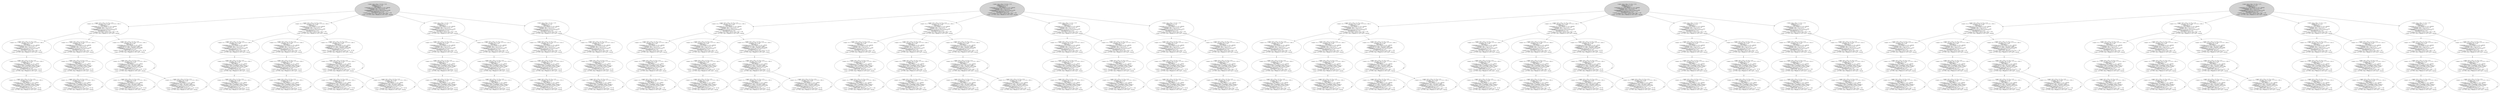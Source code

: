 strict digraph DiskGraph {
nodesep=0.35;
subgraph cluster_graph {
color="white";
1595950167832468072 [label="/\\ ranges = [ns1 |-> [k1 |-> \"s1\", k2 |-> \"s1\"]]\n/\\ request = [t1 |-> <<>>]\n/\\ pConflictTs = [t1 |-> -1]\n/\\ migrations = 0\n/\\ snapshotted = [s1 |-> [t1 |-> FALSE], s2 |-> [t1 |-> FALSE]]\n/\\ cachedVersions = [ns1 |-> [s1 |-> 0, s2 |-> 0]]\n/\\ response = [t1 |-> <<<<>>>>]\n/\\ lastMigrationTs = [s1 |-> [ns1 |-> 100], s2 |-> [ns1 |-> 100]]\n/\\ cachedRanges = [ns1 |-> [k1 |-> \"s1\", k2 |-> \"s1\"]]\n/\\ completedStmt = [t1 |-> 0]\n/\\ snapshot = [s1 |-> [t1 |-> [ns1 |-> {}]], s2 |-> [t1 |-> [ns1 |-> {}]]]\n/\\ versions = [s1 |-> [ns1 |-> 0], s2 |-> [ns1 |-> 0]]\n/\\ locked = [s1 |-> [t1 |-> [ns1 |-> FALSE]], s2 |-> [t1 |-> [ns1 |-> FALSE]]]",style = filled]
4953137852577464932 [label="/\\ ranges = [ns1 |-> [k1 |-> \"s1\", k2 |-> \"s2\"]]\n/\\ request = [t1 |-> <<>>]\n/\\ pConflictTs = [t1 |-> -1]\n/\\ migrations = 0\n/\\ snapshotted = [s1 |-> [t1 |-> FALSE], s2 |-> [t1 |-> FALSE]]\n/\\ cachedVersions = [ns1 |-> [s1 |-> 0, s2 |-> 0]]\n/\\ response = [t1 |-> <<<<>>>>]\n/\\ lastMigrationTs = [s1 |-> [ns1 |-> 100], s2 |-> [ns1 |-> 100]]\n/\\ cachedRanges = [ns1 |-> [k1 |-> \"s1\", k2 |-> \"s2\"]]\n/\\ completedStmt = [t1 |-> 0]\n/\\ snapshot = [s1 |-> [t1 |-> [ns1 |-> {}]], s2 |-> [t1 |-> [ns1 |-> {}]]]\n/\\ versions = [s1 |-> [ns1 |-> 0], s2 |-> [ns1 |-> 0]]\n/\\ locked = [s1 |-> [t1 |-> [ns1 |-> FALSE]], s2 |-> [t1 |-> [ns1 |-> FALSE]]]",style = filled]
-1737168942592949762 [label="/\\ ranges = [ns1 |-> [k1 |-> \"s2\", k2 |-> \"s1\"]]\n/\\ request = [t1 |-> <<>>]\n/\\ pConflictTs = [t1 |-> -1]\n/\\ migrations = 0\n/\\ snapshotted = [s1 |-> [t1 |-> FALSE], s2 |-> [t1 |-> FALSE]]\n/\\ cachedVersions = [ns1 |-> [s1 |-> 0, s2 |-> 0]]\n/\\ response = [t1 |-> <<<<>>>>]\n/\\ lastMigrationTs = [s1 |-> [ns1 |-> 100], s2 |-> [ns1 |-> 100]]\n/\\ cachedRanges = [ns1 |-> [k1 |-> \"s2\", k2 |-> \"s1\"]]\n/\\ completedStmt = [t1 |-> 0]\n/\\ snapshot = [s1 |-> [t1 |-> [ns1 |-> {}]], s2 |-> [t1 |-> [ns1 |-> {}]]]\n/\\ versions = [s1 |-> [ns1 |-> 0], s2 |-> [ns1 |-> 0]]\n/\\ locked = [s1 |-> [t1 |-> [ns1 |-> FALSE]], s2 |-> [t1 |-> [ns1 |-> FALSE]]]",style = filled]
-5369215898368157198 [label="/\\ ranges = [ns1 |-> [k1 |-> \"s2\", k2 |-> \"s2\"]]\n/\\ request = [t1 |-> <<>>]\n/\\ pConflictTs = [t1 |-> -1]\n/\\ migrations = 0\n/\\ snapshotted = [s1 |-> [t1 |-> FALSE], s2 |-> [t1 |-> FALSE]]\n/\\ cachedVersions = [ns1 |-> [s1 |-> 0, s2 |-> 0]]\n/\\ response = [t1 |-> <<<<>>>>]\n/\\ lastMigrationTs = [s1 |-> [ns1 |-> 100], s2 |-> [ns1 |-> 100]]\n/\\ cachedRanges = [ns1 |-> [k1 |-> \"s2\", k2 |-> \"s2\"]]\n/\\ completedStmt = [t1 |-> 0]\n/\\ snapshot = [s1 |-> [t1 |-> [ns1 |-> {}]], s2 |-> [t1 |-> [ns1 |-> {}]]]\n/\\ versions = [s1 |-> [ns1 |-> 0], s2 |-> [ns1 |-> 0]]\n/\\ locked = [s1 |-> [t1 |-> [ns1 |-> FALSE]], s2 |-> [t1 |-> [ns1 |-> FALSE]]]",style = filled]
1595950167832468072 -> 56875579152032625 [label="",color="black",fontcolor="black"];
56875579152032625 [label="/\\ ranges = [ns1 |-> [k1 |-> \"s1\", k2 |-> \"s1\"]]\n/\\ request = [t1 |-> <<[s |-> \"s1\", ns |-> \"ns1\", k |-> \"k1\", v |-> 0, cts |-> 100]>>]\n/\\ pConflictTs = [t1 |-> 100]\n/\\ migrations = 0\n/\\ snapshotted = [s1 |-> [t1 |-> FALSE], s2 |-> [t1 |-> FALSE]]\n/\\ cachedVersions = [ns1 |-> [s1 |-> 0, s2 |-> 0]]\n/\\ response = [t1 |-> <<<<>>>>]\n/\\ lastMigrationTs = [s1 |-> [ns1 |-> 100], s2 |-> [ns1 |-> 100]]\n/\\ cachedRanges = [ns1 |-> [k1 |-> \"s1\", k2 |-> \"s1\"]]\n/\\ completedStmt = [t1 |-> 0]\n/\\ snapshot = [s1 |-> [t1 |-> [ns1 |-> {}]], s2 |-> [t1 |-> [ns1 |-> {}]]]\n/\\ versions = [s1 |-> [ns1 |-> 0], s2 |-> [ns1 |-> 0]]\n/\\ locked = [s1 |-> [t1 |-> [ns1 |-> FALSE]], s2 |-> [t1 |-> [ns1 |-> FALSE]]]"];
1595950167832468072 -> -2626360224123243016 [label="",color="black",fontcolor="black"];
-2626360224123243016 [label="/\\ ranges = [ns1 |-> [k1 |-> \"s1\", k2 |-> \"s1\"]]\n/\\ request = [t1 |-> <<[s |-> \"s1\", ns |-> \"ns1\", k |-> \"k2\", v |-> 0, cts |-> 100]>>]\n/\\ pConflictTs = [t1 |-> 100]\n/\\ migrations = 0\n/\\ snapshotted = [s1 |-> [t1 |-> FALSE], s2 |-> [t1 |-> FALSE]]\n/\\ cachedVersions = [ns1 |-> [s1 |-> 0, s2 |-> 0]]\n/\\ response = [t1 |-> <<<<>>>>]\n/\\ lastMigrationTs = [s1 |-> [ns1 |-> 100], s2 |-> [ns1 |-> 100]]\n/\\ cachedRanges = [ns1 |-> [k1 |-> \"s1\", k2 |-> \"s1\"]]\n/\\ completedStmt = [t1 |-> 0]\n/\\ snapshot = [s1 |-> [t1 |-> [ns1 |-> {}]], s2 |-> [t1 |-> [ns1 |-> {}]]]\n/\\ versions = [s1 |-> [ns1 |-> 0], s2 |-> [ns1 |-> 0]]\n/\\ locked = [s1 |-> [t1 |-> [ns1 |-> FALSE]], s2 |-> [t1 |-> [ns1 |-> FALSE]]]"];
1595950167832468072 -> 6385539313547401495 [label="",color="black",fontcolor="black"];
6385539313547401495 [label="/\\ ranges = [ns1 |-> [k1 |-> \"s2\", k2 |-> \"s1\"]]\n/\\ request = [t1 |-> <<>>]\n/\\ pConflictTs = [t1 |-> -1]\n/\\ migrations = 1\n/\\ snapshotted = [s1 |-> [t1 |-> FALSE], s2 |-> [t1 |-> FALSE]]\n/\\ cachedVersions = [ns1 |-> [s1 |-> 0, s2 |-> 0]]\n/\\ response = [t1 |-> <<<<>>>>]\n/\\ lastMigrationTs = [s1 |-> [ns1 |-> 100], s2 |-> [ns1 |-> 101]]\n/\\ cachedRanges = [ns1 |-> [k1 |-> \"s1\", k2 |-> \"s1\"]]\n/\\ completedStmt = [t1 |-> 0]\n/\\ snapshot = [s1 |-> [t1 |-> [ns1 |-> {}]], s2 |-> [t1 |-> [ns1 |-> {}]]]\n/\\ versions = [s1 |-> [ns1 |-> 1], s2 |-> [ns1 |-> 1]]\n/\\ locked = [s1 |-> [t1 |-> [ns1 |-> FALSE]], s2 |-> [t1 |-> [ns1 |-> FALSE]]]"];
1595950167832468072 -> 426466306640329831 [label="",color="black",fontcolor="black"];
426466306640329831 [label="/\\ ranges = [ns1 |-> [k1 |-> \"s1\", k2 |-> \"s2\"]]\n/\\ request = [t1 |-> <<>>]\n/\\ pConflictTs = [t1 |-> -1]\n/\\ migrations = 1\n/\\ snapshotted = [s1 |-> [t1 |-> FALSE], s2 |-> [t1 |-> FALSE]]\n/\\ cachedVersions = [ns1 |-> [s1 |-> 0, s2 |-> 0]]\n/\\ response = [t1 |-> <<<<>>>>]\n/\\ lastMigrationTs = [s1 |-> [ns1 |-> 100], s2 |-> [ns1 |-> 101]]\n/\\ cachedRanges = [ns1 |-> [k1 |-> \"s1\", k2 |-> \"s1\"]]\n/\\ completedStmt = [t1 |-> 0]\n/\\ snapshot = [s1 |-> [t1 |-> [ns1 |-> {}]], s2 |-> [t1 |-> [ns1 |-> {}]]]\n/\\ versions = [s1 |-> [ns1 |-> 1], s2 |-> [ns1 |-> 1]]\n/\\ locked = [s1 |-> [t1 |-> [ns1 |-> FALSE]], s2 |-> [t1 |-> [ns1 |-> FALSE]]]"];
4953137852577464932 -> -7836859712751706264 [label="",color="black",fontcolor="black"];
-7836859712751706264 [label="/\\ ranges = [ns1 |-> [k1 |-> \"s1\", k2 |-> \"s2\"]]\n/\\ request = [t1 |-> <<[s |-> \"s1\", ns |-> \"ns1\", k |-> \"k1\", v |-> 0, cts |-> 100]>>]\n/\\ pConflictTs = [t1 |-> 100]\n/\\ migrations = 0\n/\\ snapshotted = [s1 |-> [t1 |-> FALSE], s2 |-> [t1 |-> FALSE]]\n/\\ cachedVersions = [ns1 |-> [s1 |-> 0, s2 |-> 0]]\n/\\ response = [t1 |-> <<<<>>>>]\n/\\ lastMigrationTs = [s1 |-> [ns1 |-> 100], s2 |-> [ns1 |-> 100]]\n/\\ cachedRanges = [ns1 |-> [k1 |-> \"s1\", k2 |-> \"s2\"]]\n/\\ completedStmt = [t1 |-> 0]\n/\\ snapshot = [s1 |-> [t1 |-> [ns1 |-> {}]], s2 |-> [t1 |-> [ns1 |-> {}]]]\n/\\ versions = [s1 |-> [ns1 |-> 0], s2 |-> [ns1 |-> 0]]\n/\\ locked = [s1 |-> [t1 |-> [ns1 |-> FALSE]], s2 |-> [t1 |-> [ns1 |-> FALSE]]]"];
4953137852577464932 -> 8380367466972344771 [label="",color="black",fontcolor="black"];
8380367466972344771 [label="/\\ ranges = [ns1 |-> [k1 |-> \"s1\", k2 |-> \"s2\"]]\n/\\ request = [t1 |-> <<[s |-> \"s2\", ns |-> \"ns1\", k |-> \"k2\", v |-> 0, cts |-> 100]>>]\n/\\ pConflictTs = [t1 |-> 100]\n/\\ migrations = 0\n/\\ snapshotted = [s1 |-> [t1 |-> FALSE], s2 |-> [t1 |-> FALSE]]\n/\\ cachedVersions = [ns1 |-> [s1 |-> 0, s2 |-> 0]]\n/\\ response = [t1 |-> <<<<>>>>]\n/\\ lastMigrationTs = [s1 |-> [ns1 |-> 100], s2 |-> [ns1 |-> 100]]\n/\\ cachedRanges = [ns1 |-> [k1 |-> \"s1\", k2 |-> \"s2\"]]\n/\\ completedStmt = [t1 |-> 0]\n/\\ snapshot = [s1 |-> [t1 |-> [ns1 |-> {}]], s2 |-> [t1 |-> [ns1 |-> {}]]]\n/\\ versions = [s1 |-> [ns1 |-> 0], s2 |-> [ns1 |-> 0]]\n/\\ locked = [s1 |-> [t1 |-> [ns1 |-> FALSE]], s2 |-> [t1 |-> [ns1 |-> FALSE]]]"];
4953137852577464932 -> 722017086351737115 [label="",color="black",fontcolor="black"];
722017086351737115 [label="/\\ ranges = [ns1 |-> [k1 |-> \"s2\", k2 |-> \"s2\"]]\n/\\ request = [t1 |-> <<>>]\n/\\ pConflictTs = [t1 |-> -1]\n/\\ migrations = 1\n/\\ snapshotted = [s1 |-> [t1 |-> FALSE], s2 |-> [t1 |-> FALSE]]\n/\\ cachedVersions = [ns1 |-> [s1 |-> 0, s2 |-> 0]]\n/\\ response = [t1 |-> <<<<>>>>]\n/\\ lastMigrationTs = [s1 |-> [ns1 |-> 100], s2 |-> [ns1 |-> 101]]\n/\\ cachedRanges = [ns1 |-> [k1 |-> \"s1\", k2 |-> \"s2\"]]\n/\\ completedStmt = [t1 |-> 0]\n/\\ snapshot = [s1 |-> [t1 |-> [ns1 |-> {}]], s2 |-> [t1 |-> [ns1 |-> {}]]]\n/\\ versions = [s1 |-> [ns1 |-> 1], s2 |-> [ns1 |-> 1]]\n/\\ locked = [s1 |-> [t1 |-> [ns1 |-> FALSE]], s2 |-> [t1 |-> [ns1 |-> FALSE]]]"];
4953137852577464932 -> 140508379689120728 [label="",color="black",fontcolor="black"];
140508379689120728 [label="/\\ ranges = [ns1 |-> [k1 |-> \"s1\", k2 |-> \"s1\"]]\n/\\ request = [t1 |-> <<>>]\n/\\ pConflictTs = [t1 |-> -1]\n/\\ migrations = 1\n/\\ snapshotted = [s1 |-> [t1 |-> FALSE], s2 |-> [t1 |-> FALSE]]\n/\\ cachedVersions = [ns1 |-> [s1 |-> 0, s2 |-> 0]]\n/\\ response = [t1 |-> <<<<>>>>]\n/\\ lastMigrationTs = [s1 |-> [ns1 |-> 101], s2 |-> [ns1 |-> 100]]\n/\\ cachedRanges = [ns1 |-> [k1 |-> \"s1\", k2 |-> \"s2\"]]\n/\\ completedStmt = [t1 |-> 0]\n/\\ snapshot = [s1 |-> [t1 |-> [ns1 |-> {}]], s2 |-> [t1 |-> [ns1 |-> {}]]]\n/\\ versions = [s1 |-> [ns1 |-> 1], s2 |-> [ns1 |-> 1]]\n/\\ locked = [s1 |-> [t1 |-> [ns1 |-> FALSE]], s2 |-> [t1 |-> [ns1 |-> FALSE]]]"];
-1737168942592949762 -> -712586774294187956 [label="",color="black",fontcolor="black"];
-712586774294187956 [label="/\\ ranges = [ns1 |-> [k1 |-> \"s2\", k2 |-> \"s1\"]]\n/\\ request = [t1 |-> <<[s |-> \"s2\", ns |-> \"ns1\", k |-> \"k1\", v |-> 0, cts |-> 100]>>]\n/\\ pConflictTs = [t1 |-> 100]\n/\\ migrations = 0\n/\\ snapshotted = [s1 |-> [t1 |-> FALSE], s2 |-> [t1 |-> FALSE]]\n/\\ cachedVersions = [ns1 |-> [s1 |-> 0, s2 |-> 0]]\n/\\ response = [t1 |-> <<<<>>>>]\n/\\ lastMigrationTs = [s1 |-> [ns1 |-> 100], s2 |-> [ns1 |-> 100]]\n/\\ cachedRanges = [ns1 |-> [k1 |-> \"s2\", k2 |-> \"s1\"]]\n/\\ completedStmt = [t1 |-> 0]\n/\\ snapshot = [s1 |-> [t1 |-> [ns1 |-> {}]], s2 |-> [t1 |-> [ns1 |-> {}]]]\n/\\ versions = [s1 |-> [ns1 |-> 0], s2 |-> [ns1 |-> 0]]\n/\\ locked = [s1 |-> [t1 |-> [ns1 |-> FALSE]], s2 |-> [t1 |-> [ns1 |-> FALSE]]]"];
-1737168942592949762 -> 1255528243519332071 [label="",color="black",fontcolor="black"];
1255528243519332071 [label="/\\ ranges = [ns1 |-> [k1 |-> \"s2\", k2 |-> \"s1\"]]\n/\\ request = [t1 |-> <<[s |-> \"s1\", ns |-> \"ns1\", k |-> \"k2\", v |-> 0, cts |-> 100]>>]\n/\\ pConflictTs = [t1 |-> 100]\n/\\ migrations = 0\n/\\ snapshotted = [s1 |-> [t1 |-> FALSE], s2 |-> [t1 |-> FALSE]]\n/\\ cachedVersions = [ns1 |-> [s1 |-> 0, s2 |-> 0]]\n/\\ response = [t1 |-> <<<<>>>>]\n/\\ lastMigrationTs = [s1 |-> [ns1 |-> 100], s2 |-> [ns1 |-> 100]]\n/\\ cachedRanges = [ns1 |-> [k1 |-> \"s2\", k2 |-> \"s1\"]]\n/\\ completedStmt = [t1 |-> 0]\n/\\ snapshot = [s1 |-> [t1 |-> [ns1 |-> {}]], s2 |-> [t1 |-> [ns1 |-> {}]]]\n/\\ versions = [s1 |-> [ns1 |-> 0], s2 |-> [ns1 |-> 0]]\n/\\ locked = [s1 |-> [t1 |-> [ns1 |-> FALSE]], s2 |-> [t1 |-> [ns1 |-> FALSE]]]"];
-1737168942592949762 -> -9974795183139534 [label="",color="black",fontcolor="black"];
-9974795183139534 [label="/\\ ranges = [ns1 |-> [k1 |-> \"s1\", k2 |-> \"s1\"]]\n/\\ request = [t1 |-> <<>>]\n/\\ pConflictTs = [t1 |-> -1]\n/\\ migrations = 1\n/\\ snapshotted = [s1 |-> [t1 |-> FALSE], s2 |-> [t1 |-> FALSE]]\n/\\ cachedVersions = [ns1 |-> [s1 |-> 0, s2 |-> 0]]\n/\\ response = [t1 |-> <<<<>>>>]\n/\\ lastMigrationTs = [s1 |-> [ns1 |-> 101], s2 |-> [ns1 |-> 100]]\n/\\ cachedRanges = [ns1 |-> [k1 |-> \"s2\", k2 |-> \"s1\"]]\n/\\ completedStmt = [t1 |-> 0]\n/\\ snapshot = [s1 |-> [t1 |-> [ns1 |-> {}]], s2 |-> [t1 |-> [ns1 |-> {}]]]\n/\\ versions = [s1 |-> [ns1 |-> 1], s2 |-> [ns1 |-> 1]]\n/\\ locked = [s1 |-> [t1 |-> [ns1 |-> FALSE]], s2 |-> [t1 |-> [ns1 |-> FALSE]]]"];
-1737168942592949762 -> -852659256213559311 [label="",color="black",fontcolor="black"];
-852659256213559311 [label="/\\ ranges = [ns1 |-> [k1 |-> \"s2\", k2 |-> \"s2\"]]\n/\\ request = [t1 |-> <<>>]\n/\\ pConflictTs = [t1 |-> -1]\n/\\ migrations = 1\n/\\ snapshotted = [s1 |-> [t1 |-> FALSE], s2 |-> [t1 |-> FALSE]]\n/\\ cachedVersions = [ns1 |-> [s1 |-> 0, s2 |-> 0]]\n/\\ response = [t1 |-> <<<<>>>>]\n/\\ lastMigrationTs = [s1 |-> [ns1 |-> 100], s2 |-> [ns1 |-> 101]]\n/\\ cachedRanges = [ns1 |-> [k1 |-> \"s2\", k2 |-> \"s1\"]]\n/\\ completedStmt = [t1 |-> 0]\n/\\ snapshot = [s1 |-> [t1 |-> [ns1 |-> {}]], s2 |-> [t1 |-> [ns1 |-> {}]]]\n/\\ versions = [s1 |-> [ns1 |-> 1], s2 |-> [ns1 |-> 1]]\n/\\ locked = [s1 |-> [t1 |-> [ns1 |-> FALSE]], s2 |-> [t1 |-> [ns1 |-> FALSE]]]"];
-5369215898368157198 -> 7344125863095471189 [label="",color="black",fontcolor="black"];
7344125863095471189 [label="/\\ ranges = [ns1 |-> [k1 |-> \"s2\", k2 |-> \"s2\"]]\n/\\ request = [t1 |-> <<[s |-> \"s2\", ns |-> \"ns1\", k |-> \"k1\", v |-> 0, cts |-> 100]>>]\n/\\ pConflictTs = [t1 |-> 100]\n/\\ migrations = 0\n/\\ snapshotted = [s1 |-> [t1 |-> FALSE], s2 |-> [t1 |-> FALSE]]\n/\\ cachedVersions = [ns1 |-> [s1 |-> 0, s2 |-> 0]]\n/\\ response = [t1 |-> <<<<>>>>]\n/\\ lastMigrationTs = [s1 |-> [ns1 |-> 100], s2 |-> [ns1 |-> 100]]\n/\\ cachedRanges = [ns1 |-> [k1 |-> \"s2\", k2 |-> \"s2\"]]\n/\\ completedStmt = [t1 |-> 0]\n/\\ snapshot = [s1 |-> [t1 |-> [ns1 |-> {}]], s2 |-> [t1 |-> [ns1 |-> {}]]]\n/\\ versions = [s1 |-> [ns1 |-> 0], s2 |-> [ns1 |-> 0]]\n/\\ locked = [s1 |-> [t1 |-> [ns1 |-> FALSE]], s2 |-> [t1 |-> [ns1 |-> FALSE]]]"];
-5369215898368157198 -> -4707166727837066532 [label="",color="black",fontcolor="black"];
-4707166727837066532 [label="/\\ ranges = [ns1 |-> [k1 |-> \"s2\", k2 |-> \"s2\"]]\n/\\ request = [t1 |-> <<[s |-> \"s2\", ns |-> \"ns1\", k |-> \"k2\", v |-> 0, cts |-> 100]>>]\n/\\ pConflictTs = [t1 |-> 100]\n/\\ migrations = 0\n/\\ snapshotted = [s1 |-> [t1 |-> FALSE], s2 |-> [t1 |-> FALSE]]\n/\\ cachedVersions = [ns1 |-> [s1 |-> 0, s2 |-> 0]]\n/\\ response = [t1 |-> <<<<>>>>]\n/\\ lastMigrationTs = [s1 |-> [ns1 |-> 100], s2 |-> [ns1 |-> 100]]\n/\\ cachedRanges = [ns1 |-> [k1 |-> \"s2\", k2 |-> \"s2\"]]\n/\\ completedStmt = [t1 |-> 0]\n/\\ snapshot = [s1 |-> [t1 |-> [ns1 |-> {}]], s2 |-> [t1 |-> [ns1 |-> {}]]]\n/\\ versions = [s1 |-> [ns1 |-> 0], s2 |-> [ns1 |-> 0]]\n/\\ locked = [s1 |-> [t1 |-> [ns1 |-> FALSE]], s2 |-> [t1 |-> [ns1 |-> FALSE]]]"];
-5369215898368157198 -> -5961517546360533698 [label="",color="black",fontcolor="black"];
-5961517546360533698 [label="/\\ ranges = [ns1 |-> [k1 |-> \"s1\", k2 |-> \"s2\"]]\n/\\ request = [t1 |-> <<>>]\n/\\ pConflictTs = [t1 |-> -1]\n/\\ migrations = 1\n/\\ snapshotted = [s1 |-> [t1 |-> FALSE], s2 |-> [t1 |-> FALSE]]\n/\\ cachedVersions = [ns1 |-> [s1 |-> 0, s2 |-> 0]]\n/\\ response = [t1 |-> <<<<>>>>]\n/\\ lastMigrationTs = [s1 |-> [ns1 |-> 101], s2 |-> [ns1 |-> 100]]\n/\\ cachedRanges = [ns1 |-> [k1 |-> \"s2\", k2 |-> \"s2\"]]\n/\\ completedStmt = [t1 |-> 0]\n/\\ snapshot = [s1 |-> [t1 |-> [ns1 |-> {}]], s2 |-> [t1 |-> [ns1 |-> {}]]]\n/\\ versions = [s1 |-> [ns1 |-> 1], s2 |-> [ns1 |-> 1]]\n/\\ locked = [s1 |-> [t1 |-> [ns1 |-> FALSE]], s2 |-> [t1 |-> [ns1 |-> FALSE]]]"];
-5369215898368157198 -> -1138692087393490866 [label="",color="black",fontcolor="black"];
-1138692087393490866 [label="/\\ ranges = [ns1 |-> [k1 |-> \"s2\", k2 |-> \"s1\"]]\n/\\ request = [t1 |-> <<>>]\n/\\ pConflictTs = [t1 |-> -1]\n/\\ migrations = 1\n/\\ snapshotted = [s1 |-> [t1 |-> FALSE], s2 |-> [t1 |-> FALSE]]\n/\\ cachedVersions = [ns1 |-> [s1 |-> 0, s2 |-> 0]]\n/\\ response = [t1 |-> <<<<>>>>]\n/\\ lastMigrationTs = [s1 |-> [ns1 |-> 101], s2 |-> [ns1 |-> 100]]\n/\\ cachedRanges = [ns1 |-> [k1 |-> \"s2\", k2 |-> \"s2\"]]\n/\\ completedStmt = [t1 |-> 0]\n/\\ snapshot = [s1 |-> [t1 |-> [ns1 |-> {}]], s2 |-> [t1 |-> [ns1 |-> {}]]]\n/\\ versions = [s1 |-> [ns1 |-> 1], s2 |-> [ns1 |-> 1]]\n/\\ locked = [s1 |-> [t1 |-> [ns1 |-> FALSE]], s2 |-> [t1 |-> [ns1 |-> FALSE]]]"];
56875579152032625 -> 8453954873698488455 [label="",color="black",fontcolor="black"];
8453954873698488455 [label="/\\ ranges = [ns1 |-> [k1 |-> \"s2\", k2 |-> \"s1\"]]\n/\\ request = [t1 |-> <<[s |-> \"s1\", ns |-> \"ns1\", k |-> \"k1\", v |-> 0, cts |-> 100]>>]\n/\\ pConflictTs = [t1 |-> 100]\n/\\ migrations = 1\n/\\ snapshotted = [s1 |-> [t1 |-> FALSE], s2 |-> [t1 |-> FALSE]]\n/\\ cachedVersions = [ns1 |-> [s1 |-> 0, s2 |-> 0]]\n/\\ response = [t1 |-> <<<<>>>>]\n/\\ lastMigrationTs = [s1 |-> [ns1 |-> 100], s2 |-> [ns1 |-> 101]]\n/\\ cachedRanges = [ns1 |-> [k1 |-> \"s1\", k2 |-> \"s1\"]]\n/\\ completedStmt = [t1 |-> 0]\n/\\ snapshot = [s1 |-> [t1 |-> [ns1 |-> {}]], s2 |-> [t1 |-> [ns1 |-> {}]]]\n/\\ versions = [s1 |-> [ns1 |-> 1], s2 |-> [ns1 |-> 1]]\n/\\ locked = [s1 |-> [t1 |-> [ns1 |-> FALSE]], s2 |-> [t1 |-> [ns1 |-> FALSE]]]"];
56875579152032625 -> -3284274328592539285 [label="",color="black",fontcolor="black"];
-3284274328592539285 [label="/\\ ranges = [ns1 |-> [k1 |-> \"s1\", k2 |-> \"s2\"]]\n/\\ request = [t1 |-> <<[s |-> \"s1\", ns |-> \"ns1\", k |-> \"k1\", v |-> 0, cts |-> 100]>>]\n/\\ pConflictTs = [t1 |-> 100]\n/\\ migrations = 1\n/\\ snapshotted = [s1 |-> [t1 |-> FALSE], s2 |-> [t1 |-> FALSE]]\n/\\ cachedVersions = [ns1 |-> [s1 |-> 0, s2 |-> 0]]\n/\\ response = [t1 |-> <<<<>>>>]\n/\\ lastMigrationTs = [s1 |-> [ns1 |-> 100], s2 |-> [ns1 |-> 101]]\n/\\ cachedRanges = [ns1 |-> [k1 |-> \"s1\", k2 |-> \"s1\"]]\n/\\ completedStmt = [t1 |-> 0]\n/\\ snapshot = [s1 |-> [t1 |-> [ns1 |-> {}]], s2 |-> [t1 |-> [ns1 |-> {}]]]\n/\\ versions = [s1 |-> [ns1 |-> 1], s2 |-> [ns1 |-> 1]]\n/\\ locked = [s1 |-> [t1 |-> [ns1 |-> FALSE]], s2 |-> [t1 |-> [ns1 |-> FALSE]]]"];
56875579152032625 -> 6007768315138629883 [label="",color="black",fontcolor="black"];
6007768315138629883 [label="/\\ ranges = [ns1 |-> [k1 |-> \"s1\", k2 |-> \"s1\"]]\n/\\ request = [t1 |-> <<[s |-> \"s1\", ns |-> \"ns1\", k |-> \"k1\", v |-> 0, cts |-> 100]>>]\n/\\ pConflictTs = [t1 |-> 100]\n/\\ migrations = 0\n/\\ snapshotted = [s1 |-> [t1 |-> TRUE], s2 |-> [t1 |-> FALSE]]\n/\\ cachedVersions = [ns1 |-> [s1 |-> 0, s2 |-> 0]]\n/\\ response = [t1 |-> <<[rsp |-> \"ok\", found |-> TRUE]>>]\n/\\ lastMigrationTs = [s1 |-> [ns1 |-> 100], s2 |-> [ns1 |-> 100]]\n/\\ cachedRanges = [ns1 |-> [k1 |-> \"s1\", k2 |-> \"s1\"]]\n/\\ completedStmt = [t1 |-> 0]\n/\\ snapshot = [s1 |-> [t1 |-> [ns1 |-> {\"k1\", \"k2\"}]], s2 |-> [t1 |-> [ns1 |-> {}]]]\n/\\ versions = [s1 |-> [ns1 |-> 0], s2 |-> [ns1 |-> 0]]\n/\\ locked = [s1 |-> [t1 |-> [ns1 |-> TRUE]], s2 |-> [t1 |-> [ns1 |-> FALSE]]]"];
-2626360224123243016 -> -5902776098725280242 [label="",color="black",fontcolor="black"];
-5902776098725280242 [label="/\\ ranges = [ns1 |-> [k1 |-> \"s2\", k2 |-> \"s1\"]]\n/\\ request = [t1 |-> <<[s |-> \"s1\", ns |-> \"ns1\", k |-> \"k2\", v |-> 0, cts |-> 100]>>]\n/\\ pConflictTs = [t1 |-> 100]\n/\\ migrations = 1\n/\\ snapshotted = [s1 |-> [t1 |-> FALSE], s2 |-> [t1 |-> FALSE]]\n/\\ cachedVersions = [ns1 |-> [s1 |-> 0, s2 |-> 0]]\n/\\ response = [t1 |-> <<<<>>>>]\n/\\ lastMigrationTs = [s1 |-> [ns1 |-> 100], s2 |-> [ns1 |-> 101]]\n/\\ cachedRanges = [ns1 |-> [k1 |-> \"s1\", k2 |-> \"s1\"]]\n/\\ completedStmt = [t1 |-> 0]\n/\\ snapshot = [s1 |-> [t1 |-> [ns1 |-> {}]], s2 |-> [t1 |-> [ns1 |-> {}]]]\n/\\ versions = [s1 |-> [ns1 |-> 1], s2 |-> [ns1 |-> 1]]\n/\\ locked = [s1 |-> [t1 |-> [ns1 |-> FALSE]], s2 |-> [t1 |-> [ns1 |-> FALSE]]]"];
-2626360224123243016 -> 661099667532412898 [label="",color="black",fontcolor="black"];
661099667532412898 [label="/\\ ranges = [ns1 |-> [k1 |-> \"s1\", k2 |-> \"s2\"]]\n/\\ request = [t1 |-> <<[s |-> \"s1\", ns |-> \"ns1\", k |-> \"k2\", v |-> 0, cts |-> 100]>>]\n/\\ pConflictTs = [t1 |-> 100]\n/\\ migrations = 1\n/\\ snapshotted = [s1 |-> [t1 |-> FALSE], s2 |-> [t1 |-> FALSE]]\n/\\ cachedVersions = [ns1 |-> [s1 |-> 0, s2 |-> 0]]\n/\\ response = [t1 |-> <<<<>>>>]\n/\\ lastMigrationTs = [s1 |-> [ns1 |-> 100], s2 |-> [ns1 |-> 101]]\n/\\ cachedRanges = [ns1 |-> [k1 |-> \"s1\", k2 |-> \"s1\"]]\n/\\ completedStmt = [t1 |-> 0]\n/\\ snapshot = [s1 |-> [t1 |-> [ns1 |-> {}]], s2 |-> [t1 |-> [ns1 |-> {}]]]\n/\\ versions = [s1 |-> [ns1 |-> 1], s2 |-> [ns1 |-> 1]]\n/\\ locked = [s1 |-> [t1 |-> [ns1 |-> FALSE]], s2 |-> [t1 |-> [ns1 |-> FALSE]]]"];
-2626360224123243016 -> -4442222153754936463 [label="",color="black",fontcolor="black"];
-4442222153754936463 [label="/\\ ranges = [ns1 |-> [k1 |-> \"s1\", k2 |-> \"s1\"]]\n/\\ request = [t1 |-> <<[s |-> \"s1\", ns |-> \"ns1\", k |-> \"k2\", v |-> 0, cts |-> 100]>>]\n/\\ pConflictTs = [t1 |-> 100]\n/\\ migrations = 0\n/\\ snapshotted = [s1 |-> [t1 |-> TRUE], s2 |-> [t1 |-> FALSE]]\n/\\ cachedVersions = [ns1 |-> [s1 |-> 0, s2 |-> 0]]\n/\\ response = [t1 |-> <<[rsp |-> \"ok\", found |-> TRUE]>>]\n/\\ lastMigrationTs = [s1 |-> [ns1 |-> 100], s2 |-> [ns1 |-> 100]]\n/\\ cachedRanges = [ns1 |-> [k1 |-> \"s1\", k2 |-> \"s1\"]]\n/\\ completedStmt = [t1 |-> 0]\n/\\ snapshot = [s1 |-> [t1 |-> [ns1 |-> {\"k1\", \"k2\"}]], s2 |-> [t1 |-> [ns1 |-> {}]]]\n/\\ versions = [s1 |-> [ns1 |-> 0], s2 |-> [ns1 |-> 0]]\n/\\ locked = [s1 |-> [t1 |-> [ns1 |-> TRUE]], s2 |-> [t1 |-> [ns1 |-> FALSE]]]"];
6385539313547401495 -> -3656108633388375219 [label="",color="black",fontcolor="black"];
-3656108633388375219 [label="/\\ ranges = [ns1 |-> [k1 |-> \"s2\", k2 |-> \"s1\"]]\n/\\ request = [t1 |-> <<[s |-> \"s1\", ns |-> \"ns1\", k |-> \"k1\", v |-> 0, cts |-> 101]>>]\n/\\ pConflictTs = [t1 |-> 101]\n/\\ migrations = 1\n/\\ snapshotted = [s1 |-> [t1 |-> FALSE], s2 |-> [t1 |-> FALSE]]\n/\\ cachedVersions = [ns1 |-> [s1 |-> 0, s2 |-> 0]]\n/\\ response = [t1 |-> <<<<>>>>]\n/\\ lastMigrationTs = [s1 |-> [ns1 |-> 100], s2 |-> [ns1 |-> 101]]\n/\\ cachedRanges = [ns1 |-> [k1 |-> \"s1\", k2 |-> \"s1\"]]\n/\\ completedStmt = [t1 |-> 0]\n/\\ snapshot = [s1 |-> [t1 |-> [ns1 |-> {}]], s2 |-> [t1 |-> [ns1 |-> {}]]]\n/\\ versions = [s1 |-> [ns1 |-> 1], s2 |-> [ns1 |-> 1]]\n/\\ locked = [s1 |-> [t1 |-> [ns1 |-> FALSE]], s2 |-> [t1 |-> [ns1 |-> FALSE]]]"];
6385539313547401495 -> 1586885355092506052 [label="",color="black",fontcolor="black"];
1586885355092506052 [label="/\\ ranges = [ns1 |-> [k1 |-> \"s2\", k2 |-> \"s1\"]]\n/\\ request = [t1 |-> <<[s |-> \"s1\", ns |-> \"ns1\", k |-> \"k2\", v |-> 0, cts |-> 101]>>]\n/\\ pConflictTs = [t1 |-> 101]\n/\\ migrations = 1\n/\\ snapshotted = [s1 |-> [t1 |-> FALSE], s2 |-> [t1 |-> FALSE]]\n/\\ cachedVersions = [ns1 |-> [s1 |-> 0, s2 |-> 0]]\n/\\ response = [t1 |-> <<<<>>>>]\n/\\ lastMigrationTs = [s1 |-> [ns1 |-> 100], s2 |-> [ns1 |-> 101]]\n/\\ cachedRanges = [ns1 |-> [k1 |-> \"s1\", k2 |-> \"s1\"]]\n/\\ completedStmt = [t1 |-> 0]\n/\\ snapshot = [s1 |-> [t1 |-> [ns1 |-> {}]], s2 |-> [t1 |-> [ns1 |-> {}]]]\n/\\ versions = [s1 |-> [ns1 |-> 1], s2 |-> [ns1 |-> 1]]\n/\\ locked = [s1 |-> [t1 |-> [ns1 |-> FALSE]], s2 |-> [t1 |-> [ns1 |-> FALSE]]]"];
426466306640329831 -> 7672856532296405665 [label="",color="black",fontcolor="black"];
7672856532296405665 [label="/\\ ranges = [ns1 |-> [k1 |-> \"s1\", k2 |-> \"s2\"]]\n/\\ request = [t1 |-> <<[s |-> \"s1\", ns |-> \"ns1\", k |-> \"k1\", v |-> 0, cts |-> 101]>>]\n/\\ pConflictTs = [t1 |-> 101]\n/\\ migrations = 1\n/\\ snapshotted = [s1 |-> [t1 |-> FALSE], s2 |-> [t1 |-> FALSE]]\n/\\ cachedVersions = [ns1 |-> [s1 |-> 0, s2 |-> 0]]\n/\\ response = [t1 |-> <<<<>>>>]\n/\\ lastMigrationTs = [s1 |-> [ns1 |-> 100], s2 |-> [ns1 |-> 101]]\n/\\ cachedRanges = [ns1 |-> [k1 |-> \"s1\", k2 |-> \"s1\"]]\n/\\ completedStmt = [t1 |-> 0]\n/\\ snapshot = [s1 |-> [t1 |-> [ns1 |-> {}]], s2 |-> [t1 |-> [ns1 |-> {}]]]\n/\\ versions = [s1 |-> [ns1 |-> 1], s2 |-> [ns1 |-> 1]]\n/\\ locked = [s1 |-> [t1 |-> [ns1 |-> FALSE]], s2 |-> [t1 |-> [ns1 |-> FALSE]]]"];
426466306640329831 -> -5675611822796094424 [label="",color="black",fontcolor="black"];
-5675611822796094424 [label="/\\ ranges = [ns1 |-> [k1 |-> \"s1\", k2 |-> \"s2\"]]\n/\\ request = [t1 |-> <<[s |-> \"s1\", ns |-> \"ns1\", k |-> \"k2\", v |-> 0, cts |-> 101]>>]\n/\\ pConflictTs = [t1 |-> 101]\n/\\ migrations = 1\n/\\ snapshotted = [s1 |-> [t1 |-> FALSE], s2 |-> [t1 |-> FALSE]]\n/\\ cachedVersions = [ns1 |-> [s1 |-> 0, s2 |-> 0]]\n/\\ response = [t1 |-> <<<<>>>>]\n/\\ lastMigrationTs = [s1 |-> [ns1 |-> 100], s2 |-> [ns1 |-> 101]]\n/\\ cachedRanges = [ns1 |-> [k1 |-> \"s1\", k2 |-> \"s1\"]]\n/\\ completedStmt = [t1 |-> 0]\n/\\ snapshot = [s1 |-> [t1 |-> [ns1 |-> {}]], s2 |-> [t1 |-> [ns1 |-> {}]]]\n/\\ versions = [s1 |-> [ns1 |-> 1], s2 |-> [ns1 |-> 1]]\n/\\ locked = [s1 |-> [t1 |-> [ns1 |-> FALSE]], s2 |-> [t1 |-> [ns1 |-> FALSE]]]"];
-7836859712751706264 -> -1826901517649171298 [label="",color="black",fontcolor="black"];
-1826901517649171298 [label="/\\ ranges = [ns1 |-> [k1 |-> \"s2\", k2 |-> \"s2\"]]\n/\\ request = [t1 |-> <<[s |-> \"s1\", ns |-> \"ns1\", k |-> \"k1\", v |-> 0, cts |-> 100]>>]\n/\\ pConflictTs = [t1 |-> 100]\n/\\ migrations = 1\n/\\ snapshotted = [s1 |-> [t1 |-> FALSE], s2 |-> [t1 |-> FALSE]]\n/\\ cachedVersions = [ns1 |-> [s1 |-> 0, s2 |-> 0]]\n/\\ response = [t1 |-> <<<<>>>>]\n/\\ lastMigrationTs = [s1 |-> [ns1 |-> 100], s2 |-> [ns1 |-> 101]]\n/\\ cachedRanges = [ns1 |-> [k1 |-> \"s1\", k2 |-> \"s2\"]]\n/\\ completedStmt = [t1 |-> 0]\n/\\ snapshot = [s1 |-> [t1 |-> [ns1 |-> {}]], s2 |-> [t1 |-> [ns1 |-> {}]]]\n/\\ versions = [s1 |-> [ns1 |-> 1], s2 |-> [ns1 |-> 1]]\n/\\ locked = [s1 |-> [t1 |-> [ns1 |-> FALSE]], s2 |-> [t1 |-> [ns1 |-> FALSE]]]"];
-7836859712751706264 -> 1665429786261228225 [label="",color="black",fontcolor="black"];
1665429786261228225 [label="/\\ ranges = [ns1 |-> [k1 |-> \"s1\", k2 |-> \"s1\"]]\n/\\ request = [t1 |-> <<[s |-> \"s1\", ns |-> \"ns1\", k |-> \"k1\", v |-> 0, cts |-> 100]>>]\n/\\ pConflictTs = [t1 |-> 100]\n/\\ migrations = 1\n/\\ snapshotted = [s1 |-> [t1 |-> FALSE], s2 |-> [t1 |-> FALSE]]\n/\\ cachedVersions = [ns1 |-> [s1 |-> 0, s2 |-> 0]]\n/\\ response = [t1 |-> <<<<>>>>]\n/\\ lastMigrationTs = [s1 |-> [ns1 |-> 101], s2 |-> [ns1 |-> 100]]\n/\\ cachedRanges = [ns1 |-> [k1 |-> \"s1\", k2 |-> \"s2\"]]\n/\\ completedStmt = [t1 |-> 0]\n/\\ snapshot = [s1 |-> [t1 |-> [ns1 |-> {}]], s2 |-> [t1 |-> [ns1 |-> {}]]]\n/\\ versions = [s1 |-> [ns1 |-> 1], s2 |-> [ns1 |-> 1]]\n/\\ locked = [s1 |-> [t1 |-> [ns1 |-> FALSE]], s2 |-> [t1 |-> [ns1 |-> FALSE]]]"];
-7836859712751706264 -> -3154956755038872887 [label="",color="black",fontcolor="black"];
-3154956755038872887 [label="/\\ ranges = [ns1 |-> [k1 |-> \"s1\", k2 |-> \"s2\"]]\n/\\ request = [t1 |-> <<[s |-> \"s1\", ns |-> \"ns1\", k |-> \"k1\", v |-> 0, cts |-> 100]>>]\n/\\ pConflictTs = [t1 |-> 100]\n/\\ migrations = 0\n/\\ snapshotted = [s1 |-> [t1 |-> TRUE], s2 |-> [t1 |-> FALSE]]\n/\\ cachedVersions = [ns1 |-> [s1 |-> 0, s2 |-> 0]]\n/\\ response = [t1 |-> <<[rsp |-> \"ok\", found |-> TRUE]>>]\n/\\ lastMigrationTs = [s1 |-> [ns1 |-> 100], s2 |-> [ns1 |-> 100]]\n/\\ cachedRanges = [ns1 |-> [k1 |-> \"s1\", k2 |-> \"s2\"]]\n/\\ completedStmt = [t1 |-> 0]\n/\\ snapshot = [s1 |-> [t1 |-> [ns1 |-> {\"k1\"}]], s2 |-> [t1 |-> [ns1 |-> {}]]]\n/\\ versions = [s1 |-> [ns1 |-> 0], s2 |-> [ns1 |-> 0]]\n/\\ locked = [s1 |-> [t1 |-> [ns1 |-> TRUE]], s2 |-> [t1 |-> [ns1 |-> FALSE]]]"];
8380367466972344771 -> 132118332921545269 [label="",color="black",fontcolor="black"];
132118332921545269 [label="/\\ ranges = [ns1 |-> [k1 |-> \"s2\", k2 |-> \"s2\"]]\n/\\ request = [t1 |-> <<[s |-> \"s2\", ns |-> \"ns1\", k |-> \"k2\", v |-> 0, cts |-> 100]>>]\n/\\ pConflictTs = [t1 |-> 100]\n/\\ migrations = 1\n/\\ snapshotted = [s1 |-> [t1 |-> FALSE], s2 |-> [t1 |-> FALSE]]\n/\\ cachedVersions = [ns1 |-> [s1 |-> 0, s2 |-> 0]]\n/\\ response = [t1 |-> <<<<>>>>]\n/\\ lastMigrationTs = [s1 |-> [ns1 |-> 100], s2 |-> [ns1 |-> 101]]\n/\\ cachedRanges = [ns1 |-> [k1 |-> \"s1\", k2 |-> \"s2\"]]\n/\\ completedStmt = [t1 |-> 0]\n/\\ snapshot = [s1 |-> [t1 |-> [ns1 |-> {}]], s2 |-> [t1 |-> [ns1 |-> {}]]]\n/\\ versions = [s1 |-> [ns1 |-> 1], s2 |-> [ns1 |-> 1]]\n/\\ locked = [s1 |-> [t1 |-> [ns1 |-> FALSE]], s2 |-> [t1 |-> [ns1 |-> FALSE]]]"];
8380367466972344771 -> -1122485087220685718 [label="",color="black",fontcolor="black"];
-1122485087220685718 [label="/\\ ranges = [ns1 |-> [k1 |-> \"s1\", k2 |-> \"s1\"]]\n/\\ request = [t1 |-> <<[s |-> \"s2\", ns |-> \"ns1\", k |-> \"k2\", v |-> 0, cts |-> 100]>>]\n/\\ pConflictTs = [t1 |-> 100]\n/\\ migrations = 1\n/\\ snapshotted = [s1 |-> [t1 |-> FALSE], s2 |-> [t1 |-> FALSE]]\n/\\ cachedVersions = [ns1 |-> [s1 |-> 0, s2 |-> 0]]\n/\\ response = [t1 |-> <<<<>>>>]\n/\\ lastMigrationTs = [s1 |-> [ns1 |-> 101], s2 |-> [ns1 |-> 100]]\n/\\ cachedRanges = [ns1 |-> [k1 |-> \"s1\", k2 |-> \"s2\"]]\n/\\ completedStmt = [t1 |-> 0]\n/\\ snapshot = [s1 |-> [t1 |-> [ns1 |-> {}]], s2 |-> [t1 |-> [ns1 |-> {}]]]\n/\\ versions = [s1 |-> [ns1 |-> 1], s2 |-> [ns1 |-> 1]]\n/\\ locked = [s1 |-> [t1 |-> [ns1 |-> FALSE]], s2 |-> [t1 |-> [ns1 |-> FALSE]]]"];
8380367466972344771 -> -7266388632436965233 [label="",color="black",fontcolor="black"];
-7266388632436965233 [label="/\\ ranges = [ns1 |-> [k1 |-> \"s1\", k2 |-> \"s2\"]]\n/\\ request = [t1 |-> <<[s |-> \"s2\", ns |-> \"ns1\", k |-> \"k2\", v |-> 0, cts |-> 100]>>]\n/\\ pConflictTs = [t1 |-> 100]\n/\\ migrations = 0\n/\\ snapshotted = [s1 |-> [t1 |-> FALSE], s2 |-> [t1 |-> TRUE]]\n/\\ cachedVersions = [ns1 |-> [s1 |-> 0, s2 |-> 0]]\n/\\ response = [t1 |-> <<[rsp |-> \"ok\", found |-> TRUE]>>]\n/\\ lastMigrationTs = [s1 |-> [ns1 |-> 100], s2 |-> [ns1 |-> 100]]\n/\\ cachedRanges = [ns1 |-> [k1 |-> \"s1\", k2 |-> \"s2\"]]\n/\\ completedStmt = [t1 |-> 0]\n/\\ snapshot = [s1 |-> [t1 |-> [ns1 |-> {}]], s2 |-> [t1 |-> [ns1 |-> {\"k2\"}]]]\n/\\ versions = [s1 |-> [ns1 |-> 0], s2 |-> [ns1 |-> 0]]\n/\\ locked = [s1 |-> [t1 |-> [ns1 |-> FALSE]], s2 |-> [t1 |-> [ns1 |-> TRUE]]]"];
722017086351737115 -> 6824383921429978964 [label="",color="black",fontcolor="black"];
6824383921429978964 [label="/\\ ranges = [ns1 |-> [k1 |-> \"s2\", k2 |-> \"s2\"]]\n/\\ request = [t1 |-> <<[s |-> \"s1\", ns |-> \"ns1\", k |-> \"k1\", v |-> 0, cts |-> 101]>>]\n/\\ pConflictTs = [t1 |-> 101]\n/\\ migrations = 1\n/\\ snapshotted = [s1 |-> [t1 |-> FALSE], s2 |-> [t1 |-> FALSE]]\n/\\ cachedVersions = [ns1 |-> [s1 |-> 0, s2 |-> 0]]\n/\\ response = [t1 |-> <<<<>>>>]\n/\\ lastMigrationTs = [s1 |-> [ns1 |-> 100], s2 |-> [ns1 |-> 101]]\n/\\ cachedRanges = [ns1 |-> [k1 |-> \"s1\", k2 |-> \"s2\"]]\n/\\ completedStmt = [t1 |-> 0]\n/\\ snapshot = [s1 |-> [t1 |-> [ns1 |-> {}]], s2 |-> [t1 |-> [ns1 |-> {}]]]\n/\\ versions = [s1 |-> [ns1 |-> 1], s2 |-> [ns1 |-> 1]]\n/\\ locked = [s1 |-> [t1 |-> [ns1 |-> FALSE]], s2 |-> [t1 |-> [ns1 |-> FALSE]]]"];
722017086351737115 -> -5060357855924342273 [label="",color="black",fontcolor="black"];
-5060357855924342273 [label="/\\ ranges = [ns1 |-> [k1 |-> \"s2\", k2 |-> \"s2\"]]\n/\\ request = [t1 |-> <<[s |-> \"s2\", ns |-> \"ns1\", k |-> \"k2\", v |-> 0, cts |-> 101]>>]\n/\\ pConflictTs = [t1 |-> 101]\n/\\ migrations = 1\n/\\ snapshotted = [s1 |-> [t1 |-> FALSE], s2 |-> [t1 |-> FALSE]]\n/\\ cachedVersions = [ns1 |-> [s1 |-> 0, s2 |-> 0]]\n/\\ response = [t1 |-> <<<<>>>>]\n/\\ lastMigrationTs = [s1 |-> [ns1 |-> 100], s2 |-> [ns1 |-> 101]]\n/\\ cachedRanges = [ns1 |-> [k1 |-> \"s1\", k2 |-> \"s2\"]]\n/\\ completedStmt = [t1 |-> 0]\n/\\ snapshot = [s1 |-> [t1 |-> [ns1 |-> {}]], s2 |-> [t1 |-> [ns1 |-> {}]]]\n/\\ versions = [s1 |-> [ns1 |-> 1], s2 |-> [ns1 |-> 1]]\n/\\ locked = [s1 |-> [t1 |-> [ns1 |-> FALSE]], s2 |-> [t1 |-> [ns1 |-> FALSE]]]"];
140508379689120728 -> -5833194877194979061 [label="",color="black",fontcolor="black"];
-5833194877194979061 [label="/\\ ranges = [ns1 |-> [k1 |-> \"s1\", k2 |-> \"s1\"]]\n/\\ request = [t1 |-> <<[s |-> \"s1\", ns |-> \"ns1\", k |-> \"k1\", v |-> 0, cts |-> 101]>>]\n/\\ pConflictTs = [t1 |-> 101]\n/\\ migrations = 1\n/\\ snapshotted = [s1 |-> [t1 |-> FALSE], s2 |-> [t1 |-> FALSE]]\n/\\ cachedVersions = [ns1 |-> [s1 |-> 0, s2 |-> 0]]\n/\\ response = [t1 |-> <<<<>>>>]\n/\\ lastMigrationTs = [s1 |-> [ns1 |-> 101], s2 |-> [ns1 |-> 100]]\n/\\ cachedRanges = [ns1 |-> [k1 |-> \"s1\", k2 |-> \"s2\"]]\n/\\ completedStmt = [t1 |-> 0]\n/\\ snapshot = [s1 |-> [t1 |-> [ns1 |-> {}]], s2 |-> [t1 |-> [ns1 |-> {}]]]\n/\\ versions = [s1 |-> [ns1 |-> 1], s2 |-> [ns1 |-> 1]]\n/\\ locked = [s1 |-> [t1 |-> [ns1 |-> FALSE]], s2 |-> [t1 |-> [ns1 |-> FALSE]]]"];
140508379689120728 -> 5223259097190045600 [label="",color="black",fontcolor="black"];
5223259097190045600 [label="/\\ ranges = [ns1 |-> [k1 |-> \"s1\", k2 |-> \"s1\"]]\n/\\ request = [t1 |-> <<[s |-> \"s2\", ns |-> \"ns1\", k |-> \"k2\", v |-> 0, cts |-> 101]>>]\n/\\ pConflictTs = [t1 |-> 101]\n/\\ migrations = 1\n/\\ snapshotted = [s1 |-> [t1 |-> FALSE], s2 |-> [t1 |-> FALSE]]\n/\\ cachedVersions = [ns1 |-> [s1 |-> 0, s2 |-> 0]]\n/\\ response = [t1 |-> <<<<>>>>]\n/\\ lastMigrationTs = [s1 |-> [ns1 |-> 101], s2 |-> [ns1 |-> 100]]\n/\\ cachedRanges = [ns1 |-> [k1 |-> \"s1\", k2 |-> \"s2\"]]\n/\\ completedStmt = [t1 |-> 0]\n/\\ snapshot = [s1 |-> [t1 |-> [ns1 |-> {}]], s2 |-> [t1 |-> [ns1 |-> {}]]]\n/\\ versions = [s1 |-> [ns1 |-> 1], s2 |-> [ns1 |-> 1]]\n/\\ locked = [s1 |-> [t1 |-> [ns1 |-> FALSE]], s2 |-> [t1 |-> [ns1 |-> FALSE]]]"];
-712586774294187956 -> -3097110005723048951 [label="",color="black",fontcolor="black"];
-3097110005723048951 [label="/\\ ranges = [ns1 |-> [k1 |-> \"s1\", k2 |-> \"s1\"]]\n/\\ request = [t1 |-> <<[s |-> \"s2\", ns |-> \"ns1\", k |-> \"k1\", v |-> 0, cts |-> 100]>>]\n/\\ pConflictTs = [t1 |-> 100]\n/\\ migrations = 1\n/\\ snapshotted = [s1 |-> [t1 |-> FALSE], s2 |-> [t1 |-> FALSE]]\n/\\ cachedVersions = [ns1 |-> [s1 |-> 0, s2 |-> 0]]\n/\\ response = [t1 |-> <<<<>>>>]\n/\\ lastMigrationTs = [s1 |-> [ns1 |-> 101], s2 |-> [ns1 |-> 100]]\n/\\ cachedRanges = [ns1 |-> [k1 |-> \"s2\", k2 |-> \"s1\"]]\n/\\ completedStmt = [t1 |-> 0]\n/\\ snapshot = [s1 |-> [t1 |-> [ns1 |-> {}]], s2 |-> [t1 |-> [ns1 |-> {}]]]\n/\\ versions = [s1 |-> [ns1 |-> 1], s2 |-> [ns1 |-> 1]]\n/\\ locked = [s1 |-> [t1 |-> [ns1 |-> FALSE]], s2 |-> [t1 |-> [ns1 |-> FALSE]]]"];
-712586774294187956 -> 2647443633573425750 [label="",color="black",fontcolor="black"];
2647443633573425750 [label="/\\ ranges = [ns1 |-> [k1 |-> \"s2\", k2 |-> \"s2\"]]\n/\\ request = [t1 |-> <<[s |-> \"s2\", ns |-> \"ns1\", k |-> \"k1\", v |-> 0, cts |-> 100]>>]\n/\\ pConflictTs = [t1 |-> 100]\n/\\ migrations = 1\n/\\ snapshotted = [s1 |-> [t1 |-> FALSE], s2 |-> [t1 |-> FALSE]]\n/\\ cachedVersions = [ns1 |-> [s1 |-> 0, s2 |-> 0]]\n/\\ response = [t1 |-> <<<<>>>>]\n/\\ lastMigrationTs = [s1 |-> [ns1 |-> 100], s2 |-> [ns1 |-> 101]]\n/\\ cachedRanges = [ns1 |-> [k1 |-> \"s2\", k2 |-> \"s1\"]]\n/\\ completedStmt = [t1 |-> 0]\n/\\ snapshot = [s1 |-> [t1 |-> [ns1 |-> {}]], s2 |-> [t1 |-> [ns1 |-> {}]]]\n/\\ versions = [s1 |-> [ns1 |-> 1], s2 |-> [ns1 |-> 1]]\n/\\ locked = [s1 |-> [t1 |-> [ns1 |-> FALSE]], s2 |-> [t1 |-> [ns1 |-> FALSE]]]"];
-712586774294187956 -> 4362833149102727738 [label="",color="black",fontcolor="black"];
4362833149102727738 [label="/\\ ranges = [ns1 |-> [k1 |-> \"s2\", k2 |-> \"s1\"]]\n/\\ request = [t1 |-> <<[s |-> \"s2\", ns |-> \"ns1\", k |-> \"k1\", v |-> 0, cts |-> 100]>>]\n/\\ pConflictTs = [t1 |-> 100]\n/\\ migrations = 0\n/\\ snapshotted = [s1 |-> [t1 |-> FALSE], s2 |-> [t1 |-> TRUE]]\n/\\ cachedVersions = [ns1 |-> [s1 |-> 0, s2 |-> 0]]\n/\\ response = [t1 |-> <<[rsp |-> \"ok\", found |-> TRUE]>>]\n/\\ lastMigrationTs = [s1 |-> [ns1 |-> 100], s2 |-> [ns1 |-> 100]]\n/\\ cachedRanges = [ns1 |-> [k1 |-> \"s2\", k2 |-> \"s1\"]]\n/\\ completedStmt = [t1 |-> 0]\n/\\ snapshot = [s1 |-> [t1 |-> [ns1 |-> {}]], s2 |-> [t1 |-> [ns1 |-> {\"k1\"}]]]\n/\\ versions = [s1 |-> [ns1 |-> 0], s2 |-> [ns1 |-> 0]]\n/\\ locked = [s1 |-> [t1 |-> [ns1 |-> FALSE]], s2 |-> [t1 |-> [ns1 |-> TRUE]]]"];
1255528243519332071 -> 3635584161352055458 [label="",color="black",fontcolor="black"];
3635584161352055458 [label="/\\ ranges = [ns1 |-> [k1 |-> \"s1\", k2 |-> \"s1\"]]\n/\\ request = [t1 |-> <<[s |-> \"s1\", ns |-> \"ns1\", k |-> \"k2\", v |-> 0, cts |-> 100]>>]\n/\\ pConflictTs = [t1 |-> 100]\n/\\ migrations = 1\n/\\ snapshotted = [s1 |-> [t1 |-> FALSE], s2 |-> [t1 |-> FALSE]]\n/\\ cachedVersions = [ns1 |-> [s1 |-> 0, s2 |-> 0]]\n/\\ response = [t1 |-> <<<<>>>>]\n/\\ lastMigrationTs = [s1 |-> [ns1 |-> 101], s2 |-> [ns1 |-> 100]]\n/\\ cachedRanges = [ns1 |-> [k1 |-> \"s2\", k2 |-> \"s1\"]]\n/\\ completedStmt = [t1 |-> 0]\n/\\ snapshot = [s1 |-> [t1 |-> [ns1 |-> {}]], s2 |-> [t1 |-> [ns1 |-> {}]]]\n/\\ versions = [s1 |-> [ns1 |-> 1], s2 |-> [ns1 |-> 1]]\n/\\ locked = [s1 |-> [t1 |-> [ns1 |-> FALSE]], s2 |-> [t1 |-> [ns1 |-> FALSE]]]"];
1255528243519332071 -> -4337685906145256195 [label="",color="black",fontcolor="black"];
-4337685906145256195 [label="/\\ ranges = [ns1 |-> [k1 |-> \"s2\", k2 |-> \"s2\"]]\n/\\ request = [t1 |-> <<[s |-> \"s1\", ns |-> \"ns1\", k |-> \"k2\", v |-> 0, cts |-> 100]>>]\n/\\ pConflictTs = [t1 |-> 100]\n/\\ migrations = 1\n/\\ snapshotted = [s1 |-> [t1 |-> FALSE], s2 |-> [t1 |-> FALSE]]\n/\\ cachedVersions = [ns1 |-> [s1 |-> 0, s2 |-> 0]]\n/\\ response = [t1 |-> <<<<>>>>]\n/\\ lastMigrationTs = [s1 |-> [ns1 |-> 100], s2 |-> [ns1 |-> 101]]\n/\\ cachedRanges = [ns1 |-> [k1 |-> \"s2\", k2 |-> \"s1\"]]\n/\\ completedStmt = [t1 |-> 0]\n/\\ snapshot = [s1 |-> [t1 |-> [ns1 |-> {}]], s2 |-> [t1 |-> [ns1 |-> {}]]]\n/\\ versions = [s1 |-> [ns1 |-> 1], s2 |-> [ns1 |-> 1]]\n/\\ locked = [s1 |-> [t1 |-> [ns1 |-> FALSE]], s2 |-> [t1 |-> [ns1 |-> FALSE]]]"];
1255528243519332071 -> 1432486081436712199 [label="",color="black",fontcolor="black"];
1432486081436712199 [label="/\\ ranges = [ns1 |-> [k1 |-> \"s2\", k2 |-> \"s1\"]]\n/\\ request = [t1 |-> <<[s |-> \"s1\", ns |-> \"ns1\", k |-> \"k2\", v |-> 0, cts |-> 100]>>]\n/\\ pConflictTs = [t1 |-> 100]\n/\\ migrations = 0\n/\\ snapshotted = [s1 |-> [t1 |-> TRUE], s2 |-> [t1 |-> FALSE]]\n/\\ cachedVersions = [ns1 |-> [s1 |-> 0, s2 |-> 0]]\n/\\ response = [t1 |-> <<[rsp |-> \"ok\", found |-> TRUE]>>]\n/\\ lastMigrationTs = [s1 |-> [ns1 |-> 100], s2 |-> [ns1 |-> 100]]\n/\\ cachedRanges = [ns1 |-> [k1 |-> \"s2\", k2 |-> \"s1\"]]\n/\\ completedStmt = [t1 |-> 0]\n/\\ snapshot = [s1 |-> [t1 |-> [ns1 |-> {\"k2\"}]], s2 |-> [t1 |-> [ns1 |-> {}]]]\n/\\ versions = [s1 |-> [ns1 |-> 0], s2 |-> [ns1 |-> 0]]\n/\\ locked = [s1 |-> [t1 |-> [ns1 |-> TRUE]], s2 |-> [t1 |-> [ns1 |-> FALSE]]]"];
-9974795183139534 -> 7859983531807565763 [label="",color="black",fontcolor="black"];
7859983531807565763 [label="/\\ ranges = [ns1 |-> [k1 |-> \"s1\", k2 |-> \"s1\"]]\n/\\ request = [t1 |-> <<[s |-> \"s2\", ns |-> \"ns1\", k |-> \"k1\", v |-> 0, cts |-> 101]>>]\n/\\ pConflictTs = [t1 |-> 101]\n/\\ migrations = 1\n/\\ snapshotted = [s1 |-> [t1 |-> FALSE], s2 |-> [t1 |-> FALSE]]\n/\\ cachedVersions = [ns1 |-> [s1 |-> 0, s2 |-> 0]]\n/\\ response = [t1 |-> <<<<>>>>]\n/\\ lastMigrationTs = [s1 |-> [ns1 |-> 101], s2 |-> [ns1 |-> 100]]\n/\\ cachedRanges = [ns1 |-> [k1 |-> \"s2\", k2 |-> \"s1\"]]\n/\\ completedStmt = [t1 |-> 0]\n/\\ snapshot = [s1 |-> [t1 |-> [ns1 |-> {}]], s2 |-> [t1 |-> [ns1 |-> {}]]]\n/\\ versions = [s1 |-> [ns1 |-> 1], s2 |-> [ns1 |-> 1]]\n/\\ locked = [s1 |-> [t1 |-> [ns1 |-> FALSE]], s2 |-> [t1 |-> [ns1 |-> FALSE]]]"];
-9974795183139534 -> -8474455963360671384 [label="",color="black",fontcolor="black"];
-8474455963360671384 [label="/\\ ranges = [ns1 |-> [k1 |-> \"s1\", k2 |-> \"s1\"]]\n/\\ request = [t1 |-> <<[s |-> \"s1\", ns |-> \"ns1\", k |-> \"k2\", v |-> 0, cts |-> 101]>>]\n/\\ pConflictTs = [t1 |-> 101]\n/\\ migrations = 1\n/\\ snapshotted = [s1 |-> [t1 |-> FALSE], s2 |-> [t1 |-> FALSE]]\n/\\ cachedVersions = [ns1 |-> [s1 |-> 0, s2 |-> 0]]\n/\\ response = [t1 |-> <<<<>>>>]\n/\\ lastMigrationTs = [s1 |-> [ns1 |-> 101], s2 |-> [ns1 |-> 100]]\n/\\ cachedRanges = [ns1 |-> [k1 |-> \"s2\", k2 |-> \"s1\"]]\n/\\ completedStmt = [t1 |-> 0]\n/\\ snapshot = [s1 |-> [t1 |-> [ns1 |-> {}]], s2 |-> [t1 |-> [ns1 |-> {}]]]\n/\\ versions = [s1 |-> [ns1 |-> 1], s2 |-> [ns1 |-> 1]]\n/\\ locked = [s1 |-> [t1 |-> [ns1 |-> FALSE]], s2 |-> [t1 |-> [ns1 |-> FALSE]]]"];
-852659256213559311 -> -7157059499610750564 [label="",color="black",fontcolor="black"];
-7157059499610750564 [label="/\\ ranges = [ns1 |-> [k1 |-> \"s2\", k2 |-> \"s2\"]]\n/\\ request = [t1 |-> <<[s |-> \"s2\", ns |-> \"ns1\", k |-> \"k1\", v |-> 0, cts |-> 101]>>]\n/\\ pConflictTs = [t1 |-> 101]\n/\\ migrations = 1\n/\\ snapshotted = [s1 |-> [t1 |-> FALSE], s2 |-> [t1 |-> FALSE]]\n/\\ cachedVersions = [ns1 |-> [s1 |-> 0, s2 |-> 0]]\n/\\ response = [t1 |-> <<<<>>>>]\n/\\ lastMigrationTs = [s1 |-> [ns1 |-> 100], s2 |-> [ns1 |-> 101]]\n/\\ cachedRanges = [ns1 |-> [k1 |-> \"s2\", k2 |-> \"s1\"]]\n/\\ completedStmt = [t1 |-> 0]\n/\\ snapshot = [s1 |-> [t1 |-> [ns1 |-> {}]], s2 |-> [t1 |-> [ns1 |-> {}]]]\n/\\ versions = [s1 |-> [ns1 |-> 1], s2 |-> [ns1 |-> 1]]\n/\\ locked = [s1 |-> [t1 |-> [ns1 |-> FALSE]], s2 |-> [t1 |-> [ns1 |-> FALSE]]]"];
-852659256213559311 -> 8925551847920430903 [label="",color="black",fontcolor="black"];
8925551847920430903 [label="/\\ ranges = [ns1 |-> [k1 |-> \"s2\", k2 |-> \"s2\"]]\n/\\ request = [t1 |-> <<[s |-> \"s1\", ns |-> \"ns1\", k |-> \"k2\", v |-> 0, cts |-> 101]>>]\n/\\ pConflictTs = [t1 |-> 101]\n/\\ migrations = 1\n/\\ snapshotted = [s1 |-> [t1 |-> FALSE], s2 |-> [t1 |-> FALSE]]\n/\\ cachedVersions = [ns1 |-> [s1 |-> 0, s2 |-> 0]]\n/\\ response = [t1 |-> <<<<>>>>]\n/\\ lastMigrationTs = [s1 |-> [ns1 |-> 100], s2 |-> [ns1 |-> 101]]\n/\\ cachedRanges = [ns1 |-> [k1 |-> \"s2\", k2 |-> \"s1\"]]\n/\\ completedStmt = [t1 |-> 0]\n/\\ snapshot = [s1 |-> [t1 |-> [ns1 |-> {}]], s2 |-> [t1 |-> [ns1 |-> {}]]]\n/\\ versions = [s1 |-> [ns1 |-> 1], s2 |-> [ns1 |-> 1]]\n/\\ locked = [s1 |-> [t1 |-> [ns1 |-> FALSE]], s2 |-> [t1 |-> [ns1 |-> FALSE]]]"];
7344125863095471189 -> 5112477618411464720 [label="",color="black",fontcolor="black"];
5112477618411464720 [label="/\\ ranges = [ns1 |-> [k1 |-> \"s1\", k2 |-> \"s2\"]]\n/\\ request = [t1 |-> <<[s |-> \"s2\", ns |-> \"ns1\", k |-> \"k1\", v |-> 0, cts |-> 100]>>]\n/\\ pConflictTs = [t1 |-> 100]\n/\\ migrations = 1\n/\\ snapshotted = [s1 |-> [t1 |-> FALSE], s2 |-> [t1 |-> FALSE]]\n/\\ cachedVersions = [ns1 |-> [s1 |-> 0, s2 |-> 0]]\n/\\ response = [t1 |-> <<<<>>>>]\n/\\ lastMigrationTs = [s1 |-> [ns1 |-> 101], s2 |-> [ns1 |-> 100]]\n/\\ cachedRanges = [ns1 |-> [k1 |-> \"s2\", k2 |-> \"s2\"]]\n/\\ completedStmt = [t1 |-> 0]\n/\\ snapshot = [s1 |-> [t1 |-> [ns1 |-> {}]], s2 |-> [t1 |-> [ns1 |-> {}]]]\n/\\ versions = [s1 |-> [ns1 |-> 1], s2 |-> [ns1 |-> 1]]\n/\\ locked = [s1 |-> [t1 |-> [ns1 |-> FALSE]], s2 |-> [t1 |-> [ns1 |-> FALSE]]]"];
7344125863095471189 -> -2176723501795681796 [label="",color="black",fontcolor="black"];
-2176723501795681796 [label="/\\ ranges = [ns1 |-> [k1 |-> \"s2\", k2 |-> \"s1\"]]\n/\\ request = [t1 |-> <<[s |-> \"s2\", ns |-> \"ns1\", k |-> \"k1\", v |-> 0, cts |-> 100]>>]\n/\\ pConflictTs = [t1 |-> 100]\n/\\ migrations = 1\n/\\ snapshotted = [s1 |-> [t1 |-> FALSE], s2 |-> [t1 |-> FALSE]]\n/\\ cachedVersions = [ns1 |-> [s1 |-> 0, s2 |-> 0]]\n/\\ response = [t1 |-> <<<<>>>>]\n/\\ lastMigrationTs = [s1 |-> [ns1 |-> 101], s2 |-> [ns1 |-> 100]]\n/\\ cachedRanges = [ns1 |-> [k1 |-> \"s2\", k2 |-> \"s2\"]]\n/\\ completedStmt = [t1 |-> 0]\n/\\ snapshot = [s1 |-> [t1 |-> [ns1 |-> {}]], s2 |-> [t1 |-> [ns1 |-> {}]]]\n/\\ versions = [s1 |-> [ns1 |-> 1], s2 |-> [ns1 |-> 1]]\n/\\ locked = [s1 |-> [t1 |-> [ns1 |-> FALSE]], s2 |-> [t1 |-> [ns1 |-> FALSE]]]"];
7344125863095471189 -> 1412268123080153053 [label="",color="black",fontcolor="black"];
1412268123080153053 [label="/\\ ranges = [ns1 |-> [k1 |-> \"s2\", k2 |-> \"s2\"]]\n/\\ request = [t1 |-> <<[s |-> \"s2\", ns |-> \"ns1\", k |-> \"k1\", v |-> 0, cts |-> 100]>>]\n/\\ pConflictTs = [t1 |-> 100]\n/\\ migrations = 0\n/\\ snapshotted = [s1 |-> [t1 |-> FALSE], s2 |-> [t1 |-> TRUE]]\n/\\ cachedVersions = [ns1 |-> [s1 |-> 0, s2 |-> 0]]\n/\\ response = [t1 |-> <<[rsp |-> \"ok\", found |-> TRUE]>>]\n/\\ lastMigrationTs = [s1 |-> [ns1 |-> 100], s2 |-> [ns1 |-> 100]]\n/\\ cachedRanges = [ns1 |-> [k1 |-> \"s2\", k2 |-> \"s2\"]]\n/\\ completedStmt = [t1 |-> 0]\n/\\ snapshot = [s1 |-> [t1 |-> [ns1 |-> {}]], s2 |-> [t1 |-> [ns1 |-> {\"k1\", \"k2\"}]]]\n/\\ versions = [s1 |-> [ns1 |-> 0], s2 |-> [ns1 |-> 0]]\n/\\ locked = [s1 |-> [t1 |-> [ns1 |-> FALSE]], s2 |-> [t1 |-> [ns1 |-> TRUE]]]"];
-4707166727837066532 -> -7082913109846278503 [label="",color="black",fontcolor="black"];
-7082913109846278503 [label="/\\ ranges = [ns1 |-> [k1 |-> \"s1\", k2 |-> \"s2\"]]\n/\\ request = [t1 |-> <<[s |-> \"s2\", ns |-> \"ns1\", k |-> \"k2\", v |-> 0, cts |-> 100]>>]\n/\\ pConflictTs = [t1 |-> 100]\n/\\ migrations = 1\n/\\ snapshotted = [s1 |-> [t1 |-> FALSE], s2 |-> [t1 |-> FALSE]]\n/\\ cachedVersions = [ns1 |-> [s1 |-> 0, s2 |-> 0]]\n/\\ response = [t1 |-> <<<<>>>>]\n/\\ lastMigrationTs = [s1 |-> [ns1 |-> 101], s2 |-> [ns1 |-> 100]]\n/\\ cachedRanges = [ns1 |-> [k1 |-> \"s2\", k2 |-> \"s2\"]]\n/\\ completedStmt = [t1 |-> 0]\n/\\ snapshot = [s1 |-> [t1 |-> [ns1 |-> {}]], s2 |-> [t1 |-> [ns1 |-> {}]]]\n/\\ versions = [s1 |-> [ns1 |-> 1], s2 |-> [ns1 |-> 1]]\n/\\ locked = [s1 |-> [t1 |-> [ns1 |-> FALSE]], s2 |-> [t1 |-> [ns1 |-> FALSE]]]"];
-4707166727837066532 -> 4219277745446850421 [label="",color="black",fontcolor="black"];
4219277745446850421 [label="/\\ ranges = [ns1 |-> [k1 |-> \"s2\", k2 |-> \"s1\"]]\n/\\ request = [t1 |-> <<[s |-> \"s2\", ns |-> \"ns1\", k |-> \"k2\", v |-> 0, cts |-> 100]>>]\n/\\ pConflictTs = [t1 |-> 100]\n/\\ migrations = 1\n/\\ snapshotted = [s1 |-> [t1 |-> FALSE], s2 |-> [t1 |-> FALSE]]\n/\\ cachedVersions = [ns1 |-> [s1 |-> 0, s2 |-> 0]]\n/\\ response = [t1 |-> <<<<>>>>]\n/\\ lastMigrationTs = [s1 |-> [ns1 |-> 101], s2 |-> [ns1 |-> 100]]\n/\\ cachedRanges = [ns1 |-> [k1 |-> \"s2\", k2 |-> \"s2\"]]\n/\\ completedStmt = [t1 |-> 0]\n/\\ snapshot = [s1 |-> [t1 |-> [ns1 |-> {}]], s2 |-> [t1 |-> [ns1 |-> {}]]]\n/\\ versions = [s1 |-> [ns1 |-> 1], s2 |-> [ns1 |-> 1]]\n/\\ locked = [s1 |-> [t1 |-> [ns1 |-> FALSE]], s2 |-> [t1 |-> [ns1 |-> FALSE]]]"];
-4707166727837066532 -> -9035191244137739177 [label="",color="black",fontcolor="black"];
-9035191244137739177 [label="/\\ ranges = [ns1 |-> [k1 |-> \"s2\", k2 |-> \"s2\"]]\n/\\ request = [t1 |-> <<[s |-> \"s2\", ns |-> \"ns1\", k |-> \"k2\", v |-> 0, cts |-> 100]>>]\n/\\ pConflictTs = [t1 |-> 100]\n/\\ migrations = 0\n/\\ snapshotted = [s1 |-> [t1 |-> FALSE], s2 |-> [t1 |-> TRUE]]\n/\\ cachedVersions = [ns1 |-> [s1 |-> 0, s2 |-> 0]]\n/\\ response = [t1 |-> <<[rsp |-> \"ok\", found |-> TRUE]>>]\n/\\ lastMigrationTs = [s1 |-> [ns1 |-> 100], s2 |-> [ns1 |-> 100]]\n/\\ cachedRanges = [ns1 |-> [k1 |-> \"s2\", k2 |-> \"s2\"]]\n/\\ completedStmt = [t1 |-> 0]\n/\\ snapshot = [s1 |-> [t1 |-> [ns1 |-> {}]], s2 |-> [t1 |-> [ns1 |-> {\"k1\", \"k2\"}]]]\n/\\ versions = [s1 |-> [ns1 |-> 0], s2 |-> [ns1 |-> 0]]\n/\\ locked = [s1 |-> [t1 |-> [ns1 |-> FALSE]], s2 |-> [t1 |-> [ns1 |-> TRUE]]]"];
-5961517546360533698 -> -80021400901755942 [label="",color="black",fontcolor="black"];
-80021400901755942 [label="/\\ ranges = [ns1 |-> [k1 |-> \"s1\", k2 |-> \"s2\"]]\n/\\ request = [t1 |-> <<[s |-> \"s2\", ns |-> \"ns1\", k |-> \"k1\", v |-> 0, cts |-> 101]>>]\n/\\ pConflictTs = [t1 |-> 101]\n/\\ migrations = 1\n/\\ snapshotted = [s1 |-> [t1 |-> FALSE], s2 |-> [t1 |-> FALSE]]\n/\\ cachedVersions = [ns1 |-> [s1 |-> 0, s2 |-> 0]]\n/\\ response = [t1 |-> <<<<>>>>]\n/\\ lastMigrationTs = [s1 |-> [ns1 |-> 101], s2 |-> [ns1 |-> 100]]\n/\\ cachedRanges = [ns1 |-> [k1 |-> \"s2\", k2 |-> \"s2\"]]\n/\\ completedStmt = [t1 |-> 0]\n/\\ snapshot = [s1 |-> [t1 |-> [ns1 |-> {}]], s2 |-> [t1 |-> [ns1 |-> {}]]]\n/\\ versions = [s1 |-> [ns1 |-> 1], s2 |-> [ns1 |-> 1]]\n/\\ locked = [s1 |-> [t1 |-> [ns1 |-> FALSE]], s2 |-> [t1 |-> [ns1 |-> FALSE]]]"];
-5961517546360533698 -> 2712556442828213587 [label="",color="black",fontcolor="black"];
2712556442828213587 [label="/\\ ranges = [ns1 |-> [k1 |-> \"s1\", k2 |-> \"s2\"]]\n/\\ request = [t1 |-> <<[s |-> \"s2\", ns |-> \"ns1\", k |-> \"k2\", v |-> 0, cts |-> 101]>>]\n/\\ pConflictTs = [t1 |-> 101]\n/\\ migrations = 1\n/\\ snapshotted = [s1 |-> [t1 |-> FALSE], s2 |-> [t1 |-> FALSE]]\n/\\ cachedVersions = [ns1 |-> [s1 |-> 0, s2 |-> 0]]\n/\\ response = [t1 |-> <<<<>>>>]\n/\\ lastMigrationTs = [s1 |-> [ns1 |-> 101], s2 |-> [ns1 |-> 100]]\n/\\ cachedRanges = [ns1 |-> [k1 |-> \"s2\", k2 |-> \"s2\"]]\n/\\ completedStmt = [t1 |-> 0]\n/\\ snapshot = [s1 |-> [t1 |-> [ns1 |-> {}]], s2 |-> [t1 |-> [ns1 |-> {}]]]\n/\\ versions = [s1 |-> [ns1 |-> 1], s2 |-> [ns1 |-> 1]]\n/\\ locked = [s1 |-> [t1 |-> [ns1 |-> FALSE]], s2 |-> [t1 |-> [ns1 |-> FALSE]]]"];
-1138692087393490866 -> 6474529441399171638 [label="",color="black",fontcolor="black"];
6474529441399171638 [label="/\\ ranges = [ns1 |-> [k1 |-> \"s2\", k2 |-> \"s1\"]]\n/\\ request = [t1 |-> <<[s |-> \"s2\", ns |-> \"ns1\", k |-> \"k1\", v |-> 0, cts |-> 101]>>]\n/\\ pConflictTs = [t1 |-> 101]\n/\\ migrations = 1\n/\\ snapshotted = [s1 |-> [t1 |-> FALSE], s2 |-> [t1 |-> FALSE]]\n/\\ cachedVersions = [ns1 |-> [s1 |-> 0, s2 |-> 0]]\n/\\ response = [t1 |-> <<<<>>>>]\n/\\ lastMigrationTs = [s1 |-> [ns1 |-> 101], s2 |-> [ns1 |-> 100]]\n/\\ cachedRanges = [ns1 |-> [k1 |-> \"s2\", k2 |-> \"s2\"]]\n/\\ completedStmt = [t1 |-> 0]\n/\\ snapshot = [s1 |-> [t1 |-> [ns1 |-> {}]], s2 |-> [t1 |-> [ns1 |-> {}]]]\n/\\ versions = [s1 |-> [ns1 |-> 1], s2 |-> [ns1 |-> 1]]\n/\\ locked = [s1 |-> [t1 |-> [ns1 |-> FALSE]], s2 |-> [t1 |-> [ns1 |-> FALSE]]]"];
-1138692087393490866 -> -9034927314272731969 [label="",color="black",fontcolor="black"];
-9034927314272731969 [label="/\\ ranges = [ns1 |-> [k1 |-> \"s2\", k2 |-> \"s1\"]]\n/\\ request = [t1 |-> <<[s |-> \"s2\", ns |-> \"ns1\", k |-> \"k2\", v |-> 0, cts |-> 101]>>]\n/\\ pConflictTs = [t1 |-> 101]\n/\\ migrations = 1\n/\\ snapshotted = [s1 |-> [t1 |-> FALSE], s2 |-> [t1 |-> FALSE]]\n/\\ cachedVersions = [ns1 |-> [s1 |-> 0, s2 |-> 0]]\n/\\ response = [t1 |-> <<<<>>>>]\n/\\ lastMigrationTs = [s1 |-> [ns1 |-> 101], s2 |-> [ns1 |-> 100]]\n/\\ cachedRanges = [ns1 |-> [k1 |-> \"s2\", k2 |-> \"s2\"]]\n/\\ completedStmt = [t1 |-> 0]\n/\\ snapshot = [s1 |-> [t1 |-> [ns1 |-> {}]], s2 |-> [t1 |-> [ns1 |-> {}]]]\n/\\ versions = [s1 |-> [ns1 |-> 1], s2 |-> [ns1 |-> 1]]\n/\\ locked = [s1 |-> [t1 |-> [ns1 |-> FALSE]], s2 |-> [t1 |-> [ns1 |-> FALSE]]]"];
8453954873698488455 -> 3620010114188024774 [label="",color="black",fontcolor="black"];
3620010114188024774 [label="/\\ ranges = [ns1 |-> [k1 |-> \"s2\", k2 |-> \"s1\"]]\n/\\ request = [t1 |-> <<[s |-> \"s1\", ns |-> \"ns1\", k |-> \"k1\", v |-> 0, cts |-> 100]>>]\n/\\ pConflictTs = [t1 |-> 100]\n/\\ migrations = 1\n/\\ snapshotted = [s1 |-> [t1 |-> TRUE], s2 |-> [t1 |-> FALSE]]\n/\\ cachedVersions = [ns1 |-> [s1 |-> 0, s2 |-> 0]]\n/\\ response = [t1 |-> <<[rsp |-> \"staleRouter\", found |-> FALSE]>>]\n/\\ lastMigrationTs = [s1 |-> [ns1 |-> 100], s2 |-> [ns1 |-> 101]]\n/\\ cachedRanges = [ns1 |-> [k1 |-> \"s1\", k2 |-> \"s1\"]]\n/\\ completedStmt = [t1 |-> 0]\n/\\ snapshot = [s1 |-> [t1 |-> [ns1 |-> {\"k2\"}]], s2 |-> [t1 |-> [ns1 |-> {}]]]\n/\\ versions = [s1 |-> [ns1 |-> 1], s2 |-> [ns1 |-> 1]]\n/\\ locked = [s1 |-> [t1 |-> [ns1 |-> TRUE]], s2 |-> [t1 |-> [ns1 |-> FALSE]]]"];
-3284274328592539285 -> 1370810561289390573 [label="",color="black",fontcolor="black"];
1370810561289390573 [label="/\\ ranges = [ns1 |-> [k1 |-> \"s1\", k2 |-> \"s2\"]]\n/\\ request = [t1 |-> <<[s |-> \"s1\", ns |-> \"ns1\", k |-> \"k1\", v |-> 0, cts |-> 100]>>]\n/\\ pConflictTs = [t1 |-> 100]\n/\\ migrations = 1\n/\\ snapshotted = [s1 |-> [t1 |-> TRUE], s2 |-> [t1 |-> FALSE]]\n/\\ cachedVersions = [ns1 |-> [s1 |-> 0, s2 |-> 0]]\n/\\ response = [t1 |-> <<[rsp |-> \"staleRouter\", found |-> TRUE]>>]\n/\\ lastMigrationTs = [s1 |-> [ns1 |-> 100], s2 |-> [ns1 |-> 101]]\n/\\ cachedRanges = [ns1 |-> [k1 |-> \"s1\", k2 |-> \"s1\"]]\n/\\ completedStmt = [t1 |-> 0]\n/\\ snapshot = [s1 |-> [t1 |-> [ns1 |-> {\"k1\"}]], s2 |-> [t1 |-> [ns1 |-> {}]]]\n/\\ versions = [s1 |-> [ns1 |-> 1], s2 |-> [ns1 |-> 1]]\n/\\ locked = [s1 |-> [t1 |-> [ns1 |-> TRUE]], s2 |-> [t1 |-> [ns1 |-> FALSE]]]"];
6007768315138629883 -> 3800995700616528212 [label="",color="black",fontcolor="black"];
3800995700616528212 [label="/\\ ranges = [ns1 |-> [k1 |-> \"s1\", k2 |-> \"s1\"]]\n/\\ request = [t1 |-> <<[s |-> \"s1\", ns |-> \"ns1\", k |-> \"k1\", v |-> 0, cts |-> 100]>>]\n/\\ pConflictTs = [t1 |-> 100]\n/\\ migrations = 0\n/\\ snapshotted = [s1 |-> [t1 |-> TRUE], s2 |-> [t1 |-> FALSE]]\n/\\ cachedVersions = [ns1 |-> [s1 |-> 0, s2 |-> 0]]\n/\\ response = [t1 |-> <<[rsp |-> \"ok\", found |-> TRUE]>>]\n/\\ lastMigrationTs = [s1 |-> [ns1 |-> 100], s2 |-> [ns1 |-> 100]]\n/\\ cachedRanges = [ns1 |-> [k1 |-> \"s1\", k2 |-> \"s1\"]]\n/\\ completedStmt = [t1 |-> 1]\n/\\ snapshot = [s1 |-> [t1 |-> [ns1 |-> {\"k1\", \"k2\"}]], s2 |-> [t1 |-> [ns1 |-> {}]]]\n/\\ versions = [s1 |-> [ns1 |-> 0], s2 |-> [ns1 |-> 0]]\n/\\ locked = [s1 |-> [t1 |-> [ns1 |-> FALSE]], s2 |-> [t1 |-> [ns1 |-> FALSE]]]"];
-5902776098725280242 -> -6723560110005234390 [label="",color="black",fontcolor="black"];
-6723560110005234390 [label="/\\ ranges = [ns1 |-> [k1 |-> \"s2\", k2 |-> \"s1\"]]\n/\\ request = [t1 |-> <<[s |-> \"s1\", ns |-> \"ns1\", k |-> \"k2\", v |-> 0, cts |-> 100]>>]\n/\\ pConflictTs = [t1 |-> 100]\n/\\ migrations = 1\n/\\ snapshotted = [s1 |-> [t1 |-> TRUE], s2 |-> [t1 |-> FALSE]]\n/\\ cachedVersions = [ns1 |-> [s1 |-> 0, s2 |-> 0]]\n/\\ response = [t1 |-> <<[rsp |-> \"staleRouter\", found |-> TRUE]>>]\n/\\ lastMigrationTs = [s1 |-> [ns1 |-> 100], s2 |-> [ns1 |-> 101]]\n/\\ cachedRanges = [ns1 |-> [k1 |-> \"s1\", k2 |-> \"s1\"]]\n/\\ completedStmt = [t1 |-> 0]\n/\\ snapshot = [s1 |-> [t1 |-> [ns1 |-> {\"k2\"}]], s2 |-> [t1 |-> [ns1 |-> {}]]]\n/\\ versions = [s1 |-> [ns1 |-> 1], s2 |-> [ns1 |-> 1]]\n/\\ locked = [s1 |-> [t1 |-> [ns1 |-> TRUE]], s2 |-> [t1 |-> [ns1 |-> FALSE]]]"];
661099667532412898 -> -8967835337059776767 [label="",color="black",fontcolor="black"];
-8967835337059776767 [label="/\\ ranges = [ns1 |-> [k1 |-> \"s1\", k2 |-> \"s2\"]]\n/\\ request = [t1 |-> <<[s |-> \"s1\", ns |-> \"ns1\", k |-> \"k2\", v |-> 0, cts |-> 100]>>]\n/\\ pConflictTs = [t1 |-> 100]\n/\\ migrations = 1\n/\\ snapshotted = [s1 |-> [t1 |-> TRUE], s2 |-> [t1 |-> FALSE]]\n/\\ cachedVersions = [ns1 |-> [s1 |-> 0, s2 |-> 0]]\n/\\ response = [t1 |-> <<[rsp |-> \"staleRouter\", found |-> FALSE]>>]\n/\\ lastMigrationTs = [s1 |-> [ns1 |-> 100], s2 |-> [ns1 |-> 101]]\n/\\ cachedRanges = [ns1 |-> [k1 |-> \"s1\", k2 |-> \"s1\"]]\n/\\ completedStmt = [t1 |-> 0]\n/\\ snapshot = [s1 |-> [t1 |-> [ns1 |-> {\"k1\"}]], s2 |-> [t1 |-> [ns1 |-> {}]]]\n/\\ versions = [s1 |-> [ns1 |-> 1], s2 |-> [ns1 |-> 1]]\n/\\ locked = [s1 |-> [t1 |-> [ns1 |-> TRUE]], s2 |-> [t1 |-> [ns1 |-> FALSE]]]"];
-4442222153754936463 -> -6504826803218638114 [label="",color="black",fontcolor="black"];
-6504826803218638114 [label="/\\ ranges = [ns1 |-> [k1 |-> \"s1\", k2 |-> \"s1\"]]\n/\\ request = [t1 |-> <<[s |-> \"s1\", ns |-> \"ns1\", k |-> \"k2\", v |-> 0, cts |-> 100]>>]\n/\\ pConflictTs = [t1 |-> 100]\n/\\ migrations = 0\n/\\ snapshotted = [s1 |-> [t1 |-> TRUE], s2 |-> [t1 |-> FALSE]]\n/\\ cachedVersions = [ns1 |-> [s1 |-> 0, s2 |-> 0]]\n/\\ response = [t1 |-> <<[rsp |-> \"ok\", found |-> TRUE]>>]\n/\\ lastMigrationTs = [s1 |-> [ns1 |-> 100], s2 |-> [ns1 |-> 100]]\n/\\ cachedRanges = [ns1 |-> [k1 |-> \"s1\", k2 |-> \"s1\"]]\n/\\ completedStmt = [t1 |-> 1]\n/\\ snapshot = [s1 |-> [t1 |-> [ns1 |-> {\"k1\", \"k2\"}]], s2 |-> [t1 |-> [ns1 |-> {}]]]\n/\\ versions = [s1 |-> [ns1 |-> 0], s2 |-> [ns1 |-> 0]]\n/\\ locked = [s1 |-> [t1 |-> [ns1 |-> FALSE]], s2 |-> [t1 |-> [ns1 |-> FALSE]]]"];
-3656108633388375219 -> -2585875261202319665 [label="",color="black",fontcolor="black"];
-2585875261202319665 [label="/\\ ranges = [ns1 |-> [k1 |-> \"s2\", k2 |-> \"s1\"]]\n/\\ request = [t1 |-> <<[s |-> \"s1\", ns |-> \"ns1\", k |-> \"k1\", v |-> 0, cts |-> 101]>>]\n/\\ pConflictTs = [t1 |-> 101]\n/\\ migrations = 1\n/\\ snapshotted = [s1 |-> [t1 |-> TRUE], s2 |-> [t1 |-> FALSE]]\n/\\ cachedVersions = [ns1 |-> [s1 |-> 0, s2 |-> 0]]\n/\\ response = [t1 |-> <<[rsp |-> \"staleRouter\", found |-> FALSE]>>]\n/\\ lastMigrationTs = [s1 |-> [ns1 |-> 100], s2 |-> [ns1 |-> 101]]\n/\\ cachedRanges = [ns1 |-> [k1 |-> \"s1\", k2 |-> \"s1\"]]\n/\\ completedStmt = [t1 |-> 0]\n/\\ snapshot = [s1 |-> [t1 |-> [ns1 |-> {\"k2\"}]], s2 |-> [t1 |-> [ns1 |-> {}]]]\n/\\ versions = [s1 |-> [ns1 |-> 1], s2 |-> [ns1 |-> 1]]\n/\\ locked = [s1 |-> [t1 |-> [ns1 |-> TRUE]], s2 |-> [t1 |-> [ns1 |-> FALSE]]]"];
1586885355092506052 -> 5517157559045847075 [label="",color="black",fontcolor="black"];
5517157559045847075 [label="/\\ ranges = [ns1 |-> [k1 |-> \"s2\", k2 |-> \"s1\"]]\n/\\ request = [t1 |-> <<[s |-> \"s1\", ns |-> \"ns1\", k |-> \"k2\", v |-> 0, cts |-> 101]>>]\n/\\ pConflictTs = [t1 |-> 101]\n/\\ migrations = 1\n/\\ snapshotted = [s1 |-> [t1 |-> TRUE], s2 |-> [t1 |-> FALSE]]\n/\\ cachedVersions = [ns1 |-> [s1 |-> 0, s2 |-> 0]]\n/\\ response = [t1 |-> <<[rsp |-> \"staleRouter\", found |-> TRUE]>>]\n/\\ lastMigrationTs = [s1 |-> [ns1 |-> 100], s2 |-> [ns1 |-> 101]]\n/\\ cachedRanges = [ns1 |-> [k1 |-> \"s1\", k2 |-> \"s1\"]]\n/\\ completedStmt = [t1 |-> 0]\n/\\ snapshot = [s1 |-> [t1 |-> [ns1 |-> {\"k2\"}]], s2 |-> [t1 |-> [ns1 |-> {}]]]\n/\\ versions = [s1 |-> [ns1 |-> 1], s2 |-> [ns1 |-> 1]]\n/\\ locked = [s1 |-> [t1 |-> [ns1 |-> TRUE]], s2 |-> [t1 |-> [ns1 |-> FALSE]]]"];
7672856532296405665 -> -204943662093884188 [label="",color="black",fontcolor="black"];
-204943662093884188 [label="/\\ ranges = [ns1 |-> [k1 |-> \"s1\", k2 |-> \"s2\"]]\n/\\ request = [t1 |-> <<[s |-> \"s1\", ns |-> \"ns1\", k |-> \"k1\", v |-> 0, cts |-> 101]>>]\n/\\ pConflictTs = [t1 |-> 101]\n/\\ migrations = 1\n/\\ snapshotted = [s1 |-> [t1 |-> TRUE], s2 |-> [t1 |-> FALSE]]\n/\\ cachedVersions = [ns1 |-> [s1 |-> 0, s2 |-> 0]]\n/\\ response = [t1 |-> <<[rsp |-> \"staleRouter\", found |-> TRUE]>>]\n/\\ lastMigrationTs = [s1 |-> [ns1 |-> 100], s2 |-> [ns1 |-> 101]]\n/\\ cachedRanges = [ns1 |-> [k1 |-> \"s1\", k2 |-> \"s1\"]]\n/\\ completedStmt = [t1 |-> 0]\n/\\ snapshot = [s1 |-> [t1 |-> [ns1 |-> {\"k1\"}]], s2 |-> [t1 |-> [ns1 |-> {}]]]\n/\\ versions = [s1 |-> [ns1 |-> 1], s2 |-> [ns1 |-> 1]]\n/\\ locked = [s1 |-> [t1 |-> [ns1 |-> TRUE]], s2 |-> [t1 |-> [ns1 |-> FALSE]]]"];
-5675611822796094424 -> 7902169608268048904 [label="",color="black",fontcolor="black"];
7902169608268048904 [label="/\\ ranges = [ns1 |-> [k1 |-> \"s1\", k2 |-> \"s2\"]]\n/\\ request = [t1 |-> <<[s |-> \"s1\", ns |-> \"ns1\", k |-> \"k2\", v |-> 0, cts |-> 101]>>]\n/\\ pConflictTs = [t1 |-> 101]\n/\\ migrations = 1\n/\\ snapshotted = [s1 |-> [t1 |-> TRUE], s2 |-> [t1 |-> FALSE]]\n/\\ cachedVersions = [ns1 |-> [s1 |-> 0, s2 |-> 0]]\n/\\ response = [t1 |-> <<[rsp |-> \"staleRouter\", found |-> FALSE]>>]\n/\\ lastMigrationTs = [s1 |-> [ns1 |-> 100], s2 |-> [ns1 |-> 101]]\n/\\ cachedRanges = [ns1 |-> [k1 |-> \"s1\", k2 |-> \"s1\"]]\n/\\ completedStmt = [t1 |-> 0]\n/\\ snapshot = [s1 |-> [t1 |-> [ns1 |-> {\"k1\"}]], s2 |-> [t1 |-> [ns1 |-> {}]]]\n/\\ versions = [s1 |-> [ns1 |-> 1], s2 |-> [ns1 |-> 1]]\n/\\ locked = [s1 |-> [t1 |-> [ns1 |-> TRUE]], s2 |-> [t1 |-> [ns1 |-> FALSE]]]"];
-1826901517649171298 -> -3190758426246912819 [label="",color="black",fontcolor="black"];
-3190758426246912819 [label="/\\ ranges = [ns1 |-> [k1 |-> \"s2\", k2 |-> \"s2\"]]\n/\\ request = [t1 |-> <<[s |-> \"s1\", ns |-> \"ns1\", k |-> \"k1\", v |-> 0, cts |-> 100]>>]\n/\\ pConflictTs = [t1 |-> 100]\n/\\ migrations = 1\n/\\ snapshotted = [s1 |-> [t1 |-> TRUE], s2 |-> [t1 |-> FALSE]]\n/\\ cachedVersions = [ns1 |-> [s1 |-> 0, s2 |-> 0]]\n/\\ response = [t1 |-> <<[rsp |-> \"staleRouter\", found |-> FALSE]>>]\n/\\ lastMigrationTs = [s1 |-> [ns1 |-> 100], s2 |-> [ns1 |-> 101]]\n/\\ cachedRanges = [ns1 |-> [k1 |-> \"s1\", k2 |-> \"s2\"]]\n/\\ completedStmt = [t1 |-> 0]\n/\\ snapshot = [s1 |-> [t1 |-> [ns1 |-> {}]], s2 |-> [t1 |-> [ns1 |-> {}]]]\n/\\ versions = [s1 |-> [ns1 |-> 1], s2 |-> [ns1 |-> 1]]\n/\\ locked = [s1 |-> [t1 |-> [ns1 |-> TRUE]], s2 |-> [t1 |-> [ns1 |-> FALSE]]]"];
1665429786261228225 -> 5486397911541343755 [label="",color="black",fontcolor="black"];
5486397911541343755 [label="/\\ ranges = [ns1 |-> [k1 |-> \"s1\", k2 |-> \"s1\"]]\n/\\ request = [t1 |-> <<[s |-> \"s1\", ns |-> \"ns1\", k |-> \"k1\", v |-> 0, cts |-> 100]>>]\n/\\ pConflictTs = [t1 |-> 100]\n/\\ migrations = 1\n/\\ snapshotted = [s1 |-> [t1 |-> TRUE], s2 |-> [t1 |-> FALSE]]\n/\\ cachedVersions = [ns1 |-> [s1 |-> 0, s2 |-> 0]]\n/\\ response = [t1 |-> <<[rsp |-> \"staleRouter\", found |-> TRUE]>>]\n/\\ lastMigrationTs = [s1 |-> [ns1 |-> 101], s2 |-> [ns1 |-> 100]]\n/\\ cachedRanges = [ns1 |-> [k1 |-> \"s1\", k2 |-> \"s2\"]]\n/\\ completedStmt = [t1 |-> 0]\n/\\ snapshot = [s1 |-> [t1 |-> [ns1 |-> {\"k1\", \"k2\"}]], s2 |-> [t1 |-> [ns1 |-> {}]]]\n/\\ versions = [s1 |-> [ns1 |-> 1], s2 |-> [ns1 |-> 1]]\n/\\ locked = [s1 |-> [t1 |-> [ns1 |-> TRUE]], s2 |-> [t1 |-> [ns1 |-> FALSE]]]"];
-3154956755038872887 -> -5741676927002534394 [label="",color="black",fontcolor="black"];
-5741676927002534394 [label="/\\ ranges = [ns1 |-> [k1 |-> \"s1\", k2 |-> \"s2\"]]\n/\\ request = [t1 |-> <<[s |-> \"s1\", ns |-> \"ns1\", k |-> \"k1\", v |-> 0, cts |-> 100]>>]\n/\\ pConflictTs = [t1 |-> 100]\n/\\ migrations = 0\n/\\ snapshotted = [s1 |-> [t1 |-> TRUE], s2 |-> [t1 |-> FALSE]]\n/\\ cachedVersions = [ns1 |-> [s1 |-> 0, s2 |-> 0]]\n/\\ response = [t1 |-> <<[rsp |-> \"ok\", found |-> TRUE]>>]\n/\\ lastMigrationTs = [s1 |-> [ns1 |-> 100], s2 |-> [ns1 |-> 100]]\n/\\ cachedRanges = [ns1 |-> [k1 |-> \"s1\", k2 |-> \"s2\"]]\n/\\ completedStmt = [t1 |-> 1]\n/\\ snapshot = [s1 |-> [t1 |-> [ns1 |-> {\"k1\"}]], s2 |-> [t1 |-> [ns1 |-> {}]]]\n/\\ versions = [s1 |-> [ns1 |-> 0], s2 |-> [ns1 |-> 0]]\n/\\ locked = [s1 |-> [t1 |-> [ns1 |-> FALSE]], s2 |-> [t1 |-> [ns1 |-> FALSE]]]"];
132118332921545269 -> 7035195596230426614 [label="",color="black",fontcolor="black"];
7035195596230426614 [label="/\\ ranges = [ns1 |-> [k1 |-> \"s2\", k2 |-> \"s2\"]]\n/\\ request = [t1 |-> <<[s |-> \"s2\", ns |-> \"ns1\", k |-> \"k2\", v |-> 0, cts |-> 100]>>]\n/\\ pConflictTs = [t1 |-> 100]\n/\\ migrations = 1\n/\\ snapshotted = [s1 |-> [t1 |-> FALSE], s2 |-> [t1 |-> TRUE]]\n/\\ cachedVersions = [ns1 |-> [s1 |-> 0, s2 |-> 0]]\n/\\ response = [t1 |-> <<[rsp |-> \"staleRouter\", found |-> TRUE]>>]\n/\\ lastMigrationTs = [s1 |-> [ns1 |-> 100], s2 |-> [ns1 |-> 101]]\n/\\ cachedRanges = [ns1 |-> [k1 |-> \"s1\", k2 |-> \"s2\"]]\n/\\ completedStmt = [t1 |-> 0]\n/\\ snapshot = [s1 |-> [t1 |-> [ns1 |-> {}]], s2 |-> [t1 |-> [ns1 |-> {\"k1\", \"k2\"}]]]\n/\\ versions = [s1 |-> [ns1 |-> 1], s2 |-> [ns1 |-> 1]]\n/\\ locked = [s1 |-> [t1 |-> [ns1 |-> FALSE]], s2 |-> [t1 |-> [ns1 |-> TRUE]]]"];
-1122485087220685718 -> 1517840382204194555 [label="",color="black",fontcolor="black"];
1517840382204194555 [label="/\\ ranges = [ns1 |-> [k1 |-> \"s1\", k2 |-> \"s1\"]]\n/\\ request = [t1 |-> <<[s |-> \"s2\", ns |-> \"ns1\", k |-> \"k2\", v |-> 0, cts |-> 100]>>]\n/\\ pConflictTs = [t1 |-> 100]\n/\\ migrations = 1\n/\\ snapshotted = [s1 |-> [t1 |-> FALSE], s2 |-> [t1 |-> TRUE]]\n/\\ cachedVersions = [ns1 |-> [s1 |-> 0, s2 |-> 0]]\n/\\ response = [t1 |-> <<[rsp |-> \"staleRouter\", found |-> FALSE]>>]\n/\\ lastMigrationTs = [s1 |-> [ns1 |-> 101], s2 |-> [ns1 |-> 100]]\n/\\ cachedRanges = [ns1 |-> [k1 |-> \"s1\", k2 |-> \"s2\"]]\n/\\ completedStmt = [t1 |-> 0]\n/\\ snapshot = [s1 |-> [t1 |-> [ns1 |-> {}]], s2 |-> [t1 |-> [ns1 |-> {}]]]\n/\\ versions = [s1 |-> [ns1 |-> 1], s2 |-> [ns1 |-> 1]]\n/\\ locked = [s1 |-> [t1 |-> [ns1 |-> FALSE]], s2 |-> [t1 |-> [ns1 |-> TRUE]]]"];
-7266388632436965233 -> 2384465465970540045 [label="",color="black",fontcolor="black"];
2384465465970540045 [label="/\\ ranges = [ns1 |-> [k1 |-> \"s1\", k2 |-> \"s2\"]]\n/\\ request = [t1 |-> <<[s |-> \"s2\", ns |-> \"ns1\", k |-> \"k2\", v |-> 0, cts |-> 100]>>]\n/\\ pConflictTs = [t1 |-> 100]\n/\\ migrations = 0\n/\\ snapshotted = [s1 |-> [t1 |-> FALSE], s2 |-> [t1 |-> TRUE]]\n/\\ cachedVersions = [ns1 |-> [s1 |-> 0, s2 |-> 0]]\n/\\ response = [t1 |-> <<[rsp |-> \"ok\", found |-> TRUE]>>]\n/\\ lastMigrationTs = [s1 |-> [ns1 |-> 100], s2 |-> [ns1 |-> 100]]\n/\\ cachedRanges = [ns1 |-> [k1 |-> \"s1\", k2 |-> \"s2\"]]\n/\\ completedStmt = [t1 |-> 1]\n/\\ snapshot = [s1 |-> [t1 |-> [ns1 |-> {}]], s2 |-> [t1 |-> [ns1 |-> {\"k2\"}]]]\n/\\ versions = [s1 |-> [ns1 |-> 0], s2 |-> [ns1 |-> 0]]\n/\\ locked = [s1 |-> [t1 |-> [ns1 |-> FALSE]], s2 |-> [t1 |-> [ns1 |-> FALSE]]]"];
6824383921429978964 -> 6928380412297726955 [label="",color="black",fontcolor="black"];
6928380412297726955 [label="/\\ ranges = [ns1 |-> [k1 |-> \"s2\", k2 |-> \"s2\"]]\n/\\ request = [t1 |-> <<[s |-> \"s1\", ns |-> \"ns1\", k |-> \"k1\", v |-> 0, cts |-> 101]>>]\n/\\ pConflictTs = [t1 |-> 101]\n/\\ migrations = 1\n/\\ snapshotted = [s1 |-> [t1 |-> TRUE], s2 |-> [t1 |-> FALSE]]\n/\\ cachedVersions = [ns1 |-> [s1 |-> 0, s2 |-> 0]]\n/\\ response = [t1 |-> <<[rsp |-> \"staleRouter\", found |-> FALSE]>>]\n/\\ lastMigrationTs = [s1 |-> [ns1 |-> 100], s2 |-> [ns1 |-> 101]]\n/\\ cachedRanges = [ns1 |-> [k1 |-> \"s1\", k2 |-> \"s2\"]]\n/\\ completedStmt = [t1 |-> 0]\n/\\ snapshot = [s1 |-> [t1 |-> [ns1 |-> {}]], s2 |-> [t1 |-> [ns1 |-> {}]]]\n/\\ versions = [s1 |-> [ns1 |-> 1], s2 |-> [ns1 |-> 1]]\n/\\ locked = [s1 |-> [t1 |-> [ns1 |-> TRUE]], s2 |-> [t1 |-> [ns1 |-> FALSE]]]"];
-5060357855924342273 -> -8117871497518572484 [label="",color="black",fontcolor="black"];
-8117871497518572484 [label="/\\ ranges = [ns1 |-> [k1 |-> \"s2\", k2 |-> \"s2\"]]\n/\\ request = [t1 |-> <<[s |-> \"s2\", ns |-> \"ns1\", k |-> \"k2\", v |-> 0, cts |-> 101]>>]\n/\\ pConflictTs = [t1 |-> 101]\n/\\ migrations = 1\n/\\ snapshotted = [s1 |-> [t1 |-> FALSE], s2 |-> [t1 |-> TRUE]]\n/\\ cachedVersions = [ns1 |-> [s1 |-> 0, s2 |-> 0]]\n/\\ response = [t1 |-> <<[rsp |-> \"staleRouter\", found |-> TRUE]>>]\n/\\ lastMigrationTs = [s1 |-> [ns1 |-> 100], s2 |-> [ns1 |-> 101]]\n/\\ cachedRanges = [ns1 |-> [k1 |-> \"s1\", k2 |-> \"s2\"]]\n/\\ completedStmt = [t1 |-> 0]\n/\\ snapshot = [s1 |-> [t1 |-> [ns1 |-> {}]], s2 |-> [t1 |-> [ns1 |-> {\"k1\", \"k2\"}]]]\n/\\ versions = [s1 |-> [ns1 |-> 1], s2 |-> [ns1 |-> 1]]\n/\\ locked = [s1 |-> [t1 |-> [ns1 |-> FALSE]], s2 |-> [t1 |-> [ns1 |-> TRUE]]]"];
-5833194877194979061 -> -6713153825688386111 [label="",color="black",fontcolor="black"];
-6713153825688386111 [label="/\\ ranges = [ns1 |-> [k1 |-> \"s1\", k2 |-> \"s1\"]]\n/\\ request = [t1 |-> <<[s |-> \"s1\", ns |-> \"ns1\", k |-> \"k1\", v |-> 0, cts |-> 101]>>]\n/\\ pConflictTs = [t1 |-> 101]\n/\\ migrations = 1\n/\\ snapshotted = [s1 |-> [t1 |-> TRUE], s2 |-> [t1 |-> FALSE]]\n/\\ cachedVersions = [ns1 |-> [s1 |-> 0, s2 |-> 0]]\n/\\ response = [t1 |-> <<[rsp |-> \"staleRouter\", found |-> TRUE]>>]\n/\\ lastMigrationTs = [s1 |-> [ns1 |-> 101], s2 |-> [ns1 |-> 100]]\n/\\ cachedRanges = [ns1 |-> [k1 |-> \"s1\", k2 |-> \"s2\"]]\n/\\ completedStmt = [t1 |-> 0]\n/\\ snapshot = [s1 |-> [t1 |-> [ns1 |-> {\"k1\", \"k2\"}]], s2 |-> [t1 |-> [ns1 |-> {}]]]\n/\\ versions = [s1 |-> [ns1 |-> 1], s2 |-> [ns1 |-> 1]]\n/\\ locked = [s1 |-> [t1 |-> [ns1 |-> TRUE]], s2 |-> [t1 |-> [ns1 |-> FALSE]]]"];
5223259097190045600 -> -6444975894477536803 [label="",color="black",fontcolor="black"];
-6444975894477536803 [label="/\\ ranges = [ns1 |-> [k1 |-> \"s1\", k2 |-> \"s1\"]]\n/\\ request = [t1 |-> <<[s |-> \"s2\", ns |-> \"ns1\", k |-> \"k2\", v |-> 0, cts |-> 101]>>]\n/\\ pConflictTs = [t1 |-> 101]\n/\\ migrations = 1\n/\\ snapshotted = [s1 |-> [t1 |-> FALSE], s2 |-> [t1 |-> TRUE]]\n/\\ cachedVersions = [ns1 |-> [s1 |-> 0, s2 |-> 0]]\n/\\ response = [t1 |-> <<[rsp |-> \"staleRouter\", found |-> FALSE]>>]\n/\\ lastMigrationTs = [s1 |-> [ns1 |-> 101], s2 |-> [ns1 |-> 100]]\n/\\ cachedRanges = [ns1 |-> [k1 |-> \"s1\", k2 |-> \"s2\"]]\n/\\ completedStmt = [t1 |-> 0]\n/\\ snapshot = [s1 |-> [t1 |-> [ns1 |-> {}]], s2 |-> [t1 |-> [ns1 |-> {}]]]\n/\\ versions = [s1 |-> [ns1 |-> 1], s2 |-> [ns1 |-> 1]]\n/\\ locked = [s1 |-> [t1 |-> [ns1 |-> FALSE]], s2 |-> [t1 |-> [ns1 |-> TRUE]]]"];
-3097110005723048951 -> 7269895400111303080 [label="",color="black",fontcolor="black"];
7269895400111303080 [label="/\\ ranges = [ns1 |-> [k1 |-> \"s1\", k2 |-> \"s1\"]]\n/\\ request = [t1 |-> <<[s |-> \"s2\", ns |-> \"ns1\", k |-> \"k1\", v |-> 0, cts |-> 100]>>]\n/\\ pConflictTs = [t1 |-> 100]\n/\\ migrations = 1\n/\\ snapshotted = [s1 |-> [t1 |-> FALSE], s2 |-> [t1 |-> TRUE]]\n/\\ cachedVersions = [ns1 |-> [s1 |-> 0, s2 |-> 0]]\n/\\ response = [t1 |-> <<[rsp |-> \"staleRouter\", found |-> FALSE]>>]\n/\\ lastMigrationTs = [s1 |-> [ns1 |-> 101], s2 |-> [ns1 |-> 100]]\n/\\ cachedRanges = [ns1 |-> [k1 |-> \"s2\", k2 |-> \"s1\"]]\n/\\ completedStmt = [t1 |-> 0]\n/\\ snapshot = [s1 |-> [t1 |-> [ns1 |-> {}]], s2 |-> [t1 |-> [ns1 |-> {}]]]\n/\\ versions = [s1 |-> [ns1 |-> 1], s2 |-> [ns1 |-> 1]]\n/\\ locked = [s1 |-> [t1 |-> [ns1 |-> FALSE]], s2 |-> [t1 |-> [ns1 |-> TRUE]]]"];
2647443633573425750 -> -6840582699115999868 [label="",color="black",fontcolor="black"];
-6840582699115999868 [label="/\\ ranges = [ns1 |-> [k1 |-> \"s2\", k2 |-> \"s2\"]]\n/\\ request = [t1 |-> <<[s |-> \"s2\", ns |-> \"ns1\", k |-> \"k1\", v |-> 0, cts |-> 100]>>]\n/\\ pConflictTs = [t1 |-> 100]\n/\\ migrations = 1\n/\\ snapshotted = [s1 |-> [t1 |-> FALSE], s2 |-> [t1 |-> TRUE]]\n/\\ cachedVersions = [ns1 |-> [s1 |-> 0, s2 |-> 0]]\n/\\ response = [t1 |-> <<[rsp |-> \"staleRouter\", found |-> TRUE]>>]\n/\\ lastMigrationTs = [s1 |-> [ns1 |-> 100], s2 |-> [ns1 |-> 101]]\n/\\ cachedRanges = [ns1 |-> [k1 |-> \"s2\", k2 |-> \"s1\"]]\n/\\ completedStmt = [t1 |-> 0]\n/\\ snapshot = [s1 |-> [t1 |-> [ns1 |-> {}]], s2 |-> [t1 |-> [ns1 |-> {\"k1\", \"k2\"}]]]\n/\\ versions = [s1 |-> [ns1 |-> 1], s2 |-> [ns1 |-> 1]]\n/\\ locked = [s1 |-> [t1 |-> [ns1 |-> FALSE]], s2 |-> [t1 |-> [ns1 |-> TRUE]]]"];
4362833149102727738 -> -8740311366199042888 [label="",color="black",fontcolor="black"];
-8740311366199042888 [label="/\\ ranges = [ns1 |-> [k1 |-> \"s2\", k2 |-> \"s1\"]]\n/\\ request = [t1 |-> <<[s |-> \"s2\", ns |-> \"ns1\", k |-> \"k1\", v |-> 0, cts |-> 100]>>]\n/\\ pConflictTs = [t1 |-> 100]\n/\\ migrations = 0\n/\\ snapshotted = [s1 |-> [t1 |-> FALSE], s2 |-> [t1 |-> TRUE]]\n/\\ cachedVersions = [ns1 |-> [s1 |-> 0, s2 |-> 0]]\n/\\ response = [t1 |-> <<[rsp |-> \"ok\", found |-> TRUE]>>]\n/\\ lastMigrationTs = [s1 |-> [ns1 |-> 100], s2 |-> [ns1 |-> 100]]\n/\\ cachedRanges = [ns1 |-> [k1 |-> \"s2\", k2 |-> \"s1\"]]\n/\\ completedStmt = [t1 |-> 1]\n/\\ snapshot = [s1 |-> [t1 |-> [ns1 |-> {}]], s2 |-> [t1 |-> [ns1 |-> {\"k1\"}]]]\n/\\ versions = [s1 |-> [ns1 |-> 0], s2 |-> [ns1 |-> 0]]\n/\\ locked = [s1 |-> [t1 |-> [ns1 |-> FALSE]], s2 |-> [t1 |-> [ns1 |-> FALSE]]]"];
3635584161352055458 -> -8317921407809153927 [label="",color="black",fontcolor="black"];
-8317921407809153927 [label="/\\ ranges = [ns1 |-> [k1 |-> \"s1\", k2 |-> \"s1\"]]\n/\\ request = [t1 |-> <<[s |-> \"s1\", ns |-> \"ns1\", k |-> \"k2\", v |-> 0, cts |-> 100]>>]\n/\\ pConflictTs = [t1 |-> 100]\n/\\ migrations = 1\n/\\ snapshotted = [s1 |-> [t1 |-> TRUE], s2 |-> [t1 |-> FALSE]]\n/\\ cachedVersions = [ns1 |-> [s1 |-> 0, s2 |-> 0]]\n/\\ response = [t1 |-> <<[rsp |-> \"staleRouter\", found |-> TRUE]>>]\n/\\ lastMigrationTs = [s1 |-> [ns1 |-> 101], s2 |-> [ns1 |-> 100]]\n/\\ cachedRanges = [ns1 |-> [k1 |-> \"s2\", k2 |-> \"s1\"]]\n/\\ completedStmt = [t1 |-> 0]\n/\\ snapshot = [s1 |-> [t1 |-> [ns1 |-> {\"k1\", \"k2\"}]], s2 |-> [t1 |-> [ns1 |-> {}]]]\n/\\ versions = [s1 |-> [ns1 |-> 1], s2 |-> [ns1 |-> 1]]\n/\\ locked = [s1 |-> [t1 |-> [ns1 |-> TRUE]], s2 |-> [t1 |-> [ns1 |-> FALSE]]]"];
-4337685906145256195 -> -6752146477024238690 [label="",color="black",fontcolor="black"];
-6752146477024238690 [label="/\\ ranges = [ns1 |-> [k1 |-> \"s2\", k2 |-> \"s2\"]]\n/\\ request = [t1 |-> <<[s |-> \"s1\", ns |-> \"ns1\", k |-> \"k2\", v |-> 0, cts |-> 100]>>]\n/\\ pConflictTs = [t1 |-> 100]\n/\\ migrations = 1\n/\\ snapshotted = [s1 |-> [t1 |-> TRUE], s2 |-> [t1 |-> FALSE]]\n/\\ cachedVersions = [ns1 |-> [s1 |-> 0, s2 |-> 0]]\n/\\ response = [t1 |-> <<[rsp |-> \"staleRouter\", found |-> FALSE]>>]\n/\\ lastMigrationTs = [s1 |-> [ns1 |-> 100], s2 |-> [ns1 |-> 101]]\n/\\ cachedRanges = [ns1 |-> [k1 |-> \"s2\", k2 |-> \"s1\"]]\n/\\ completedStmt = [t1 |-> 0]\n/\\ snapshot = [s1 |-> [t1 |-> [ns1 |-> {}]], s2 |-> [t1 |-> [ns1 |-> {}]]]\n/\\ versions = [s1 |-> [ns1 |-> 1], s2 |-> [ns1 |-> 1]]\n/\\ locked = [s1 |-> [t1 |-> [ns1 |-> TRUE]], s2 |-> [t1 |-> [ns1 |-> FALSE]]]"];
1432486081436712199 -> 8612877333235022280 [label="",color="black",fontcolor="black"];
8612877333235022280 [label="/\\ ranges = [ns1 |-> [k1 |-> \"s2\", k2 |-> \"s1\"]]\n/\\ request = [t1 |-> <<[s |-> \"s1\", ns |-> \"ns1\", k |-> \"k2\", v |-> 0, cts |-> 100]>>]\n/\\ pConflictTs = [t1 |-> 100]\n/\\ migrations = 0\n/\\ snapshotted = [s1 |-> [t1 |-> TRUE], s2 |-> [t1 |-> FALSE]]\n/\\ cachedVersions = [ns1 |-> [s1 |-> 0, s2 |-> 0]]\n/\\ response = [t1 |-> <<[rsp |-> \"ok\", found |-> TRUE]>>]\n/\\ lastMigrationTs = [s1 |-> [ns1 |-> 100], s2 |-> [ns1 |-> 100]]\n/\\ cachedRanges = [ns1 |-> [k1 |-> \"s2\", k2 |-> \"s1\"]]\n/\\ completedStmt = [t1 |-> 1]\n/\\ snapshot = [s1 |-> [t1 |-> [ns1 |-> {\"k2\"}]], s2 |-> [t1 |-> [ns1 |-> {}]]]\n/\\ versions = [s1 |-> [ns1 |-> 0], s2 |-> [ns1 |-> 0]]\n/\\ locked = [s1 |-> [t1 |-> [ns1 |-> FALSE]], s2 |-> [t1 |-> [ns1 |-> FALSE]]]"];
7859983531807565763 -> -2919053828276795762 [label="",color="black",fontcolor="black"];
-2919053828276795762 [label="/\\ ranges = [ns1 |-> [k1 |-> \"s1\", k2 |-> \"s1\"]]\n/\\ request = [t1 |-> <<[s |-> \"s2\", ns |-> \"ns1\", k |-> \"k1\", v |-> 0, cts |-> 101]>>]\n/\\ pConflictTs = [t1 |-> 101]\n/\\ migrations = 1\n/\\ snapshotted = [s1 |-> [t1 |-> FALSE], s2 |-> [t1 |-> TRUE]]\n/\\ cachedVersions = [ns1 |-> [s1 |-> 0, s2 |-> 0]]\n/\\ response = [t1 |-> <<[rsp |-> \"staleRouter\", found |-> FALSE]>>]\n/\\ lastMigrationTs = [s1 |-> [ns1 |-> 101], s2 |-> [ns1 |-> 100]]\n/\\ cachedRanges = [ns1 |-> [k1 |-> \"s2\", k2 |-> \"s1\"]]\n/\\ completedStmt = [t1 |-> 0]\n/\\ snapshot = [s1 |-> [t1 |-> [ns1 |-> {}]], s2 |-> [t1 |-> [ns1 |-> {}]]]\n/\\ versions = [s1 |-> [ns1 |-> 1], s2 |-> [ns1 |-> 1]]\n/\\ locked = [s1 |-> [t1 |-> [ns1 |-> FALSE]], s2 |-> [t1 |-> [ns1 |-> TRUE]]]"];
-8474455963360671384 -> 7090145137748932531 [label="",color="black",fontcolor="black"];
7090145137748932531 [label="/\\ ranges = [ns1 |-> [k1 |-> \"s1\", k2 |-> \"s1\"]]\n/\\ request = [t1 |-> <<[s |-> \"s1\", ns |-> \"ns1\", k |-> \"k2\", v |-> 0, cts |-> 101]>>]\n/\\ pConflictTs = [t1 |-> 101]\n/\\ migrations = 1\n/\\ snapshotted = [s1 |-> [t1 |-> TRUE], s2 |-> [t1 |-> FALSE]]\n/\\ cachedVersions = [ns1 |-> [s1 |-> 0, s2 |-> 0]]\n/\\ response = [t1 |-> <<[rsp |-> \"staleRouter\", found |-> TRUE]>>]\n/\\ lastMigrationTs = [s1 |-> [ns1 |-> 101], s2 |-> [ns1 |-> 100]]\n/\\ cachedRanges = [ns1 |-> [k1 |-> \"s2\", k2 |-> \"s1\"]]\n/\\ completedStmt = [t1 |-> 0]\n/\\ snapshot = [s1 |-> [t1 |-> [ns1 |-> {\"k1\", \"k2\"}]], s2 |-> [t1 |-> [ns1 |-> {}]]]\n/\\ versions = [s1 |-> [ns1 |-> 1], s2 |-> [ns1 |-> 1]]\n/\\ locked = [s1 |-> [t1 |-> [ns1 |-> TRUE]], s2 |-> [t1 |-> [ns1 |-> FALSE]]]"];
-7157059499610750564 -> 5756956828904058446 [label="",color="black",fontcolor="black"];
5756956828904058446 [label="/\\ ranges = [ns1 |-> [k1 |-> \"s2\", k2 |-> \"s2\"]]\n/\\ request = [t1 |-> <<[s |-> \"s2\", ns |-> \"ns1\", k |-> \"k1\", v |-> 0, cts |-> 101]>>]\n/\\ pConflictTs = [t1 |-> 101]\n/\\ migrations = 1\n/\\ snapshotted = [s1 |-> [t1 |-> FALSE], s2 |-> [t1 |-> TRUE]]\n/\\ cachedVersions = [ns1 |-> [s1 |-> 0, s2 |-> 0]]\n/\\ response = [t1 |-> <<[rsp |-> \"staleRouter\", found |-> TRUE]>>]\n/\\ lastMigrationTs = [s1 |-> [ns1 |-> 100], s2 |-> [ns1 |-> 101]]\n/\\ cachedRanges = [ns1 |-> [k1 |-> \"s2\", k2 |-> \"s1\"]]\n/\\ completedStmt = [t1 |-> 0]\n/\\ snapshot = [s1 |-> [t1 |-> [ns1 |-> {}]], s2 |-> [t1 |-> [ns1 |-> {\"k1\", \"k2\"}]]]\n/\\ versions = [s1 |-> [ns1 |-> 1], s2 |-> [ns1 |-> 1]]\n/\\ locked = [s1 |-> [t1 |-> [ns1 |-> FALSE]], s2 |-> [t1 |-> [ns1 |-> TRUE]]]"];
8925551847920430903 -> 1284974872776182968 [label="",color="black",fontcolor="black"];
1284974872776182968 [label="/\\ ranges = [ns1 |-> [k1 |-> \"s2\", k2 |-> \"s2\"]]\n/\\ request = [t1 |-> <<[s |-> \"s1\", ns |-> \"ns1\", k |-> \"k2\", v |-> 0, cts |-> 101]>>]\n/\\ pConflictTs = [t1 |-> 101]\n/\\ migrations = 1\n/\\ snapshotted = [s1 |-> [t1 |-> TRUE], s2 |-> [t1 |-> FALSE]]\n/\\ cachedVersions = [ns1 |-> [s1 |-> 0, s2 |-> 0]]\n/\\ response = [t1 |-> <<[rsp |-> \"staleRouter\", found |-> FALSE]>>]\n/\\ lastMigrationTs = [s1 |-> [ns1 |-> 100], s2 |-> [ns1 |-> 101]]\n/\\ cachedRanges = [ns1 |-> [k1 |-> \"s2\", k2 |-> \"s1\"]]\n/\\ completedStmt = [t1 |-> 0]\n/\\ snapshot = [s1 |-> [t1 |-> [ns1 |-> {}]], s2 |-> [t1 |-> [ns1 |-> {}]]]\n/\\ versions = [s1 |-> [ns1 |-> 1], s2 |-> [ns1 |-> 1]]\n/\\ locked = [s1 |-> [t1 |-> [ns1 |-> TRUE]], s2 |-> [t1 |-> [ns1 |-> FALSE]]]"];
5112477618411464720 -> 3725101458225556404 [label="",color="black",fontcolor="black"];
3725101458225556404 [label="/\\ ranges = [ns1 |-> [k1 |-> \"s1\", k2 |-> \"s2\"]]\n/\\ request = [t1 |-> <<[s |-> \"s2\", ns |-> \"ns1\", k |-> \"k1\", v |-> 0, cts |-> 100]>>]\n/\\ pConflictTs = [t1 |-> 100]\n/\\ migrations = 1\n/\\ snapshotted = [s1 |-> [t1 |-> FALSE], s2 |-> [t1 |-> TRUE]]\n/\\ cachedVersions = [ns1 |-> [s1 |-> 0, s2 |-> 0]]\n/\\ response = [t1 |-> <<[rsp |-> \"staleRouter\", found |-> FALSE]>>]\n/\\ lastMigrationTs = [s1 |-> [ns1 |-> 101], s2 |-> [ns1 |-> 100]]\n/\\ cachedRanges = [ns1 |-> [k1 |-> \"s2\", k2 |-> \"s2\"]]\n/\\ completedStmt = [t1 |-> 0]\n/\\ snapshot = [s1 |-> [t1 |-> [ns1 |-> {}]], s2 |-> [t1 |-> [ns1 |-> {\"k2\"}]]]\n/\\ versions = [s1 |-> [ns1 |-> 1], s2 |-> [ns1 |-> 1]]\n/\\ locked = [s1 |-> [t1 |-> [ns1 |-> FALSE]], s2 |-> [t1 |-> [ns1 |-> TRUE]]]"];
-2176723501795681796 -> 8286027757958167780 [label="",color="black",fontcolor="black"];
8286027757958167780 [label="/\\ ranges = [ns1 |-> [k1 |-> \"s2\", k2 |-> \"s1\"]]\n/\\ request = [t1 |-> <<[s |-> \"s2\", ns |-> \"ns1\", k |-> \"k1\", v |-> 0, cts |-> 100]>>]\n/\\ pConflictTs = [t1 |-> 100]\n/\\ migrations = 1\n/\\ snapshotted = [s1 |-> [t1 |-> FALSE], s2 |-> [t1 |-> TRUE]]\n/\\ cachedVersions = [ns1 |-> [s1 |-> 0, s2 |-> 0]]\n/\\ response = [t1 |-> <<[rsp |-> \"staleRouter\", found |-> TRUE]>>]\n/\\ lastMigrationTs = [s1 |-> [ns1 |-> 101], s2 |-> [ns1 |-> 100]]\n/\\ cachedRanges = [ns1 |-> [k1 |-> \"s2\", k2 |-> \"s2\"]]\n/\\ completedStmt = [t1 |-> 0]\n/\\ snapshot = [s1 |-> [t1 |-> [ns1 |-> {}]], s2 |-> [t1 |-> [ns1 |-> {\"k1\"}]]]\n/\\ versions = [s1 |-> [ns1 |-> 1], s2 |-> [ns1 |-> 1]]\n/\\ locked = [s1 |-> [t1 |-> [ns1 |-> FALSE]], s2 |-> [t1 |-> [ns1 |-> TRUE]]]"];
1412268123080153053 -> -6187750098393674689 [label="",color="black",fontcolor="black"];
-6187750098393674689 [label="/\\ ranges = [ns1 |-> [k1 |-> \"s2\", k2 |-> \"s2\"]]\n/\\ request = [t1 |-> <<[s |-> \"s2\", ns |-> \"ns1\", k |-> \"k1\", v |-> 0, cts |-> 100]>>]\n/\\ pConflictTs = [t1 |-> 100]\n/\\ migrations = 0\n/\\ snapshotted = [s1 |-> [t1 |-> FALSE], s2 |-> [t1 |-> TRUE]]\n/\\ cachedVersions = [ns1 |-> [s1 |-> 0, s2 |-> 0]]\n/\\ response = [t1 |-> <<[rsp |-> \"ok\", found |-> TRUE]>>]\n/\\ lastMigrationTs = [s1 |-> [ns1 |-> 100], s2 |-> [ns1 |-> 100]]\n/\\ cachedRanges = [ns1 |-> [k1 |-> \"s2\", k2 |-> \"s2\"]]\n/\\ completedStmt = [t1 |-> 1]\n/\\ snapshot = [s1 |-> [t1 |-> [ns1 |-> {}]], s2 |-> [t1 |-> [ns1 |-> {\"k1\", \"k2\"}]]]\n/\\ versions = [s1 |-> [ns1 |-> 0], s2 |-> [ns1 |-> 0]]\n/\\ locked = [s1 |-> [t1 |-> [ns1 |-> FALSE]], s2 |-> [t1 |-> [ns1 |-> FALSE]]]"];
-7082913109846278503 -> -6683348731119819432 [label="",color="black",fontcolor="black"];
-6683348731119819432 [label="/\\ ranges = [ns1 |-> [k1 |-> \"s1\", k2 |-> \"s2\"]]\n/\\ request = [t1 |-> <<[s |-> \"s2\", ns |-> \"ns1\", k |-> \"k2\", v |-> 0, cts |-> 100]>>]\n/\\ pConflictTs = [t1 |-> 100]\n/\\ migrations = 1\n/\\ snapshotted = [s1 |-> [t1 |-> FALSE], s2 |-> [t1 |-> TRUE]]\n/\\ cachedVersions = [ns1 |-> [s1 |-> 0, s2 |-> 0]]\n/\\ response = [t1 |-> <<[rsp |-> \"staleRouter\", found |-> TRUE]>>]\n/\\ lastMigrationTs = [s1 |-> [ns1 |-> 101], s2 |-> [ns1 |-> 100]]\n/\\ cachedRanges = [ns1 |-> [k1 |-> \"s2\", k2 |-> \"s2\"]]\n/\\ completedStmt = [t1 |-> 0]\n/\\ snapshot = [s1 |-> [t1 |-> [ns1 |-> {}]], s2 |-> [t1 |-> [ns1 |-> {\"k2\"}]]]\n/\\ versions = [s1 |-> [ns1 |-> 1], s2 |-> [ns1 |-> 1]]\n/\\ locked = [s1 |-> [t1 |-> [ns1 |-> FALSE]], s2 |-> [t1 |-> [ns1 |-> TRUE]]]"];
4219277745446850421 -> -2130163113767063032 [label="",color="black",fontcolor="black"];
-2130163113767063032 [label="/\\ ranges = [ns1 |-> [k1 |-> \"s2\", k2 |-> \"s1\"]]\n/\\ request = [t1 |-> <<[s |-> \"s2\", ns |-> \"ns1\", k |-> \"k2\", v |-> 0, cts |-> 100]>>]\n/\\ pConflictTs = [t1 |-> 100]\n/\\ migrations = 1\n/\\ snapshotted = [s1 |-> [t1 |-> FALSE], s2 |-> [t1 |-> TRUE]]\n/\\ cachedVersions = [ns1 |-> [s1 |-> 0, s2 |-> 0]]\n/\\ response = [t1 |-> <<[rsp |-> \"staleRouter\", found |-> FALSE]>>]\n/\\ lastMigrationTs = [s1 |-> [ns1 |-> 101], s2 |-> [ns1 |-> 100]]\n/\\ cachedRanges = [ns1 |-> [k1 |-> \"s2\", k2 |-> \"s2\"]]\n/\\ completedStmt = [t1 |-> 0]\n/\\ snapshot = [s1 |-> [t1 |-> [ns1 |-> {}]], s2 |-> [t1 |-> [ns1 |-> {\"k1\"}]]]\n/\\ versions = [s1 |-> [ns1 |-> 1], s2 |-> [ns1 |-> 1]]\n/\\ locked = [s1 |-> [t1 |-> [ns1 |-> FALSE]], s2 |-> [t1 |-> [ns1 |-> TRUE]]]"];
-9035191244137739177 -> 4261915009545983925 [label="",color="black",fontcolor="black"];
4261915009545983925 [label="/\\ ranges = [ns1 |-> [k1 |-> \"s2\", k2 |-> \"s2\"]]\n/\\ request = [t1 |-> <<[s |-> \"s2\", ns |-> \"ns1\", k |-> \"k2\", v |-> 0, cts |-> 100]>>]\n/\\ pConflictTs = [t1 |-> 100]\n/\\ migrations = 0\n/\\ snapshotted = [s1 |-> [t1 |-> FALSE], s2 |-> [t1 |-> TRUE]]\n/\\ cachedVersions = [ns1 |-> [s1 |-> 0, s2 |-> 0]]\n/\\ response = [t1 |-> <<[rsp |-> \"ok\", found |-> TRUE]>>]\n/\\ lastMigrationTs = [s1 |-> [ns1 |-> 100], s2 |-> [ns1 |-> 100]]\n/\\ cachedRanges = [ns1 |-> [k1 |-> \"s2\", k2 |-> \"s2\"]]\n/\\ completedStmt = [t1 |-> 1]\n/\\ snapshot = [s1 |-> [t1 |-> [ns1 |-> {}]], s2 |-> [t1 |-> [ns1 |-> {\"k1\", \"k2\"}]]]\n/\\ versions = [s1 |-> [ns1 |-> 0], s2 |-> [ns1 |-> 0]]\n/\\ locked = [s1 |-> [t1 |-> [ns1 |-> FALSE]], s2 |-> [t1 |-> [ns1 |-> FALSE]]]"];
-80021400901755942 -> -2480423292125722947 [label="",color="black",fontcolor="black"];
-2480423292125722947 [label="/\\ ranges = [ns1 |-> [k1 |-> \"s1\", k2 |-> \"s2\"]]\n/\\ request = [t1 |-> <<[s |-> \"s2\", ns |-> \"ns1\", k |-> \"k1\", v |-> 0, cts |-> 101]>>]\n/\\ pConflictTs = [t1 |-> 101]\n/\\ migrations = 1\n/\\ snapshotted = [s1 |-> [t1 |-> FALSE], s2 |-> [t1 |-> TRUE]]\n/\\ cachedVersions = [ns1 |-> [s1 |-> 0, s2 |-> 0]]\n/\\ response = [t1 |-> <<[rsp |-> \"staleRouter\", found |-> FALSE]>>]\n/\\ lastMigrationTs = [s1 |-> [ns1 |-> 101], s2 |-> [ns1 |-> 100]]\n/\\ cachedRanges = [ns1 |-> [k1 |-> \"s2\", k2 |-> \"s2\"]]\n/\\ completedStmt = [t1 |-> 0]\n/\\ snapshot = [s1 |-> [t1 |-> [ns1 |-> {}]], s2 |-> [t1 |-> [ns1 |-> {\"k2\"}]]]\n/\\ versions = [s1 |-> [ns1 |-> 1], s2 |-> [ns1 |-> 1]]\n/\\ locked = [s1 |-> [t1 |-> [ns1 |-> FALSE]], s2 |-> [t1 |-> [ns1 |-> TRUE]]]"];
2712556442828213587 -> 5556885171860703313 [label="",color="black",fontcolor="black"];
5556885171860703313 [label="/\\ ranges = [ns1 |-> [k1 |-> \"s1\", k2 |-> \"s2\"]]\n/\\ request = [t1 |-> <<[s |-> \"s2\", ns |-> \"ns1\", k |-> \"k2\", v |-> 0, cts |-> 101]>>]\n/\\ pConflictTs = [t1 |-> 101]\n/\\ migrations = 1\n/\\ snapshotted = [s1 |-> [t1 |-> FALSE], s2 |-> [t1 |-> TRUE]]\n/\\ cachedVersions = [ns1 |-> [s1 |-> 0, s2 |-> 0]]\n/\\ response = [t1 |-> <<[rsp |-> \"staleRouter\", found |-> TRUE]>>]\n/\\ lastMigrationTs = [s1 |-> [ns1 |-> 101], s2 |-> [ns1 |-> 100]]\n/\\ cachedRanges = [ns1 |-> [k1 |-> \"s2\", k2 |-> \"s2\"]]\n/\\ completedStmt = [t1 |-> 0]\n/\\ snapshot = [s1 |-> [t1 |-> [ns1 |-> {}]], s2 |-> [t1 |-> [ns1 |-> {\"k2\"}]]]\n/\\ versions = [s1 |-> [ns1 |-> 1], s2 |-> [ns1 |-> 1]]\n/\\ locked = [s1 |-> [t1 |-> [ns1 |-> FALSE]], s2 |-> [t1 |-> [ns1 |-> TRUE]]]"];
6474529441399171638 -> -7143801398139792915 [label="",color="black",fontcolor="black"];
-7143801398139792915 [label="/\\ ranges = [ns1 |-> [k1 |-> \"s2\", k2 |-> \"s1\"]]\n/\\ request = [t1 |-> <<[s |-> \"s2\", ns |-> \"ns1\", k |-> \"k1\", v |-> 0, cts |-> 101]>>]\n/\\ pConflictTs = [t1 |-> 101]\n/\\ migrations = 1\n/\\ snapshotted = [s1 |-> [t1 |-> FALSE], s2 |-> [t1 |-> TRUE]]\n/\\ cachedVersions = [ns1 |-> [s1 |-> 0, s2 |-> 0]]\n/\\ response = [t1 |-> <<[rsp |-> \"staleRouter\", found |-> TRUE]>>]\n/\\ lastMigrationTs = [s1 |-> [ns1 |-> 101], s2 |-> [ns1 |-> 100]]\n/\\ cachedRanges = [ns1 |-> [k1 |-> \"s2\", k2 |-> \"s2\"]]\n/\\ completedStmt = [t1 |-> 0]\n/\\ snapshot = [s1 |-> [t1 |-> [ns1 |-> {}]], s2 |-> [t1 |-> [ns1 |-> {\"k1\"}]]]\n/\\ versions = [s1 |-> [ns1 |-> 1], s2 |-> [ns1 |-> 1]]\n/\\ locked = [s1 |-> [t1 |-> [ns1 |-> FALSE]], s2 |-> [t1 |-> [ns1 |-> TRUE]]]"];
-9034927314272731969 -> 887736674466471681 [label="",color="black",fontcolor="black"];
887736674466471681 [label="/\\ ranges = [ns1 |-> [k1 |-> \"s2\", k2 |-> \"s1\"]]\n/\\ request = [t1 |-> <<[s |-> \"s2\", ns |-> \"ns1\", k |-> \"k2\", v |-> 0, cts |-> 101]>>]\n/\\ pConflictTs = [t1 |-> 101]\n/\\ migrations = 1\n/\\ snapshotted = [s1 |-> [t1 |-> FALSE], s2 |-> [t1 |-> TRUE]]\n/\\ cachedVersions = [ns1 |-> [s1 |-> 0, s2 |-> 0]]\n/\\ response = [t1 |-> <<[rsp |-> \"staleRouter\", found |-> FALSE]>>]\n/\\ lastMigrationTs = [s1 |-> [ns1 |-> 101], s2 |-> [ns1 |-> 100]]\n/\\ cachedRanges = [ns1 |-> [k1 |-> \"s2\", k2 |-> \"s2\"]]\n/\\ completedStmt = [t1 |-> 0]\n/\\ snapshot = [s1 |-> [t1 |-> [ns1 |-> {}]], s2 |-> [t1 |-> [ns1 |-> {\"k1\"}]]]\n/\\ versions = [s1 |-> [ns1 |-> 1], s2 |-> [ns1 |-> 1]]\n/\\ locked = [s1 |-> [t1 |-> [ns1 |-> FALSE]], s2 |-> [t1 |-> [ns1 |-> TRUE]]]"];
3620010114188024774 -> 8149198629560553909 [label="",color="black",fontcolor="black"];
8149198629560553909 [label="/\\ ranges = [ns1 |-> [k1 |-> \"s2\", k2 |-> \"s1\"]]\n/\\ request = [t1 |-> <<[s |-> \"s1\", ns |-> \"ns1\", k |-> \"k1\", v |-> 0, cts |-> 100]>>]\n/\\ pConflictTs = [t1 |-> 100]\n/\\ migrations = 1\n/\\ snapshotted = [s1 |-> [t1 |-> TRUE], s2 |-> [t1 |-> FALSE]]\n/\\ cachedVersions = [ns1 |-> [s1 |-> 1, s2 |-> 1]]\n/\\ response = [t1 |-> <<[rsp |-> \"staleRouter\", found |-> FALSE]>>]\n/\\ lastMigrationTs = [s1 |-> [ns1 |-> 100], s2 |-> [ns1 |-> 101]]\n/\\ cachedRanges = [ns1 |-> [k1 |-> \"s2\", k2 |-> \"s1\"]]\n/\\ completedStmt = [t1 |-> 1]\n/\\ snapshot = [s1 |-> [t1 |-> [ns1 |-> {\"k2\"}]], s2 |-> [t1 |-> [ns1 |-> {}]]]\n/\\ versions = [s1 |-> [ns1 |-> 1], s2 |-> [ns1 |-> 1]]\n/\\ locked = [s1 |-> [t1 |-> [ns1 |-> FALSE]], s2 |-> [t1 |-> [ns1 |-> FALSE]]]"];
1370810561289390573 -> 6048205613261333832 [label="",color="black",fontcolor="black"];
6048205613261333832 [label="/\\ ranges = [ns1 |-> [k1 |-> \"s1\", k2 |-> \"s2\"]]\n/\\ request = [t1 |-> <<[s |-> \"s1\", ns |-> \"ns1\", k |-> \"k1\", v |-> 0, cts |-> 100]>>]\n/\\ pConflictTs = [t1 |-> 100]\n/\\ migrations = 1\n/\\ snapshotted = [s1 |-> [t1 |-> TRUE], s2 |-> [t1 |-> FALSE]]\n/\\ cachedVersions = [ns1 |-> [s1 |-> 1, s2 |-> 1]]\n/\\ response = [t1 |-> <<[rsp |-> \"staleRouter\", found |-> TRUE]>>]\n/\\ lastMigrationTs = [s1 |-> [ns1 |-> 100], s2 |-> [ns1 |-> 101]]\n/\\ cachedRanges = [ns1 |-> [k1 |-> \"s1\", k2 |-> \"s2\"]]\n/\\ completedStmt = [t1 |-> 1]\n/\\ snapshot = [s1 |-> [t1 |-> [ns1 |-> {\"k1\"}]], s2 |-> [t1 |-> [ns1 |-> {}]]]\n/\\ versions = [s1 |-> [ns1 |-> 1], s2 |-> [ns1 |-> 1]]\n/\\ locked = [s1 |-> [t1 |-> [ns1 |-> FALSE]], s2 |-> [t1 |-> [ns1 |-> FALSE]]]"];
3800995700616528212 -> -1592546962719897884 [label="",color="black",fontcolor="black"];
-1592546962719897884 [label="/\\ ranges = [ns1 |-> [k1 |-> \"s2\", k2 |-> \"s1\"]]\n/\\ request = [t1 |-> <<[s |-> \"s1\", ns |-> \"ns1\", k |-> \"k1\", v |-> 0, cts |-> 100]>>]\n/\\ pConflictTs = [t1 |-> 100]\n/\\ migrations = 1\n/\\ snapshotted = [s1 |-> [t1 |-> TRUE], s2 |-> [t1 |-> FALSE]]\n/\\ cachedVersions = [ns1 |-> [s1 |-> 0, s2 |-> 0]]\n/\\ response = [t1 |-> <<[rsp |-> \"ok\", found |-> TRUE]>>]\n/\\ lastMigrationTs = [s1 |-> [ns1 |-> 100], s2 |-> [ns1 |-> 101]]\n/\\ cachedRanges = [ns1 |-> [k1 |-> \"s1\", k2 |-> \"s1\"]]\n/\\ completedStmt = [t1 |-> 1]\n/\\ snapshot = [s1 |-> [t1 |-> [ns1 |-> {\"k1\", \"k2\"}]], s2 |-> [t1 |-> [ns1 |-> {}]]]\n/\\ versions = [s1 |-> [ns1 |-> 1], s2 |-> [ns1 |-> 1]]\n/\\ locked = [s1 |-> [t1 |-> [ns1 |-> FALSE]], s2 |-> [t1 |-> [ns1 |-> FALSE]]]"];
3800995700616528212 -> 5318489887517520846 [label="",color="black",fontcolor="black"];
5318489887517520846 [label="/\\ ranges = [ns1 |-> [k1 |-> \"s1\", k2 |-> \"s2\"]]\n/\\ request = [t1 |-> <<[s |-> \"s1\", ns |-> \"ns1\", k |-> \"k1\", v |-> 0, cts |-> 100]>>]\n/\\ pConflictTs = [t1 |-> 100]\n/\\ migrations = 1\n/\\ snapshotted = [s1 |-> [t1 |-> TRUE], s2 |-> [t1 |-> FALSE]]\n/\\ cachedVersions = [ns1 |-> [s1 |-> 0, s2 |-> 0]]\n/\\ response = [t1 |-> <<[rsp |-> \"ok\", found |-> TRUE]>>]\n/\\ lastMigrationTs = [s1 |-> [ns1 |-> 100], s2 |-> [ns1 |-> 101]]\n/\\ cachedRanges = [ns1 |-> [k1 |-> \"s1\", k2 |-> \"s1\"]]\n/\\ completedStmt = [t1 |-> 1]\n/\\ snapshot = [s1 |-> [t1 |-> [ns1 |-> {\"k1\", \"k2\"}]], s2 |-> [t1 |-> [ns1 |-> {}]]]\n/\\ versions = [s1 |-> [ns1 |-> 1], s2 |-> [ns1 |-> 1]]\n/\\ locked = [s1 |-> [t1 |-> [ns1 |-> FALSE]], s2 |-> [t1 |-> [ns1 |-> FALSE]]]"];
3800995700616528212 -> 3800995700616528212 [label="",color="black",fontcolor="black"];
-6723560110005234390 -> -2190432439596753063 [label="",color="black",fontcolor="black"];
-2190432439596753063 [label="/\\ ranges = [ns1 |-> [k1 |-> \"s2\", k2 |-> \"s1\"]]\n/\\ request = [t1 |-> <<[s |-> \"s1\", ns |-> \"ns1\", k |-> \"k2\", v |-> 0, cts |-> 100]>>]\n/\\ pConflictTs = [t1 |-> 100]\n/\\ migrations = 1\n/\\ snapshotted = [s1 |-> [t1 |-> TRUE], s2 |-> [t1 |-> FALSE]]\n/\\ cachedVersions = [ns1 |-> [s1 |-> 1, s2 |-> 1]]\n/\\ response = [t1 |-> <<[rsp |-> \"staleRouter\", found |-> TRUE]>>]\n/\\ lastMigrationTs = [s1 |-> [ns1 |-> 100], s2 |-> [ns1 |-> 101]]\n/\\ cachedRanges = [ns1 |-> [k1 |-> \"s2\", k2 |-> \"s1\"]]\n/\\ completedStmt = [t1 |-> 1]\n/\\ snapshot = [s1 |-> [t1 |-> [ns1 |-> {\"k2\"}]], s2 |-> [t1 |-> [ns1 |-> {}]]]\n/\\ versions = [s1 |-> [ns1 |-> 1], s2 |-> [ns1 |-> 1]]\n/\\ locked = [s1 |-> [t1 |-> [ns1 |-> FALSE]], s2 |-> [t1 |-> [ns1 |-> FALSE]]]"];
-8967835337059776767 -> -4367845937583854684 [label="",color="black",fontcolor="black"];
-4367845937583854684 [label="/\\ ranges = [ns1 |-> [k1 |-> \"s1\", k2 |-> \"s2\"]]\n/\\ request = [t1 |-> <<[s |-> \"s1\", ns |-> \"ns1\", k |-> \"k2\", v |-> 0, cts |-> 100]>>]\n/\\ pConflictTs = [t1 |-> 100]\n/\\ migrations = 1\n/\\ snapshotted = [s1 |-> [t1 |-> TRUE], s2 |-> [t1 |-> FALSE]]\n/\\ cachedVersions = [ns1 |-> [s1 |-> 1, s2 |-> 1]]\n/\\ response = [t1 |-> <<[rsp |-> \"staleRouter\", found |-> FALSE]>>]\n/\\ lastMigrationTs = [s1 |-> [ns1 |-> 100], s2 |-> [ns1 |-> 101]]\n/\\ cachedRanges = [ns1 |-> [k1 |-> \"s1\", k2 |-> \"s2\"]]\n/\\ completedStmt = [t1 |-> 1]\n/\\ snapshot = [s1 |-> [t1 |-> [ns1 |-> {\"k1\"}]], s2 |-> [t1 |-> [ns1 |-> {}]]]\n/\\ versions = [s1 |-> [ns1 |-> 1], s2 |-> [ns1 |-> 1]]\n/\\ locked = [s1 |-> [t1 |-> [ns1 |-> FALSE]], s2 |-> [t1 |-> [ns1 |-> FALSE]]]"];
-6504826803218638114 -> 8711032563164749166 [label="",color="black",fontcolor="black"];
8711032563164749166 [label="/\\ ranges = [ns1 |-> [k1 |-> \"s2\", k2 |-> \"s1\"]]\n/\\ request = [t1 |-> <<[s |-> \"s1\", ns |-> \"ns1\", k |-> \"k2\", v |-> 0, cts |-> 100]>>]\n/\\ pConflictTs = [t1 |-> 100]\n/\\ migrations = 1\n/\\ snapshotted = [s1 |-> [t1 |-> TRUE], s2 |-> [t1 |-> FALSE]]\n/\\ cachedVersions = [ns1 |-> [s1 |-> 0, s2 |-> 0]]\n/\\ response = [t1 |-> <<[rsp |-> \"ok\", found |-> TRUE]>>]\n/\\ lastMigrationTs = [s1 |-> [ns1 |-> 100], s2 |-> [ns1 |-> 101]]\n/\\ cachedRanges = [ns1 |-> [k1 |-> \"s1\", k2 |-> \"s1\"]]\n/\\ completedStmt = [t1 |-> 1]\n/\\ snapshot = [s1 |-> [t1 |-> [ns1 |-> {\"k1\", \"k2\"}]], s2 |-> [t1 |-> [ns1 |-> {}]]]\n/\\ versions = [s1 |-> [ns1 |-> 1], s2 |-> [ns1 |-> 1]]\n/\\ locked = [s1 |-> [t1 |-> [ns1 |-> FALSE]], s2 |-> [t1 |-> [ns1 |-> FALSE]]]"];
-6504826803218638114 -> -2825167292788987836 [label="",color="black",fontcolor="black"];
-2825167292788987836 [label="/\\ ranges = [ns1 |-> [k1 |-> \"s1\", k2 |-> \"s2\"]]\n/\\ request = [t1 |-> <<[s |-> \"s1\", ns |-> \"ns1\", k |-> \"k2\", v |-> 0, cts |-> 100]>>]\n/\\ pConflictTs = [t1 |-> 100]\n/\\ migrations = 1\n/\\ snapshotted = [s1 |-> [t1 |-> TRUE], s2 |-> [t1 |-> FALSE]]\n/\\ cachedVersions = [ns1 |-> [s1 |-> 0, s2 |-> 0]]\n/\\ response = [t1 |-> <<[rsp |-> \"ok\", found |-> TRUE]>>]\n/\\ lastMigrationTs = [s1 |-> [ns1 |-> 100], s2 |-> [ns1 |-> 101]]\n/\\ cachedRanges = [ns1 |-> [k1 |-> \"s1\", k2 |-> \"s1\"]]\n/\\ completedStmt = [t1 |-> 1]\n/\\ snapshot = [s1 |-> [t1 |-> [ns1 |-> {\"k1\", \"k2\"}]], s2 |-> [t1 |-> [ns1 |-> {}]]]\n/\\ versions = [s1 |-> [ns1 |-> 1], s2 |-> [ns1 |-> 1]]\n/\\ locked = [s1 |-> [t1 |-> [ns1 |-> FALSE]], s2 |-> [t1 |-> [ns1 |-> FALSE]]]"];
-6504826803218638114 -> -6504826803218638114 [label="",color="black",fontcolor="black"];
-2585875261202319665 -> -6974324471450452804 [label="",color="black",fontcolor="black"];
-6974324471450452804 [label="/\\ ranges = [ns1 |-> [k1 |-> \"s2\", k2 |-> \"s1\"]]\n/\\ request = [t1 |-> <<[s |-> \"s1\", ns |-> \"ns1\", k |-> \"k1\", v |-> 0, cts |-> 101]>>]\n/\\ pConflictTs = [t1 |-> 101]\n/\\ migrations = 1\n/\\ snapshotted = [s1 |-> [t1 |-> TRUE], s2 |-> [t1 |-> FALSE]]\n/\\ cachedVersions = [ns1 |-> [s1 |-> 1, s2 |-> 1]]\n/\\ response = [t1 |-> <<[rsp |-> \"staleRouter\", found |-> FALSE]>>]\n/\\ lastMigrationTs = [s1 |-> [ns1 |-> 100], s2 |-> [ns1 |-> 101]]\n/\\ cachedRanges = [ns1 |-> [k1 |-> \"s2\", k2 |-> \"s1\"]]\n/\\ completedStmt = [t1 |-> 1]\n/\\ snapshot = [s1 |-> [t1 |-> [ns1 |-> {\"k2\"}]], s2 |-> [t1 |-> [ns1 |-> {}]]]\n/\\ versions = [s1 |-> [ns1 |-> 1], s2 |-> [ns1 |-> 1]]\n/\\ locked = [s1 |-> [t1 |-> [ns1 |-> FALSE]], s2 |-> [t1 |-> [ns1 |-> FALSE]]]"];
5517157559045847075 -> 1133773987839013456 [label="",color="black",fontcolor="black"];
1133773987839013456 [label="/\\ ranges = [ns1 |-> [k1 |-> \"s2\", k2 |-> \"s1\"]]\n/\\ request = [t1 |-> <<[s |-> \"s1\", ns |-> \"ns1\", k |-> \"k2\", v |-> 0, cts |-> 101]>>]\n/\\ pConflictTs = [t1 |-> 101]\n/\\ migrations = 1\n/\\ snapshotted = [s1 |-> [t1 |-> TRUE], s2 |-> [t1 |-> FALSE]]\n/\\ cachedVersions = [ns1 |-> [s1 |-> 1, s2 |-> 1]]\n/\\ response = [t1 |-> <<[rsp |-> \"staleRouter\", found |-> TRUE]>>]\n/\\ lastMigrationTs = [s1 |-> [ns1 |-> 100], s2 |-> [ns1 |-> 101]]\n/\\ cachedRanges = [ns1 |-> [k1 |-> \"s2\", k2 |-> \"s1\"]]\n/\\ completedStmt = [t1 |-> 1]\n/\\ snapshot = [s1 |-> [t1 |-> [ns1 |-> {\"k2\"}]], s2 |-> [t1 |-> [ns1 |-> {}]]]\n/\\ versions = [s1 |-> [ns1 |-> 1], s2 |-> [ns1 |-> 1]]\n/\\ locked = [s1 |-> [t1 |-> [ns1 |-> FALSE]], s2 |-> [t1 |-> [ns1 |-> FALSE]]]"];
-204943662093884188 -> -4769744287148013503 [label="",color="black",fontcolor="black"];
-4769744287148013503 [label="/\\ ranges = [ns1 |-> [k1 |-> \"s1\", k2 |-> \"s2\"]]\n/\\ request = [t1 |-> <<[s |-> \"s1\", ns |-> \"ns1\", k |-> \"k1\", v |-> 0, cts |-> 101]>>]\n/\\ pConflictTs = [t1 |-> 101]\n/\\ migrations = 1\n/\\ snapshotted = [s1 |-> [t1 |-> TRUE], s2 |-> [t1 |-> FALSE]]\n/\\ cachedVersions = [ns1 |-> [s1 |-> 1, s2 |-> 1]]\n/\\ response = [t1 |-> <<[rsp |-> \"staleRouter\", found |-> TRUE]>>]\n/\\ lastMigrationTs = [s1 |-> [ns1 |-> 100], s2 |-> [ns1 |-> 101]]\n/\\ cachedRanges = [ns1 |-> [k1 |-> \"s1\", k2 |-> \"s2\"]]\n/\\ completedStmt = [t1 |-> 1]\n/\\ snapshot = [s1 |-> [t1 |-> [ns1 |-> {\"k1\"}]], s2 |-> [t1 |-> [ns1 |-> {}]]]\n/\\ versions = [s1 |-> [ns1 |-> 1], s2 |-> [ns1 |-> 1]]\n/\\ locked = [s1 |-> [t1 |-> [ns1 |-> FALSE]], s2 |-> [t1 |-> [ns1 |-> FALSE]]]"];
7902169608268048904 -> 3261652180595197613 [label="",color="black",fontcolor="black"];
3261652180595197613 [label="/\\ ranges = [ns1 |-> [k1 |-> \"s1\", k2 |-> \"s2\"]]\n/\\ request = [t1 |-> <<[s |-> \"s1\", ns |-> \"ns1\", k |-> \"k2\", v |-> 0, cts |-> 101]>>]\n/\\ pConflictTs = [t1 |-> 101]\n/\\ migrations = 1\n/\\ snapshotted = [s1 |-> [t1 |-> TRUE], s2 |-> [t1 |-> FALSE]]\n/\\ cachedVersions = [ns1 |-> [s1 |-> 1, s2 |-> 1]]\n/\\ response = [t1 |-> <<[rsp |-> \"staleRouter\", found |-> FALSE]>>]\n/\\ lastMigrationTs = [s1 |-> [ns1 |-> 100], s2 |-> [ns1 |-> 101]]\n/\\ cachedRanges = [ns1 |-> [k1 |-> \"s1\", k2 |-> \"s2\"]]\n/\\ completedStmt = [t1 |-> 1]\n/\\ snapshot = [s1 |-> [t1 |-> [ns1 |-> {\"k1\"}]], s2 |-> [t1 |-> [ns1 |-> {}]]]\n/\\ versions = [s1 |-> [ns1 |-> 1], s2 |-> [ns1 |-> 1]]\n/\\ locked = [s1 |-> [t1 |-> [ns1 |-> FALSE]], s2 |-> [t1 |-> [ns1 |-> FALSE]]]"];
-3190758426246912819 -> -1777490087247319281 [label="",color="black",fontcolor="black"];
-1777490087247319281 [label="/\\ ranges = [ns1 |-> [k1 |-> \"s2\", k2 |-> \"s2\"]]\n/\\ request = [t1 |-> <<[s |-> \"s1\", ns |-> \"ns1\", k |-> \"k1\", v |-> 0, cts |-> 100]>>]\n/\\ pConflictTs = [t1 |-> 100]\n/\\ migrations = 1\n/\\ snapshotted = [s1 |-> [t1 |-> TRUE], s2 |-> [t1 |-> FALSE]]\n/\\ cachedVersions = [ns1 |-> [s1 |-> 1, s2 |-> 1]]\n/\\ response = [t1 |-> <<[rsp |-> \"staleRouter\", found |-> FALSE]>>]\n/\\ lastMigrationTs = [s1 |-> [ns1 |-> 100], s2 |-> [ns1 |-> 101]]\n/\\ cachedRanges = [ns1 |-> [k1 |-> \"s2\", k2 |-> \"s2\"]]\n/\\ completedStmt = [t1 |-> 1]\n/\\ snapshot = [s1 |-> [t1 |-> [ns1 |-> {}]], s2 |-> [t1 |-> [ns1 |-> {}]]]\n/\\ versions = [s1 |-> [ns1 |-> 1], s2 |-> [ns1 |-> 1]]\n/\\ locked = [s1 |-> [t1 |-> [ns1 |-> FALSE]], s2 |-> [t1 |-> [ns1 |-> FALSE]]]"];
5486397911541343755 -> 1995401353529450680 [label="",color="black",fontcolor="black"];
1995401353529450680 [label="/\\ ranges = [ns1 |-> [k1 |-> \"s1\", k2 |-> \"s1\"]]\n/\\ request = [t1 |-> <<[s |-> \"s1\", ns |-> \"ns1\", k |-> \"k1\", v |-> 0, cts |-> 100]>>]\n/\\ pConflictTs = [t1 |-> 100]\n/\\ migrations = 1\n/\\ snapshotted = [s1 |-> [t1 |-> TRUE], s2 |-> [t1 |-> FALSE]]\n/\\ cachedVersions = [ns1 |-> [s1 |-> 1, s2 |-> 1]]\n/\\ response = [t1 |-> <<[rsp |-> \"staleRouter\", found |-> TRUE]>>]\n/\\ lastMigrationTs = [s1 |-> [ns1 |-> 101], s2 |-> [ns1 |-> 100]]\n/\\ cachedRanges = [ns1 |-> [k1 |-> \"s1\", k2 |-> \"s1\"]]\n/\\ completedStmt = [t1 |-> 1]\n/\\ snapshot = [s1 |-> [t1 |-> [ns1 |-> {\"k1\", \"k2\"}]], s2 |-> [t1 |-> [ns1 |-> {}]]]\n/\\ versions = [s1 |-> [ns1 |-> 1], s2 |-> [ns1 |-> 1]]\n/\\ locked = [s1 |-> [t1 |-> [ns1 |-> FALSE]], s2 |-> [t1 |-> [ns1 |-> FALSE]]]"];
-5741676927002534394 -> -6913223383953808348 [label="",color="black",fontcolor="black"];
-6913223383953808348 [label="/\\ ranges = [ns1 |-> [k1 |-> \"s2\", k2 |-> \"s2\"]]\n/\\ request = [t1 |-> <<[s |-> \"s1\", ns |-> \"ns1\", k |-> \"k1\", v |-> 0, cts |-> 100]>>]\n/\\ pConflictTs = [t1 |-> 100]\n/\\ migrations = 1\n/\\ snapshotted = [s1 |-> [t1 |-> TRUE], s2 |-> [t1 |-> FALSE]]\n/\\ cachedVersions = [ns1 |-> [s1 |-> 0, s2 |-> 0]]\n/\\ response = [t1 |-> <<[rsp |-> \"ok\", found |-> TRUE]>>]\n/\\ lastMigrationTs = [s1 |-> [ns1 |-> 100], s2 |-> [ns1 |-> 101]]\n/\\ cachedRanges = [ns1 |-> [k1 |-> \"s1\", k2 |-> \"s2\"]]\n/\\ completedStmt = [t1 |-> 1]\n/\\ snapshot = [s1 |-> [t1 |-> [ns1 |-> {\"k1\"}]], s2 |-> [t1 |-> [ns1 |-> {}]]]\n/\\ versions = [s1 |-> [ns1 |-> 1], s2 |-> [ns1 |-> 1]]\n/\\ locked = [s1 |-> [t1 |-> [ns1 |-> FALSE]], s2 |-> [t1 |-> [ns1 |-> FALSE]]]"];
-5741676927002534394 -> 7821703555332875340 [label="",color="black",fontcolor="black"];
7821703555332875340 [label="/\\ ranges = [ns1 |-> [k1 |-> \"s1\", k2 |-> \"s1\"]]\n/\\ request = [t1 |-> <<[s |-> \"s1\", ns |-> \"ns1\", k |-> \"k1\", v |-> 0, cts |-> 100]>>]\n/\\ pConflictTs = [t1 |-> 100]\n/\\ migrations = 1\n/\\ snapshotted = [s1 |-> [t1 |-> TRUE], s2 |-> [t1 |-> FALSE]]\n/\\ cachedVersions = [ns1 |-> [s1 |-> 0, s2 |-> 0]]\n/\\ response = [t1 |-> <<[rsp |-> \"ok\", found |-> TRUE]>>]\n/\\ lastMigrationTs = [s1 |-> [ns1 |-> 101], s2 |-> [ns1 |-> 100]]\n/\\ cachedRanges = [ns1 |-> [k1 |-> \"s1\", k2 |-> \"s2\"]]\n/\\ completedStmt = [t1 |-> 1]\n/\\ snapshot = [s1 |-> [t1 |-> [ns1 |-> {\"k1\"}]], s2 |-> [t1 |-> [ns1 |-> {}]]]\n/\\ versions = [s1 |-> [ns1 |-> 1], s2 |-> [ns1 |-> 1]]\n/\\ locked = [s1 |-> [t1 |-> [ns1 |-> FALSE]], s2 |-> [t1 |-> [ns1 |-> FALSE]]]"];
-5741676927002534394 -> -5741676927002534394 [label="",color="black",fontcolor="black"];
7035195596230426614 -> 7479210076617581425 [label="",color="black",fontcolor="black"];
7479210076617581425 [label="/\\ ranges = [ns1 |-> [k1 |-> \"s2\", k2 |-> \"s2\"]]\n/\\ request = [t1 |-> <<[s |-> \"s2\", ns |-> \"ns1\", k |-> \"k2\", v |-> 0, cts |-> 100]>>]\n/\\ pConflictTs = [t1 |-> 100]\n/\\ migrations = 1\n/\\ snapshotted = [s1 |-> [t1 |-> FALSE], s2 |-> [t1 |-> TRUE]]\n/\\ cachedVersions = [ns1 |-> [s1 |-> 1, s2 |-> 1]]\n/\\ response = [t1 |-> <<[rsp |-> \"staleRouter\", found |-> TRUE]>>]\n/\\ lastMigrationTs = [s1 |-> [ns1 |-> 100], s2 |-> [ns1 |-> 101]]\n/\\ cachedRanges = [ns1 |-> [k1 |-> \"s2\", k2 |-> \"s2\"]]\n/\\ completedStmt = [t1 |-> 1]\n/\\ snapshot = [s1 |-> [t1 |-> [ns1 |-> {}]], s2 |-> [t1 |-> [ns1 |-> {\"k1\", \"k2\"}]]]\n/\\ versions = [s1 |-> [ns1 |-> 1], s2 |-> [ns1 |-> 1]]\n/\\ locked = [s1 |-> [t1 |-> [ns1 |-> FALSE]], s2 |-> [t1 |-> [ns1 |-> FALSE]]]"];
1517840382204194555 -> 111195610621376926 [label="",color="black",fontcolor="black"];
111195610621376926 [label="/\\ ranges = [ns1 |-> [k1 |-> \"s1\", k2 |-> \"s1\"]]\n/\\ request = [t1 |-> <<[s |-> \"s2\", ns |-> \"ns1\", k |-> \"k2\", v |-> 0, cts |-> 100]>>]\n/\\ pConflictTs = [t1 |-> 100]\n/\\ migrations = 1\n/\\ snapshotted = [s1 |-> [t1 |-> FALSE], s2 |-> [t1 |-> TRUE]]\n/\\ cachedVersions = [ns1 |-> [s1 |-> 1, s2 |-> 1]]\n/\\ response = [t1 |-> <<[rsp |-> \"staleRouter\", found |-> FALSE]>>]\n/\\ lastMigrationTs = [s1 |-> [ns1 |-> 101], s2 |-> [ns1 |-> 100]]\n/\\ cachedRanges = [ns1 |-> [k1 |-> \"s1\", k2 |-> \"s1\"]]\n/\\ completedStmt = [t1 |-> 1]\n/\\ snapshot = [s1 |-> [t1 |-> [ns1 |-> {}]], s2 |-> [t1 |-> [ns1 |-> {}]]]\n/\\ versions = [s1 |-> [ns1 |-> 1], s2 |-> [ns1 |-> 1]]\n/\\ locked = [s1 |-> [t1 |-> [ns1 |-> FALSE]], s2 |-> [t1 |-> [ns1 |-> FALSE]]]"];
2384465465970540045 -> 3551490734184678447 [label="",color="black",fontcolor="black"];
3551490734184678447 [label="/\\ ranges = [ns1 |-> [k1 |-> \"s2\", k2 |-> \"s2\"]]\n/\\ request = [t1 |-> <<[s |-> \"s2\", ns |-> \"ns1\", k |-> \"k2\", v |-> 0, cts |-> 100]>>]\n/\\ pConflictTs = [t1 |-> 100]\n/\\ migrations = 1\n/\\ snapshotted = [s1 |-> [t1 |-> FALSE], s2 |-> [t1 |-> TRUE]]\n/\\ cachedVersions = [ns1 |-> [s1 |-> 0, s2 |-> 0]]\n/\\ response = [t1 |-> <<[rsp |-> \"ok\", found |-> TRUE]>>]\n/\\ lastMigrationTs = [s1 |-> [ns1 |-> 100], s2 |-> [ns1 |-> 101]]\n/\\ cachedRanges = [ns1 |-> [k1 |-> \"s1\", k2 |-> \"s2\"]]\n/\\ completedStmt = [t1 |-> 1]\n/\\ snapshot = [s1 |-> [t1 |-> [ns1 |-> {}]], s2 |-> [t1 |-> [ns1 |-> {\"k2\"}]]]\n/\\ versions = [s1 |-> [ns1 |-> 1], s2 |-> [ns1 |-> 1]]\n/\\ locked = [s1 |-> [t1 |-> [ns1 |-> FALSE]], s2 |-> [t1 |-> [ns1 |-> FALSE]]]"];
2384465465970540045 -> -159209261779418041 [label="",color="black",fontcolor="black"];
-159209261779418041 [label="/\\ ranges = [ns1 |-> [k1 |-> \"s1\", k2 |-> \"s1\"]]\n/\\ request = [t1 |-> <<[s |-> \"s2\", ns |-> \"ns1\", k |-> \"k2\", v |-> 0, cts |-> 100]>>]\n/\\ pConflictTs = [t1 |-> 100]\n/\\ migrations = 1\n/\\ snapshotted = [s1 |-> [t1 |-> FALSE], s2 |-> [t1 |-> TRUE]]\n/\\ cachedVersions = [ns1 |-> [s1 |-> 0, s2 |-> 0]]\n/\\ response = [t1 |-> <<[rsp |-> \"ok\", found |-> TRUE]>>]\n/\\ lastMigrationTs = [s1 |-> [ns1 |-> 101], s2 |-> [ns1 |-> 100]]\n/\\ cachedRanges = [ns1 |-> [k1 |-> \"s1\", k2 |-> \"s2\"]]\n/\\ completedStmt = [t1 |-> 1]\n/\\ snapshot = [s1 |-> [t1 |-> [ns1 |-> {}]], s2 |-> [t1 |-> [ns1 |-> {\"k2\"}]]]\n/\\ versions = [s1 |-> [ns1 |-> 1], s2 |-> [ns1 |-> 1]]\n/\\ locked = [s1 |-> [t1 |-> [ns1 |-> FALSE]], s2 |-> [t1 |-> [ns1 |-> FALSE]]]"];
2384465465970540045 -> 2384465465970540045 [label="",color="black",fontcolor="black"];
6928380412297726955 -> 6110185633515847721 [label="",color="black",fontcolor="black"];
6110185633515847721 [label="/\\ ranges = [ns1 |-> [k1 |-> \"s2\", k2 |-> \"s2\"]]\n/\\ request = [t1 |-> <<[s |-> \"s1\", ns |-> \"ns1\", k |-> \"k1\", v |-> 0, cts |-> 101]>>]\n/\\ pConflictTs = [t1 |-> 101]\n/\\ migrations = 1\n/\\ snapshotted = [s1 |-> [t1 |-> TRUE], s2 |-> [t1 |-> FALSE]]\n/\\ cachedVersions = [ns1 |-> [s1 |-> 1, s2 |-> 1]]\n/\\ response = [t1 |-> <<[rsp |-> \"staleRouter\", found |-> FALSE]>>]\n/\\ lastMigrationTs = [s1 |-> [ns1 |-> 100], s2 |-> [ns1 |-> 101]]\n/\\ cachedRanges = [ns1 |-> [k1 |-> \"s2\", k2 |-> \"s2\"]]\n/\\ completedStmt = [t1 |-> 1]\n/\\ snapshot = [s1 |-> [t1 |-> [ns1 |-> {}]], s2 |-> [t1 |-> [ns1 |-> {}]]]\n/\\ versions = [s1 |-> [ns1 |-> 1], s2 |-> [ns1 |-> 1]]\n/\\ locked = [s1 |-> [t1 |-> [ns1 |-> FALSE]], s2 |-> [t1 |-> [ns1 |-> FALSE]]]"];
-8117871497518572484 -> -8557136104614543173 [label="",color="black",fontcolor="black"];
-8557136104614543173 [label="/\\ ranges = [ns1 |-> [k1 |-> \"s2\", k2 |-> \"s2\"]]\n/\\ request = [t1 |-> <<[s |-> \"s2\", ns |-> \"ns1\", k |-> \"k2\", v |-> 0, cts |-> 101]>>]\n/\\ pConflictTs = [t1 |-> 101]\n/\\ migrations = 1\n/\\ snapshotted = [s1 |-> [t1 |-> FALSE], s2 |-> [t1 |-> TRUE]]\n/\\ cachedVersions = [ns1 |-> [s1 |-> 1, s2 |-> 1]]\n/\\ response = [t1 |-> <<[rsp |-> \"staleRouter\", found |-> TRUE]>>]\n/\\ lastMigrationTs = [s1 |-> [ns1 |-> 100], s2 |-> [ns1 |-> 101]]\n/\\ cachedRanges = [ns1 |-> [k1 |-> \"s2\", k2 |-> \"s2\"]]\n/\\ completedStmt = [t1 |-> 1]\n/\\ snapshot = [s1 |-> [t1 |-> [ns1 |-> {}]], s2 |-> [t1 |-> [ns1 |-> {\"k1\", \"k2\"}]]]\n/\\ versions = [s1 |-> [ns1 |-> 1], s2 |-> [ns1 |-> 1]]\n/\\ locked = [s1 |-> [t1 |-> [ns1 |-> FALSE]], s2 |-> [t1 |-> [ns1 |-> FALSE]]]"];
-6713153825688386111 -> -773324968948464782 [label="",color="black",fontcolor="black"];
-773324968948464782 [label="/\\ ranges = [ns1 |-> [k1 |-> \"s1\", k2 |-> \"s1\"]]\n/\\ request = [t1 |-> <<[s |-> \"s1\", ns |-> \"ns1\", k |-> \"k1\", v |-> 0, cts |-> 101]>>]\n/\\ pConflictTs = [t1 |-> 101]\n/\\ migrations = 1\n/\\ snapshotted = [s1 |-> [t1 |-> TRUE], s2 |-> [t1 |-> FALSE]]\n/\\ cachedVersions = [ns1 |-> [s1 |-> 1, s2 |-> 1]]\n/\\ response = [t1 |-> <<[rsp |-> \"staleRouter\", found |-> TRUE]>>]\n/\\ lastMigrationTs = [s1 |-> [ns1 |-> 101], s2 |-> [ns1 |-> 100]]\n/\\ cachedRanges = [ns1 |-> [k1 |-> \"s1\", k2 |-> \"s1\"]]\n/\\ completedStmt = [t1 |-> 1]\n/\\ snapshot = [s1 |-> [t1 |-> [ns1 |-> {\"k1\", \"k2\"}]], s2 |-> [t1 |-> [ns1 |-> {}]]]\n/\\ versions = [s1 |-> [ns1 |-> 1], s2 |-> [ns1 |-> 1]]\n/\\ locked = [s1 |-> [t1 |-> [ns1 |-> FALSE]], s2 |-> [t1 |-> [ns1 |-> FALSE]]]"];
-6444975894477536803 -> -5614404843346372936 [label="",color="black",fontcolor="black"];
-5614404843346372936 [label="/\\ ranges = [ns1 |-> [k1 |-> \"s1\", k2 |-> \"s1\"]]\n/\\ request = [t1 |-> <<[s |-> \"s2\", ns |-> \"ns1\", k |-> \"k2\", v |-> 0, cts |-> 101]>>]\n/\\ pConflictTs = [t1 |-> 101]\n/\\ migrations = 1\n/\\ snapshotted = [s1 |-> [t1 |-> FALSE], s2 |-> [t1 |-> TRUE]]\n/\\ cachedVersions = [ns1 |-> [s1 |-> 1, s2 |-> 1]]\n/\\ response = [t1 |-> <<[rsp |-> \"staleRouter\", found |-> FALSE]>>]\n/\\ lastMigrationTs = [s1 |-> [ns1 |-> 101], s2 |-> [ns1 |-> 100]]\n/\\ cachedRanges = [ns1 |-> [k1 |-> \"s1\", k2 |-> \"s1\"]]\n/\\ completedStmt = [t1 |-> 1]\n/\\ snapshot = [s1 |-> [t1 |-> [ns1 |-> {}]], s2 |-> [t1 |-> [ns1 |-> {}]]]\n/\\ versions = [s1 |-> [ns1 |-> 1], s2 |-> [ns1 |-> 1]]\n/\\ locked = [s1 |-> [t1 |-> [ns1 |-> FALSE]], s2 |-> [t1 |-> [ns1 |-> FALSE]]]"];
7269895400111303080 -> -8190073980661589977 [label="",color="black",fontcolor="black"];
-8190073980661589977 [label="/\\ ranges = [ns1 |-> [k1 |-> \"s1\", k2 |-> \"s1\"]]\n/\\ request = [t1 |-> <<[s |-> \"s2\", ns |-> \"ns1\", k |-> \"k1\", v |-> 0, cts |-> 100]>>]\n/\\ pConflictTs = [t1 |-> 100]\n/\\ migrations = 1\n/\\ snapshotted = [s1 |-> [t1 |-> FALSE], s2 |-> [t1 |-> TRUE]]\n/\\ cachedVersions = [ns1 |-> [s1 |-> 1, s2 |-> 1]]\n/\\ response = [t1 |-> <<[rsp |-> \"staleRouter\", found |-> FALSE]>>]\n/\\ lastMigrationTs = [s1 |-> [ns1 |-> 101], s2 |-> [ns1 |-> 100]]\n/\\ cachedRanges = [ns1 |-> [k1 |-> \"s1\", k2 |-> \"s1\"]]\n/\\ completedStmt = [t1 |-> 1]\n/\\ snapshot = [s1 |-> [t1 |-> [ns1 |-> {}]], s2 |-> [t1 |-> [ns1 |-> {}]]]\n/\\ versions = [s1 |-> [ns1 |-> 1], s2 |-> [ns1 |-> 1]]\n/\\ locked = [s1 |-> [t1 |-> [ns1 |-> FALSE]], s2 |-> [t1 |-> [ns1 |-> FALSE]]]"];
-6840582699115999868 -> 2943728076029882746 [label="",color="black",fontcolor="black"];
2943728076029882746 [label="/\\ ranges = [ns1 |-> [k1 |-> \"s2\", k2 |-> \"s2\"]]\n/\\ request = [t1 |-> <<[s |-> \"s2\", ns |-> \"ns1\", k |-> \"k1\", v |-> 0, cts |-> 100]>>]\n/\\ pConflictTs = [t1 |-> 100]\n/\\ migrations = 1\n/\\ snapshotted = [s1 |-> [t1 |-> FALSE], s2 |-> [t1 |-> TRUE]]\n/\\ cachedVersions = [ns1 |-> [s1 |-> 1, s2 |-> 1]]\n/\\ response = [t1 |-> <<[rsp |-> \"staleRouter\", found |-> TRUE]>>]\n/\\ lastMigrationTs = [s1 |-> [ns1 |-> 100], s2 |-> [ns1 |-> 101]]\n/\\ cachedRanges = [ns1 |-> [k1 |-> \"s2\", k2 |-> \"s2\"]]\n/\\ completedStmt = [t1 |-> 1]\n/\\ snapshot = [s1 |-> [t1 |-> [ns1 |-> {}]], s2 |-> [t1 |-> [ns1 |-> {\"k1\", \"k2\"}]]]\n/\\ versions = [s1 |-> [ns1 |-> 1], s2 |-> [ns1 |-> 1]]\n/\\ locked = [s1 |-> [t1 |-> [ns1 |-> FALSE]], s2 |-> [t1 |-> [ns1 |-> FALSE]]]"];
-8740311366199042888 -> 8357702009814918308 [label="",color="black",fontcolor="black"];
8357702009814918308 [label="/\\ ranges = [ns1 |-> [k1 |-> \"s1\", k2 |-> \"s1\"]]\n/\\ request = [t1 |-> <<[s |-> \"s2\", ns |-> \"ns1\", k |-> \"k1\", v |-> 0, cts |-> 100]>>]\n/\\ pConflictTs = [t1 |-> 100]\n/\\ migrations = 1\n/\\ snapshotted = [s1 |-> [t1 |-> FALSE], s2 |-> [t1 |-> TRUE]]\n/\\ cachedVersions = [ns1 |-> [s1 |-> 0, s2 |-> 0]]\n/\\ response = [t1 |-> <<[rsp |-> \"ok\", found |-> TRUE]>>]\n/\\ lastMigrationTs = [s1 |-> [ns1 |-> 101], s2 |-> [ns1 |-> 100]]\n/\\ cachedRanges = [ns1 |-> [k1 |-> \"s2\", k2 |-> \"s1\"]]\n/\\ completedStmt = [t1 |-> 1]\n/\\ snapshot = [s1 |-> [t1 |-> [ns1 |-> {}]], s2 |-> [t1 |-> [ns1 |-> {\"k1\"}]]]\n/\\ versions = [s1 |-> [ns1 |-> 1], s2 |-> [ns1 |-> 1]]\n/\\ locked = [s1 |-> [t1 |-> [ns1 |-> FALSE]], s2 |-> [t1 |-> [ns1 |-> FALSE]]]"];
-8740311366199042888 -> -4647842672846641972 [label="",color="black",fontcolor="black"];
-4647842672846641972 [label="/\\ ranges = [ns1 |-> [k1 |-> \"s2\", k2 |-> \"s2\"]]\n/\\ request = [t1 |-> <<[s |-> \"s2\", ns |-> \"ns1\", k |-> \"k1\", v |-> 0, cts |-> 100]>>]\n/\\ pConflictTs = [t1 |-> 100]\n/\\ migrations = 1\n/\\ snapshotted = [s1 |-> [t1 |-> FALSE], s2 |-> [t1 |-> TRUE]]\n/\\ cachedVersions = [ns1 |-> [s1 |-> 0, s2 |-> 0]]\n/\\ response = [t1 |-> <<[rsp |-> \"ok\", found |-> TRUE]>>]\n/\\ lastMigrationTs = [s1 |-> [ns1 |-> 100], s2 |-> [ns1 |-> 101]]\n/\\ cachedRanges = [ns1 |-> [k1 |-> \"s2\", k2 |-> \"s1\"]]\n/\\ completedStmt = [t1 |-> 1]\n/\\ snapshot = [s1 |-> [t1 |-> [ns1 |-> {}]], s2 |-> [t1 |-> [ns1 |-> {\"k1\"}]]]\n/\\ versions = [s1 |-> [ns1 |-> 1], s2 |-> [ns1 |-> 1]]\n/\\ locked = [s1 |-> [t1 |-> [ns1 |-> FALSE]], s2 |-> [t1 |-> [ns1 |-> FALSE]]]"];
-8740311366199042888 -> -8740311366199042888 [label="",color="black",fontcolor="black"];
-8317921407809153927 -> 6097964141232665267 [label="",color="black",fontcolor="black"];
6097964141232665267 [label="/\\ ranges = [ns1 |-> [k1 |-> \"s1\", k2 |-> \"s1\"]]\n/\\ request = [t1 |-> <<[s |-> \"s1\", ns |-> \"ns1\", k |-> \"k2\", v |-> 0, cts |-> 100]>>]\n/\\ pConflictTs = [t1 |-> 100]\n/\\ migrations = 1\n/\\ snapshotted = [s1 |-> [t1 |-> TRUE], s2 |-> [t1 |-> FALSE]]\n/\\ cachedVersions = [ns1 |-> [s1 |-> 1, s2 |-> 1]]\n/\\ response = [t1 |-> <<[rsp |-> \"staleRouter\", found |-> TRUE]>>]\n/\\ lastMigrationTs = [s1 |-> [ns1 |-> 101], s2 |-> [ns1 |-> 100]]\n/\\ cachedRanges = [ns1 |-> [k1 |-> \"s1\", k2 |-> \"s1\"]]\n/\\ completedStmt = [t1 |-> 1]\n/\\ snapshot = [s1 |-> [t1 |-> [ns1 |-> {\"k1\", \"k2\"}]], s2 |-> [t1 |-> [ns1 |-> {}]]]\n/\\ versions = [s1 |-> [ns1 |-> 1], s2 |-> [ns1 |-> 1]]\n/\\ locked = [s1 |-> [t1 |-> [ns1 |-> FALSE]], s2 |-> [t1 |-> [ns1 |-> FALSE]]]"];
-6752146477024238690 -> 7532585820382564022 [label="",color="black",fontcolor="black"];
7532585820382564022 [label="/\\ ranges = [ns1 |-> [k1 |-> \"s2\", k2 |-> \"s2\"]]\n/\\ request = [t1 |-> <<[s |-> \"s1\", ns |-> \"ns1\", k |-> \"k2\", v |-> 0, cts |-> 100]>>]\n/\\ pConflictTs = [t1 |-> 100]\n/\\ migrations = 1\n/\\ snapshotted = [s1 |-> [t1 |-> TRUE], s2 |-> [t1 |-> FALSE]]\n/\\ cachedVersions = [ns1 |-> [s1 |-> 1, s2 |-> 1]]\n/\\ response = [t1 |-> <<[rsp |-> \"staleRouter\", found |-> FALSE]>>]\n/\\ lastMigrationTs = [s1 |-> [ns1 |-> 100], s2 |-> [ns1 |-> 101]]\n/\\ cachedRanges = [ns1 |-> [k1 |-> \"s2\", k2 |-> \"s2\"]]\n/\\ completedStmt = [t1 |-> 1]\n/\\ snapshot = [s1 |-> [t1 |-> [ns1 |-> {}]], s2 |-> [t1 |-> [ns1 |-> {}]]]\n/\\ versions = [s1 |-> [ns1 |-> 1], s2 |-> [ns1 |-> 1]]\n/\\ locked = [s1 |-> [t1 |-> [ns1 |-> FALSE]], s2 |-> [t1 |-> [ns1 |-> FALSE]]]"];
8612877333235022280 -> -9020781652815707692 [label="",color="black",fontcolor="black"];
-9020781652815707692 [label="/\\ ranges = [ns1 |-> [k1 |-> \"s1\", k2 |-> \"s1\"]]\n/\\ request = [t1 |-> <<[s |-> \"s1\", ns |-> \"ns1\", k |-> \"k2\", v |-> 0, cts |-> 100]>>]\n/\\ pConflictTs = [t1 |-> 100]\n/\\ migrations = 1\n/\\ snapshotted = [s1 |-> [t1 |-> TRUE], s2 |-> [t1 |-> FALSE]]\n/\\ cachedVersions = [ns1 |-> [s1 |-> 0, s2 |-> 0]]\n/\\ response = [t1 |-> <<[rsp |-> \"ok\", found |-> TRUE]>>]\n/\\ lastMigrationTs = [s1 |-> [ns1 |-> 101], s2 |-> [ns1 |-> 100]]\n/\\ cachedRanges = [ns1 |-> [k1 |-> \"s2\", k2 |-> \"s1\"]]\n/\\ completedStmt = [t1 |-> 1]\n/\\ snapshot = [s1 |-> [t1 |-> [ns1 |-> {\"k2\"}]], s2 |-> [t1 |-> [ns1 |-> {}]]]\n/\\ versions = [s1 |-> [ns1 |-> 1], s2 |-> [ns1 |-> 1]]\n/\\ locked = [s1 |-> [t1 |-> [ns1 |-> FALSE]], s2 |-> [t1 |-> [ns1 |-> FALSE]]]"];
8612877333235022280 -> 5642078930967708092 [label="",color="black",fontcolor="black"];
5642078930967708092 [label="/\\ ranges = [ns1 |-> [k1 |-> \"s2\", k2 |-> \"s2\"]]\n/\\ request = [t1 |-> <<[s |-> \"s1\", ns |-> \"ns1\", k |-> \"k2\", v |-> 0, cts |-> 100]>>]\n/\\ pConflictTs = [t1 |-> 100]\n/\\ migrations = 1\n/\\ snapshotted = [s1 |-> [t1 |-> TRUE], s2 |-> [t1 |-> FALSE]]\n/\\ cachedVersions = [ns1 |-> [s1 |-> 0, s2 |-> 0]]\n/\\ response = [t1 |-> <<[rsp |-> \"ok\", found |-> TRUE]>>]\n/\\ lastMigrationTs = [s1 |-> [ns1 |-> 100], s2 |-> [ns1 |-> 101]]\n/\\ cachedRanges = [ns1 |-> [k1 |-> \"s2\", k2 |-> \"s1\"]]\n/\\ completedStmt = [t1 |-> 1]\n/\\ snapshot = [s1 |-> [t1 |-> [ns1 |-> {\"k2\"}]], s2 |-> [t1 |-> [ns1 |-> {}]]]\n/\\ versions = [s1 |-> [ns1 |-> 1], s2 |-> [ns1 |-> 1]]\n/\\ locked = [s1 |-> [t1 |-> [ns1 |-> FALSE]], s2 |-> [t1 |-> [ns1 |-> FALSE]]]"];
8612877333235022280 -> 8612877333235022280 [label="",color="black",fontcolor="black"];
-2919053828276795762 -> 4452274701658437377 [label="",color="black",fontcolor="black"];
4452274701658437377 [label="/\\ ranges = [ns1 |-> [k1 |-> \"s1\", k2 |-> \"s1\"]]\n/\\ request = [t1 |-> <<[s |-> \"s2\", ns |-> \"ns1\", k |-> \"k1\", v |-> 0, cts |-> 101]>>]\n/\\ pConflictTs = [t1 |-> 101]\n/\\ migrations = 1\n/\\ snapshotted = [s1 |-> [t1 |-> FALSE], s2 |-> [t1 |-> TRUE]]\n/\\ cachedVersions = [ns1 |-> [s1 |-> 1, s2 |-> 1]]\n/\\ response = [t1 |-> <<[rsp |-> \"staleRouter\", found |-> FALSE]>>]\n/\\ lastMigrationTs = [s1 |-> [ns1 |-> 101], s2 |-> [ns1 |-> 100]]\n/\\ cachedRanges = [ns1 |-> [k1 |-> \"s1\", k2 |-> \"s1\"]]\n/\\ completedStmt = [t1 |-> 1]\n/\\ snapshot = [s1 |-> [t1 |-> [ns1 |-> {}]], s2 |-> [t1 |-> [ns1 |-> {}]]]\n/\\ versions = [s1 |-> [ns1 |-> 1], s2 |-> [ns1 |-> 1]]\n/\\ locked = [s1 |-> [t1 |-> [ns1 |-> FALSE]], s2 |-> [t1 |-> [ns1 |-> FALSE]]]"];
7090145137748932531 -> -5019862189999533703 [label="",color="black",fontcolor="black"];
-5019862189999533703 [label="/\\ ranges = [ns1 |-> [k1 |-> \"s1\", k2 |-> \"s1\"]]\n/\\ request = [t1 |-> <<[s |-> \"s1\", ns |-> \"ns1\", k |-> \"k2\", v |-> 0, cts |-> 101]>>]\n/\\ pConflictTs = [t1 |-> 101]\n/\\ migrations = 1\n/\\ snapshotted = [s1 |-> [t1 |-> TRUE], s2 |-> [t1 |-> FALSE]]\n/\\ cachedVersions = [ns1 |-> [s1 |-> 1, s2 |-> 1]]\n/\\ response = [t1 |-> <<[rsp |-> \"staleRouter\", found |-> TRUE]>>]\n/\\ lastMigrationTs = [s1 |-> [ns1 |-> 101], s2 |-> [ns1 |-> 100]]\n/\\ cachedRanges = [ns1 |-> [k1 |-> \"s1\", k2 |-> \"s1\"]]\n/\\ completedStmt = [t1 |-> 1]\n/\\ snapshot = [s1 |-> [t1 |-> [ns1 |-> {\"k1\", \"k2\"}]], s2 |-> [t1 |-> [ns1 |-> {}]]]\n/\\ versions = [s1 |-> [ns1 |-> 1], s2 |-> [ns1 |-> 1]]\n/\\ locked = [s1 |-> [t1 |-> [ns1 |-> FALSE]], s2 |-> [t1 |-> [ns1 |-> FALSE]]]"];
5756956828904058446 -> -4165910012351409488 [label="",color="black",fontcolor="black"];
-4165910012351409488 [label="/\\ ranges = [ns1 |-> [k1 |-> \"s2\", k2 |-> \"s2\"]]\n/\\ request = [t1 |-> <<[s |-> \"s2\", ns |-> \"ns1\", k |-> \"k1\", v |-> 0, cts |-> 101]>>]\n/\\ pConflictTs = [t1 |-> 101]\n/\\ migrations = 1\n/\\ snapshotted = [s1 |-> [t1 |-> FALSE], s2 |-> [t1 |-> TRUE]]\n/\\ cachedVersions = [ns1 |-> [s1 |-> 1, s2 |-> 1]]\n/\\ response = [t1 |-> <<[rsp |-> \"staleRouter\", found |-> TRUE]>>]\n/\\ lastMigrationTs = [s1 |-> [ns1 |-> 100], s2 |-> [ns1 |-> 101]]\n/\\ cachedRanges = [ns1 |-> [k1 |-> \"s2\", k2 |-> \"s2\"]]\n/\\ completedStmt = [t1 |-> 1]\n/\\ snapshot = [s1 |-> [t1 |-> [ns1 |-> {}]], s2 |-> [t1 |-> [ns1 |-> {\"k1\", \"k2\"}]]]\n/\\ versions = [s1 |-> [ns1 |-> 1], s2 |-> [ns1 |-> 1]]\n/\\ locked = [s1 |-> [t1 |-> [ns1 |-> FALSE]], s2 |-> [t1 |-> [ns1 |-> FALSE]]]"];
1284974872776182968 -> -2659457218956746352 [label="",color="black",fontcolor="black"];
-2659457218956746352 [label="/\\ ranges = [ns1 |-> [k1 |-> \"s2\", k2 |-> \"s2\"]]\n/\\ request = [t1 |-> <<[s |-> \"s1\", ns |-> \"ns1\", k |-> \"k2\", v |-> 0, cts |-> 101]>>]\n/\\ pConflictTs = [t1 |-> 101]\n/\\ migrations = 1\n/\\ snapshotted = [s1 |-> [t1 |-> TRUE], s2 |-> [t1 |-> FALSE]]\n/\\ cachedVersions = [ns1 |-> [s1 |-> 1, s2 |-> 1]]\n/\\ response = [t1 |-> <<[rsp |-> \"staleRouter\", found |-> FALSE]>>]\n/\\ lastMigrationTs = [s1 |-> [ns1 |-> 100], s2 |-> [ns1 |-> 101]]\n/\\ cachedRanges = [ns1 |-> [k1 |-> \"s2\", k2 |-> \"s2\"]]\n/\\ completedStmt = [t1 |-> 1]\n/\\ snapshot = [s1 |-> [t1 |-> [ns1 |-> {}]], s2 |-> [t1 |-> [ns1 |-> {}]]]\n/\\ versions = [s1 |-> [ns1 |-> 1], s2 |-> [ns1 |-> 1]]\n/\\ locked = [s1 |-> [t1 |-> [ns1 |-> FALSE]], s2 |-> [t1 |-> [ns1 |-> FALSE]]]"];
3725101458225556404 -> -5854459042015863926 [label="",color="black",fontcolor="black"];
-5854459042015863926 [label="/\\ ranges = [ns1 |-> [k1 |-> \"s1\", k2 |-> \"s2\"]]\n/\\ request = [t1 |-> <<[s |-> \"s2\", ns |-> \"ns1\", k |-> \"k1\", v |-> 0, cts |-> 100]>>]\n/\\ pConflictTs = [t1 |-> 100]\n/\\ migrations = 1\n/\\ snapshotted = [s1 |-> [t1 |-> FALSE], s2 |-> [t1 |-> TRUE]]\n/\\ cachedVersions = [ns1 |-> [s1 |-> 1, s2 |-> 1]]\n/\\ response = [t1 |-> <<[rsp |-> \"staleRouter\", found |-> FALSE]>>]\n/\\ lastMigrationTs = [s1 |-> [ns1 |-> 101], s2 |-> [ns1 |-> 100]]\n/\\ cachedRanges = [ns1 |-> [k1 |-> \"s1\", k2 |-> \"s2\"]]\n/\\ completedStmt = [t1 |-> 1]\n/\\ snapshot = [s1 |-> [t1 |-> [ns1 |-> {}]], s2 |-> [t1 |-> [ns1 |-> {\"k2\"}]]]\n/\\ versions = [s1 |-> [ns1 |-> 1], s2 |-> [ns1 |-> 1]]\n/\\ locked = [s1 |-> [t1 |-> [ns1 |-> FALSE]], s2 |-> [t1 |-> [ns1 |-> FALSE]]]"];
8286027757958167780 -> -1419310986365785588 [label="",color="black",fontcolor="black"];
-1419310986365785588 [label="/\\ ranges = [ns1 |-> [k1 |-> \"s2\", k2 |-> \"s1\"]]\n/\\ request = [t1 |-> <<[s |-> \"s2\", ns |-> \"ns1\", k |-> \"k1\", v |-> 0, cts |-> 100]>>]\n/\\ pConflictTs = [t1 |-> 100]\n/\\ migrations = 1\n/\\ snapshotted = [s1 |-> [t1 |-> FALSE], s2 |-> [t1 |-> TRUE]]\n/\\ cachedVersions = [ns1 |-> [s1 |-> 1, s2 |-> 1]]\n/\\ response = [t1 |-> <<[rsp |-> \"staleRouter\", found |-> TRUE]>>]\n/\\ lastMigrationTs = [s1 |-> [ns1 |-> 101], s2 |-> [ns1 |-> 100]]\n/\\ cachedRanges = [ns1 |-> [k1 |-> \"s2\", k2 |-> \"s1\"]]\n/\\ completedStmt = [t1 |-> 1]\n/\\ snapshot = [s1 |-> [t1 |-> [ns1 |-> {}]], s2 |-> [t1 |-> [ns1 |-> {\"k1\"}]]]\n/\\ versions = [s1 |-> [ns1 |-> 1], s2 |-> [ns1 |-> 1]]\n/\\ locked = [s1 |-> [t1 |-> [ns1 |-> FALSE]], s2 |-> [t1 |-> [ns1 |-> FALSE]]]"];
-6187750098393674689 -> -3840869794508015130 [label="",color="black",fontcolor="black"];
-3840869794508015130 [label="/\\ ranges = [ns1 |-> [k1 |-> \"s1\", k2 |-> \"s2\"]]\n/\\ request = [t1 |-> <<[s |-> \"s2\", ns |-> \"ns1\", k |-> \"k1\", v |-> 0, cts |-> 100]>>]\n/\\ pConflictTs = [t1 |-> 100]\n/\\ migrations = 1\n/\\ snapshotted = [s1 |-> [t1 |-> FALSE], s2 |-> [t1 |-> TRUE]]\n/\\ cachedVersions = [ns1 |-> [s1 |-> 0, s2 |-> 0]]\n/\\ response = [t1 |-> <<[rsp |-> \"ok\", found |-> TRUE]>>]\n/\\ lastMigrationTs = [s1 |-> [ns1 |-> 101], s2 |-> [ns1 |-> 100]]\n/\\ cachedRanges = [ns1 |-> [k1 |-> \"s2\", k2 |-> \"s2\"]]\n/\\ completedStmt = [t1 |-> 1]\n/\\ snapshot = [s1 |-> [t1 |-> [ns1 |-> {}]], s2 |-> [t1 |-> [ns1 |-> {\"k1\", \"k2\"}]]]\n/\\ versions = [s1 |-> [ns1 |-> 1], s2 |-> [ns1 |-> 1]]\n/\\ locked = [s1 |-> [t1 |-> [ns1 |-> FALSE]], s2 |-> [t1 |-> [ns1 |-> FALSE]]]"];
-6187750098393674689 -> 7681819230351346892 [label="",color="black",fontcolor="black"];
7681819230351346892 [label="/\\ ranges = [ns1 |-> [k1 |-> \"s2\", k2 |-> \"s1\"]]\n/\\ request = [t1 |-> <<[s |-> \"s2\", ns |-> \"ns1\", k |-> \"k1\", v |-> 0, cts |-> 100]>>]\n/\\ pConflictTs = [t1 |-> 100]\n/\\ migrations = 1\n/\\ snapshotted = [s1 |-> [t1 |-> FALSE], s2 |-> [t1 |-> TRUE]]\n/\\ cachedVersions = [ns1 |-> [s1 |-> 0, s2 |-> 0]]\n/\\ response = [t1 |-> <<[rsp |-> \"ok\", found |-> TRUE]>>]\n/\\ lastMigrationTs = [s1 |-> [ns1 |-> 101], s2 |-> [ns1 |-> 100]]\n/\\ cachedRanges = [ns1 |-> [k1 |-> \"s2\", k2 |-> \"s2\"]]\n/\\ completedStmt = [t1 |-> 1]\n/\\ snapshot = [s1 |-> [t1 |-> [ns1 |-> {}]], s2 |-> [t1 |-> [ns1 |-> {\"k1\", \"k2\"}]]]\n/\\ versions = [s1 |-> [ns1 |-> 1], s2 |-> [ns1 |-> 1]]\n/\\ locked = [s1 |-> [t1 |-> [ns1 |-> FALSE]], s2 |-> [t1 |-> [ns1 |-> FALSE]]]"];
-6187750098393674689 -> -6187750098393674689 [label="",color="black",fontcolor="black"];
-6683348731119819432 -> 4489254514360800614 [label="",color="black",fontcolor="black"];
4489254514360800614 [label="/\\ ranges = [ns1 |-> [k1 |-> \"s1\", k2 |-> \"s2\"]]\n/\\ request = [t1 |-> <<[s |-> \"s2\", ns |-> \"ns1\", k |-> \"k2\", v |-> 0, cts |-> 100]>>]\n/\\ pConflictTs = [t1 |-> 100]\n/\\ migrations = 1\n/\\ snapshotted = [s1 |-> [t1 |-> FALSE], s2 |-> [t1 |-> TRUE]]\n/\\ cachedVersions = [ns1 |-> [s1 |-> 1, s2 |-> 1]]\n/\\ response = [t1 |-> <<[rsp |-> \"staleRouter\", found |-> TRUE]>>]\n/\\ lastMigrationTs = [s1 |-> [ns1 |-> 101], s2 |-> [ns1 |-> 100]]\n/\\ cachedRanges = [ns1 |-> [k1 |-> \"s1\", k2 |-> \"s2\"]]\n/\\ completedStmt = [t1 |-> 1]\n/\\ snapshot = [s1 |-> [t1 |-> [ns1 |-> {}]], s2 |-> [t1 |-> [ns1 |-> {\"k2\"}]]]\n/\\ versions = [s1 |-> [ns1 |-> 1], s2 |-> [ns1 |-> 1]]\n/\\ locked = [s1 |-> [t1 |-> [ns1 |-> FALSE]], s2 |-> [t1 |-> [ns1 |-> FALSE]]]"];
-2130163113767063032 -> 8989283375894422752 [label="",color="black",fontcolor="black"];
8989283375894422752 [label="/\\ ranges = [ns1 |-> [k1 |-> \"s2\", k2 |-> \"s1\"]]\n/\\ request = [t1 |-> <<[s |-> \"s2\", ns |-> \"ns1\", k |-> \"k2\", v |-> 0, cts |-> 100]>>]\n/\\ pConflictTs = [t1 |-> 100]\n/\\ migrations = 1\n/\\ snapshotted = [s1 |-> [t1 |-> FALSE], s2 |-> [t1 |-> TRUE]]\n/\\ cachedVersions = [ns1 |-> [s1 |-> 1, s2 |-> 1]]\n/\\ response = [t1 |-> <<[rsp |-> \"staleRouter\", found |-> FALSE]>>]\n/\\ lastMigrationTs = [s1 |-> [ns1 |-> 101], s2 |-> [ns1 |-> 100]]\n/\\ cachedRanges = [ns1 |-> [k1 |-> \"s2\", k2 |-> \"s1\"]]\n/\\ completedStmt = [t1 |-> 1]\n/\\ snapshot = [s1 |-> [t1 |-> [ns1 |-> {}]], s2 |-> [t1 |-> [ns1 |-> {\"k1\"}]]]\n/\\ versions = [s1 |-> [ns1 |-> 1], s2 |-> [ns1 |-> 1]]\n/\\ locked = [s1 |-> [t1 |-> [ns1 |-> FALSE]], s2 |-> [t1 |-> [ns1 |-> FALSE]]]"];
4261915009545983925 -> 6608911826886189676 [label="",color="black",fontcolor="black"];
6608911826886189676 [label="/\\ ranges = [ns1 |-> [k1 |-> \"s1\", k2 |-> \"s2\"]]\n/\\ request = [t1 |-> <<[s |-> \"s2\", ns |-> \"ns1\", k |-> \"k2\", v |-> 0, cts |-> 100]>>]\n/\\ pConflictTs = [t1 |-> 100]\n/\\ migrations = 1\n/\\ snapshotted = [s1 |-> [t1 |-> FALSE], s2 |-> [t1 |-> TRUE]]\n/\\ cachedVersions = [ns1 |-> [s1 |-> 0, s2 |-> 0]]\n/\\ response = [t1 |-> <<[rsp |-> \"ok\", found |-> TRUE]>>]\n/\\ lastMigrationTs = [s1 |-> [ns1 |-> 101], s2 |-> [ns1 |-> 100]]\n/\\ cachedRanges = [ns1 |-> [k1 |-> \"s2\", k2 |-> \"s2\"]]\n/\\ completedStmt = [t1 |-> 1]\n/\\ snapshot = [s1 |-> [t1 |-> [ns1 |-> {}]], s2 |-> [t1 |-> [ns1 |-> {\"k1\", \"k2\"}]]]\n/\\ versions = [s1 |-> [ns1 |-> 1], s2 |-> [ns1 |-> 1]]\n/\\ locked = [s1 |-> [t1 |-> [ns1 |-> FALSE]], s2 |-> [t1 |-> [ns1 |-> FALSE]]]"];
4261915009545983925 -> -315635785726109882 [label="",color="black",fontcolor="black"];
-315635785726109882 [label="/\\ ranges = [ns1 |-> [k1 |-> \"s2\", k2 |-> \"s1\"]]\n/\\ request = [t1 |-> <<[s |-> \"s2\", ns |-> \"ns1\", k |-> \"k2\", v |-> 0, cts |-> 100]>>]\n/\\ pConflictTs = [t1 |-> 100]\n/\\ migrations = 1\n/\\ snapshotted = [s1 |-> [t1 |-> FALSE], s2 |-> [t1 |-> TRUE]]\n/\\ cachedVersions = [ns1 |-> [s1 |-> 0, s2 |-> 0]]\n/\\ response = [t1 |-> <<[rsp |-> \"ok\", found |-> TRUE]>>]\n/\\ lastMigrationTs = [s1 |-> [ns1 |-> 101], s2 |-> [ns1 |-> 100]]\n/\\ cachedRanges = [ns1 |-> [k1 |-> \"s2\", k2 |-> \"s2\"]]\n/\\ completedStmt = [t1 |-> 1]\n/\\ snapshot = [s1 |-> [t1 |-> [ns1 |-> {}]], s2 |-> [t1 |-> [ns1 |-> {\"k1\", \"k2\"}]]]\n/\\ versions = [s1 |-> [ns1 |-> 1], s2 |-> [ns1 |-> 1]]\n/\\ locked = [s1 |-> [t1 |-> [ns1 |-> FALSE]], s2 |-> [t1 |-> [ns1 |-> FALSE]]]"];
4261915009545983925 -> 4261915009545983925 [label="",color="black",fontcolor="black"];
-2480423292125722947 -> 4675075781888390787 [label="",color="black",fontcolor="black"];
4675075781888390787 [label="/\\ ranges = [ns1 |-> [k1 |-> \"s1\", k2 |-> \"s2\"]]\n/\\ request = [t1 |-> <<[s |-> \"s2\", ns |-> \"ns1\", k |-> \"k1\", v |-> 0, cts |-> 101]>>]\n/\\ pConflictTs = [t1 |-> 101]\n/\\ migrations = 1\n/\\ snapshotted = [s1 |-> [t1 |-> FALSE], s2 |-> [t1 |-> TRUE]]\n/\\ cachedVersions = [ns1 |-> [s1 |-> 1, s2 |-> 1]]\n/\\ response = [t1 |-> <<[rsp |-> \"staleRouter\", found |-> FALSE]>>]\n/\\ lastMigrationTs = [s1 |-> [ns1 |-> 101], s2 |-> [ns1 |-> 100]]\n/\\ cachedRanges = [ns1 |-> [k1 |-> \"s1\", k2 |-> \"s2\"]]\n/\\ completedStmt = [t1 |-> 1]\n/\\ snapshot = [s1 |-> [t1 |-> [ns1 |-> {}]], s2 |-> [t1 |-> [ns1 |-> {\"k2\"}]]]\n/\\ versions = [s1 |-> [ns1 |-> 1], s2 |-> [ns1 |-> 1]]\n/\\ locked = [s1 |-> [t1 |-> [ns1 |-> FALSE]], s2 |-> [t1 |-> [ns1 |-> FALSE]]]"];
5556885171860703313 -> -3428095765268629393 [label="",color="black",fontcolor="black"];
-3428095765268629393 [label="/\\ ranges = [ns1 |-> [k1 |-> \"s1\", k2 |-> \"s2\"]]\n/\\ request = [t1 |-> <<[s |-> \"s2\", ns |-> \"ns1\", k |-> \"k2\", v |-> 0, cts |-> 101]>>]\n/\\ pConflictTs = [t1 |-> 101]\n/\\ migrations = 1\n/\\ snapshotted = [s1 |-> [t1 |-> FALSE], s2 |-> [t1 |-> TRUE]]\n/\\ cachedVersions = [ns1 |-> [s1 |-> 1, s2 |-> 1]]\n/\\ response = [t1 |-> <<[rsp |-> \"staleRouter\", found |-> TRUE]>>]\n/\\ lastMigrationTs = [s1 |-> [ns1 |-> 101], s2 |-> [ns1 |-> 100]]\n/\\ cachedRanges = [ns1 |-> [k1 |-> \"s1\", k2 |-> \"s2\"]]\n/\\ completedStmt = [t1 |-> 1]\n/\\ snapshot = [s1 |-> [t1 |-> [ns1 |-> {}]], s2 |-> [t1 |-> [ns1 |-> {\"k2\"}]]]\n/\\ versions = [s1 |-> [ns1 |-> 1], s2 |-> [ns1 |-> 1]]\n/\\ locked = [s1 |-> [t1 |-> [ns1 |-> FALSE]], s2 |-> [t1 |-> [ns1 |-> FALSE]]]"];
-7143801398139792915 -> 174624501453326085 [label="",color="black",fontcolor="black"];
174624501453326085 [label="/\\ ranges = [ns1 |-> [k1 |-> \"s2\", k2 |-> \"s1\"]]\n/\\ request = [t1 |-> <<[s |-> \"s2\", ns |-> \"ns1\", k |-> \"k1\", v |-> 0, cts |-> 101]>>]\n/\\ pConflictTs = [t1 |-> 101]\n/\\ migrations = 1\n/\\ snapshotted = [s1 |-> [t1 |-> FALSE], s2 |-> [t1 |-> TRUE]]\n/\\ cachedVersions = [ns1 |-> [s1 |-> 1, s2 |-> 1]]\n/\\ response = [t1 |-> <<[rsp |-> \"staleRouter\", found |-> TRUE]>>]\n/\\ lastMigrationTs = [s1 |-> [ns1 |-> 101], s2 |-> [ns1 |-> 100]]\n/\\ cachedRanges = [ns1 |-> [k1 |-> \"s2\", k2 |-> \"s1\"]]\n/\\ completedStmt = [t1 |-> 1]\n/\\ snapshot = [s1 |-> [t1 |-> [ns1 |-> {}]], s2 |-> [t1 |-> [ns1 |-> {\"k1\"}]]]\n/\\ versions = [s1 |-> [ns1 |-> 1], s2 |-> [ns1 |-> 1]]\n/\\ locked = [s1 |-> [t1 |-> [ns1 |-> FALSE]], s2 |-> [t1 |-> [ns1 |-> FALSE]]]"];
887736674466471681 -> -7862821264578197015 [label="",color="black",fontcolor="black"];
-7862821264578197015 [label="/\\ ranges = [ns1 |-> [k1 |-> \"s2\", k2 |-> \"s1\"]]\n/\\ request = [t1 |-> <<[s |-> \"s2\", ns |-> \"ns1\", k |-> \"k2\", v |-> 0, cts |-> 101]>>]\n/\\ pConflictTs = [t1 |-> 101]\n/\\ migrations = 1\n/\\ snapshotted = [s1 |-> [t1 |-> FALSE], s2 |-> [t1 |-> TRUE]]\n/\\ cachedVersions = [ns1 |-> [s1 |-> 1, s2 |-> 1]]\n/\\ response = [t1 |-> <<[rsp |-> \"staleRouter\", found |-> FALSE]>>]\n/\\ lastMigrationTs = [s1 |-> [ns1 |-> 101], s2 |-> [ns1 |-> 100]]\n/\\ cachedRanges = [ns1 |-> [k1 |-> \"s2\", k2 |-> \"s1\"]]\n/\\ completedStmt = [t1 |-> 1]\n/\\ snapshot = [s1 |-> [t1 |-> [ns1 |-> {}]], s2 |-> [t1 |-> [ns1 |-> {\"k1\"}]]]\n/\\ versions = [s1 |-> [ns1 |-> 1], s2 |-> [ns1 |-> 1]]\n/\\ locked = [s1 |-> [t1 |-> [ns1 |-> FALSE]], s2 |-> [t1 |-> [ns1 |-> FALSE]]]"];
8149198629560553909 -> 8149198629560553909 [label="",color="black",fontcolor="black"];
6048205613261333832 -> 6048205613261333832 [label="",color="black",fontcolor="black"];
-1592546962719897884 -> -1592546962719897884 [label="",color="black",fontcolor="black"];
5318489887517520846 -> 5318489887517520846 [label="",color="black",fontcolor="black"];
-2190432439596753063 -> -2190432439596753063 [label="",color="black",fontcolor="black"];
-4367845937583854684 -> -4367845937583854684 [label="",color="black",fontcolor="black"];
8711032563164749166 -> 8711032563164749166 [label="",color="black",fontcolor="black"];
-2825167292788987836 -> -2825167292788987836 [label="",color="black",fontcolor="black"];
-6974324471450452804 -> -6974324471450452804 [label="",color="black",fontcolor="black"];
1133773987839013456 -> 1133773987839013456 [label="",color="black",fontcolor="black"];
-4769744287148013503 -> -4769744287148013503 [label="",color="black",fontcolor="black"];
3261652180595197613 -> 3261652180595197613 [label="",color="black",fontcolor="black"];
-1777490087247319281 -> -1777490087247319281 [label="",color="black",fontcolor="black"];
1995401353529450680 -> 1995401353529450680 [label="",color="black",fontcolor="black"];
-6913223383953808348 -> -6913223383953808348 [label="",color="black",fontcolor="black"];
7821703555332875340 -> 7821703555332875340 [label="",color="black",fontcolor="black"];
7479210076617581425 -> 7479210076617581425 [label="",color="black",fontcolor="black"];
111195610621376926 -> 111195610621376926 [label="",color="black",fontcolor="black"];
3551490734184678447 -> 3551490734184678447 [label="",color="black",fontcolor="black"];
-159209261779418041 -> -159209261779418041 [label="",color="black",fontcolor="black"];
6110185633515847721 -> 6110185633515847721 [label="",color="black",fontcolor="black"];
-8557136104614543173 -> -8557136104614543173 [label="",color="black",fontcolor="black"];
-773324968948464782 -> -773324968948464782 [label="",color="black",fontcolor="black"];
-5614404843346372936 -> -5614404843346372936 [label="",color="black",fontcolor="black"];
-8190073980661589977 -> -8190073980661589977 [label="",color="black",fontcolor="black"];
2943728076029882746 -> 2943728076029882746 [label="",color="black",fontcolor="black"];
8357702009814918308 -> 8357702009814918308 [label="",color="black",fontcolor="black"];
-4647842672846641972 -> -4647842672846641972 [label="",color="black",fontcolor="black"];
6097964141232665267 -> 6097964141232665267 [label="",color="black",fontcolor="black"];
7532585820382564022 -> 7532585820382564022 [label="",color="black",fontcolor="black"];
-9020781652815707692 -> -9020781652815707692 [label="",color="black",fontcolor="black"];
5642078930967708092 -> 5642078930967708092 [label="",color="black",fontcolor="black"];
4452274701658437377 -> 4452274701658437377 [label="",color="black",fontcolor="black"];
-5019862189999533703 -> -5019862189999533703 [label="",color="black",fontcolor="black"];
-4165910012351409488 -> -4165910012351409488 [label="",color="black",fontcolor="black"];
-2659457218956746352 -> -2659457218956746352 [label="",color="black",fontcolor="black"];
-5854459042015863926 -> -5854459042015863926 [label="",color="black",fontcolor="black"];
-1419310986365785588 -> -1419310986365785588 [label="",color="black",fontcolor="black"];
-3840869794508015130 -> -3840869794508015130 [label="",color="black",fontcolor="black"];
7681819230351346892 -> 7681819230351346892 [label="",color="black",fontcolor="black"];
4489254514360800614 -> 4489254514360800614 [label="",color="black",fontcolor="black"];
8989283375894422752 -> 8989283375894422752 [label="",color="black",fontcolor="black"];
6608911826886189676 -> 6608911826886189676 [label="",color="black",fontcolor="black"];
-315635785726109882 -> -315635785726109882 [label="",color="black",fontcolor="black"];
4675075781888390787 -> 4675075781888390787 [label="",color="black",fontcolor="black"];
-3428095765268629393 -> -3428095765268629393 [label="",color="black",fontcolor="black"];
174624501453326085 -> 174624501453326085 [label="",color="black",fontcolor="black"];
-7862821264578197015 -> -7862821264578197015 [label="",color="black",fontcolor="black"];
{rank = same; 4953137852577464932;1595950167832468072;-5369215898368157198;-1737168942592949762;}
{rank = same; 8380367466972344771;7344125863095471189;-852659256213559311;-712586774294187956;-4707166727837066532;722017086351737115;426466306640329831;6385539313547401495;56875579152032625;1255528243519332071;-9974795183139534;-2626360224123243016;-7836859712751706264;-1138692087393490866;-5961517546360533698;140508379689120728;}
{rank = same; -3154956755038872887;4362833149102727738;8453954873698488455;-7266388632436965233;-4442222153754936463;-5833194877194979061;-3097110005723048951;-7082913109846278503;-1122485087220685718;-8474455963360671384;-2176723501795681796;661099667532412898;-9034927314272731969;7672856532296405665;132118332921545269;8925551847920430903;-9035191244137739177;1586885355092506052;6824383921429978964;2647443633573425750;-80021400901755942;1432486081436712199;5112477618411464720;-5902776098725280242;-1826901517649171298;-7157059499610750564;-3284274328592539285;-5060357855924342273;-4337685906145256195;1412268123080153053;4219277745446850421;-5675611822796094424;5223259097190045600;3635584161352055458;6474529441399171638;6007768315138629883;1665429786261228225;7859983531807565763;2712556442828213587;-3656108633388375219;}
{rank = same; 3620010114188024774;5756956828904058446;-6752146477024238690;6928380412297726955;-6723560110005234390;-8317921407809153927;-6840582699115999868;3800995700616528212;-6683348731119819432;-2130163113767063032;-6187750098393674689;-8967835337059776767;1370810561289390573;7090145137748932531;1284974872776182968;3725101458225556404;8286027757958167780;-3190758426246912819;5486397911541343755;-2919053828276795762;-5741676927002534394;-2585875261202319665;1517840382204194555;-8117871497518572484;4261915009545983925;5517157559045847075;-6504826803218638114;7902169608268048904;2384465465970540045;7269895400111303080;-6713153825688386111;5556885171860703313;887736674466471681;-6444975894477536803;-8740311366199042888;-2480423292125722947;-7143801398139792915;-204943662093884188;7035195596230426614;8612877333235022280;}
{rank = same; -4769744287148013503;-3840869794508015130;-2659457218956746352;4452274701658437377;1995401353529450680;3551490734184678447;-8557136104614543173;-1592546962719897884;3261652180595197613;-315635785726109882;4489254514360800614;174624501453326085;-8190073980661589977;8149198629560553909;-4647842672846641972;7532585820382564022;-2190432439596753063;7479210076617581425;-2825167292788987836;-6913223383953808348;-773324968948464782;-5854459042015863926;-7862821264578197015;5642078930967708092;5318489887517520846;6048205613261333832;-159209261779418041;-4367845937583854684;-5019862189999533703;-1777490087247319281;2943728076029882746;111195610621376926;7681819230351346892;8711032563164749166;-6974324471450452804;-9020781652815707692;7821703555332875340;-1419310986365785588;-3428095765268629393;-4165910012351409488;8989283375894422752;4675075781888390787;1133773987839013456;-5614404843346372936;8357702009814918308;6608911826886189676;6097964141232665267;6110185633515847721;}
}
}